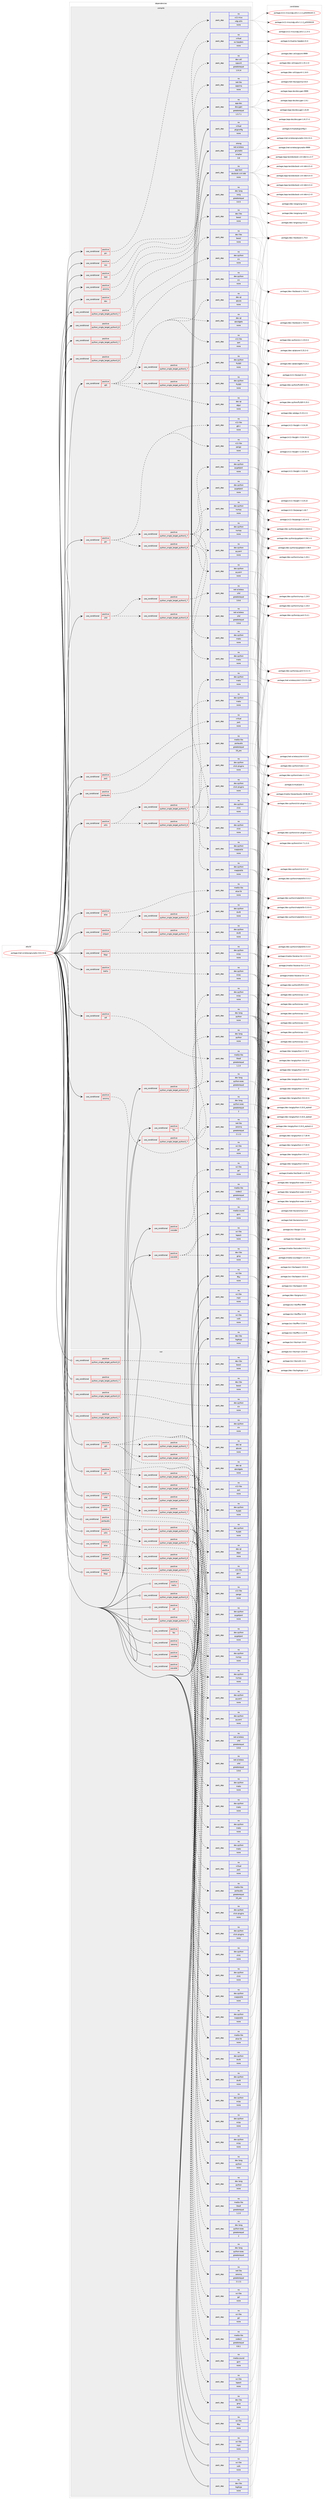 digraph prolog {

# *************
# Graph options
# *************

newrank=true;
concentrate=true;
compound=true;
graph [rankdir=LR,fontname=Helvetica,fontsize=10,ranksep=1.5];#, ranksep=2.5, nodesep=0.2];
edge  [arrowhead=vee];
node  [fontname=Helvetica,fontsize=10];

# **********
# The ebuild
# **********

subgraph cluster_leftcol {
color=gray;
rank=same;
label=<<i>ebuild</i>>;
id [label="portage://net-wireless/gnuradio-3.8.2.0-r1", color=red, width=4, href="../net-wireless/gnuradio-3.8.2.0-r1.svg"];
}

# ****************
# The dependencies
# ****************

subgraph cluster_midcol {
color=gray;
label=<<i>dependencies</i>>;
subgraph cluster_compile {
fillcolor="#eeeeee";
style=filled;
label=<<i>compile</i>>;
subgraph cond3728 {
dependency12708 [label=<<TABLE BORDER="0" CELLBORDER="1" CELLSPACING="0" CELLPADDING="4"><TR><TD ROWSPAN="3" CELLPADDING="10">use_conditional</TD></TR><TR><TD>positive</TD></TR><TR><TD>alsa</TD></TR></TABLE>>, shape=none, color=red];
subgraph pack8871 {
dependency12709 [label=<<TABLE BORDER="0" CELLBORDER="1" CELLSPACING="0" CELLPADDING="4" WIDTH="220"><TR><TD ROWSPAN="6" CELLPADDING="30">pack_dep</TD></TR><TR><TD WIDTH="110">no</TD></TR><TR><TD>media-libs</TD></TR><TR><TD>alsa-lib</TD></TR><TR><TD>none</TD></TR><TR><TD></TD></TR></TABLE>>, shape=none, color=blue];
}
dependency12708:e -> dependency12709:w [weight=20,style="dashed",arrowhead="vee"];
}
id:e -> dependency12708:w [weight=20,style="solid",arrowhead="vee"];
subgraph cond3729 {
dependency12710 [label=<<TABLE BORDER="0" CELLBORDER="1" CELLSPACING="0" CELLPADDING="4"><TR><TD ROWSPAN="3" CELLPADDING="10">use_conditional</TD></TR><TR><TD>positive</TD></TR><TR><TD>ctrlport</TD></TR></TABLE>>, shape=none, color=red];
subgraph cond3730 {
dependency12711 [label=<<TABLE BORDER="0" CELLBORDER="1" CELLSPACING="0" CELLPADDING="4"><TR><TD ROWSPAN="3" CELLPADDING="10">use_conditional</TD></TR><TR><TD>positive</TD></TR><TR><TD>python_single_target_python3_7</TD></TR></TABLE>>, shape=none, color=red];
subgraph pack8872 {
dependency12712 [label=<<TABLE BORDER="0" CELLBORDER="1" CELLSPACING="0" CELLPADDING="4" WIDTH="220"><TR><TD ROWSPAN="6" CELLPADDING="30">pack_dep</TD></TR><TR><TD WIDTH="110">no</TD></TR><TR><TD>dev-python</TD></TR><TR><TD>thrift</TD></TR><TR><TD>none</TD></TR><TR><TD></TD></TR></TABLE>>, shape=none, color=blue];
}
dependency12711:e -> dependency12712:w [weight=20,style="dashed",arrowhead="vee"];
}
dependency12710:e -> dependency12711:w [weight=20,style="dashed",arrowhead="vee"];
subgraph cond3731 {
dependency12713 [label=<<TABLE BORDER="0" CELLBORDER="1" CELLSPACING="0" CELLPADDING="4"><TR><TD ROWSPAN="3" CELLPADDING="10">use_conditional</TD></TR><TR><TD>positive</TD></TR><TR><TD>python_single_target_python3_8</TD></TR></TABLE>>, shape=none, color=red];
subgraph pack8873 {
dependency12714 [label=<<TABLE BORDER="0" CELLBORDER="1" CELLSPACING="0" CELLPADDING="4" WIDTH="220"><TR><TD ROWSPAN="6" CELLPADDING="30">pack_dep</TD></TR><TR><TD WIDTH="110">no</TD></TR><TR><TD>dev-python</TD></TR><TR><TD>thrift</TD></TR><TR><TD>none</TD></TR><TR><TD></TD></TR></TABLE>>, shape=none, color=blue];
}
dependency12713:e -> dependency12714:w [weight=20,style="dashed",arrowhead="vee"];
}
dependency12710:e -> dependency12713:w [weight=20,style="dashed",arrowhead="vee"];
}
id:e -> dependency12710:w [weight=20,style="solid",arrowhead="vee"];
subgraph cond3732 {
dependency12715 [label=<<TABLE BORDER="0" CELLBORDER="1" CELLSPACING="0" CELLPADDING="4"><TR><TD ROWSPAN="3" CELLPADDING="10">use_conditional</TD></TR><TR><TD>positive</TD></TR><TR><TD>doc</TD></TR></TABLE>>, shape=none, color=red];
subgraph pack8874 {
dependency12716 [label=<<TABLE BORDER="0" CELLBORDER="1" CELLSPACING="0" CELLPADDING="4" WIDTH="220"><TR><TD ROWSPAN="6" CELLPADDING="30">pack_dep</TD></TR><TR><TD WIDTH="110">no</TD></TR><TR><TD>app-doc</TD></TR><TR><TD>doxygen</TD></TR><TR><TD>greaterequal</TD></TR><TR><TD>1.5.7.1</TD></TR></TABLE>>, shape=none, color=blue];
}
dependency12715:e -> dependency12716:w [weight=20,style="dashed",arrowhead="vee"];
}
id:e -> dependency12715:w [weight=20,style="solid",arrowhead="vee"];
subgraph cond3733 {
dependency12717 [label=<<TABLE BORDER="0" CELLBORDER="1" CELLSPACING="0" CELLPADDING="4"><TR><TD ROWSPAN="3" CELLPADDING="10">use_conditional</TD></TR><TR><TD>positive</TD></TR><TR><TD>fec</TD></TR></TABLE>>, shape=none, color=red];
subgraph pack8875 {
dependency12718 [label=<<TABLE BORDER="0" CELLBORDER="1" CELLSPACING="0" CELLPADDING="4" WIDTH="220"><TR><TD ROWSPAN="6" CELLPADDING="30">pack_dep</TD></TR><TR><TD WIDTH="110">no</TD></TR><TR><TD>sci-libs</TD></TR><TR><TD>gsl</TD></TR><TR><TD>none</TD></TR><TR><TD></TD></TR></TABLE>>, shape=none, color=blue];
}
dependency12717:e -> dependency12718:w [weight=20,style="dashed",arrowhead="vee"];
subgraph pack8876 {
dependency12719 [label=<<TABLE BORDER="0" CELLBORDER="1" CELLSPACING="0" CELLPADDING="4" WIDTH="220"><TR><TD ROWSPAN="6" CELLPADDING="30">pack_dep</TD></TR><TR><TD WIDTH="110">no</TD></TR><TR><TD>dev-python</TD></TR><TR><TD>scipy</TD></TR><TR><TD>none</TD></TR><TR><TD></TD></TR></TABLE>>, shape=none, color=blue];
}
dependency12717:e -> dependency12719:w [weight=20,style="dashed",arrowhead="vee"];
}
id:e -> dependency12717:w [weight=20,style="solid",arrowhead="vee"];
subgraph cond3734 {
dependency12720 [label=<<TABLE BORDER="0" CELLBORDER="1" CELLSPACING="0" CELLPADDING="4"><TR><TD ROWSPAN="3" CELLPADDING="10">use_conditional</TD></TR><TR><TD>positive</TD></TR><TR><TD>filter</TD></TR></TABLE>>, shape=none, color=red];
subgraph pack8877 {
dependency12721 [label=<<TABLE BORDER="0" CELLBORDER="1" CELLSPACING="0" CELLPADDING="4" WIDTH="220"><TR><TD ROWSPAN="6" CELLPADDING="30">pack_dep</TD></TR><TR><TD WIDTH="110">no</TD></TR><TR><TD>dev-python</TD></TR><TR><TD>scipy</TD></TR><TR><TD>none</TD></TR><TR><TD></TD></TR></TABLE>>, shape=none, color=blue];
}
dependency12720:e -> dependency12721:w [weight=20,style="dashed",arrowhead="vee"];
}
id:e -> dependency12720:w [weight=20,style="solid",arrowhead="vee"];
subgraph cond3735 {
dependency12722 [label=<<TABLE BORDER="0" CELLBORDER="1" CELLSPACING="0" CELLPADDING="4"><TR><TD ROWSPAN="3" CELLPADDING="10">use_conditional</TD></TR><TR><TD>positive</TD></TR><TR><TD>grc</TD></TR></TABLE>>, shape=none, color=red];
subgraph cond3736 {
dependency12723 [label=<<TABLE BORDER="0" CELLBORDER="1" CELLSPACING="0" CELLPADDING="4"><TR><TD ROWSPAN="3" CELLPADDING="10">use_conditional</TD></TR><TR><TD>positive</TD></TR><TR><TD>python_single_target_python3_7</TD></TR></TABLE>>, shape=none, color=red];
subgraph pack8878 {
dependency12724 [label=<<TABLE BORDER="0" CELLBORDER="1" CELLSPACING="0" CELLPADDING="4" WIDTH="220"><TR><TD ROWSPAN="6" CELLPADDING="30">pack_dep</TD></TR><TR><TD WIDTH="110">no</TD></TR><TR><TD>dev-python</TD></TR><TR><TD>mako</TD></TR><TR><TD>none</TD></TR><TR><TD></TD></TR></TABLE>>, shape=none, color=blue];
}
dependency12723:e -> dependency12724:w [weight=20,style="dashed",arrowhead="vee"];
subgraph pack8879 {
dependency12725 [label=<<TABLE BORDER="0" CELLBORDER="1" CELLSPACING="0" CELLPADDING="4" WIDTH="220"><TR><TD ROWSPAN="6" CELLPADDING="30">pack_dep</TD></TR><TR><TD WIDTH="110">no</TD></TR><TR><TD>dev-python</TD></TR><TR><TD>numpy</TD></TR><TR><TD>none</TD></TR><TR><TD></TD></TR></TABLE>>, shape=none, color=blue];
}
dependency12723:e -> dependency12725:w [weight=20,style="dashed",arrowhead="vee"];
subgraph pack8880 {
dependency12726 [label=<<TABLE BORDER="0" CELLBORDER="1" CELLSPACING="0" CELLPADDING="4" WIDTH="220"><TR><TD ROWSPAN="6" CELLPADDING="30">pack_dep</TD></TR><TR><TD WIDTH="110">no</TD></TR><TR><TD>dev-python</TD></TR><TR><TD>pygobject</TD></TR><TR><TD>none</TD></TR><TR><TD></TD></TR></TABLE>>, shape=none, color=blue];
}
dependency12723:e -> dependency12726:w [weight=20,style="dashed",arrowhead="vee"];
subgraph pack8881 {
dependency12727 [label=<<TABLE BORDER="0" CELLBORDER="1" CELLSPACING="0" CELLPADDING="4" WIDTH="220"><TR><TD ROWSPAN="6" CELLPADDING="30">pack_dep</TD></TR><TR><TD WIDTH="110">no</TD></TR><TR><TD>dev-python</TD></TR><TR><TD>pyyaml</TD></TR><TR><TD>none</TD></TR><TR><TD></TD></TR></TABLE>>, shape=none, color=blue];
}
dependency12723:e -> dependency12727:w [weight=20,style="dashed",arrowhead="vee"];
}
dependency12722:e -> dependency12723:w [weight=20,style="dashed",arrowhead="vee"];
subgraph cond3737 {
dependency12728 [label=<<TABLE BORDER="0" CELLBORDER="1" CELLSPACING="0" CELLPADDING="4"><TR><TD ROWSPAN="3" CELLPADDING="10">use_conditional</TD></TR><TR><TD>positive</TD></TR><TR><TD>python_single_target_python3_8</TD></TR></TABLE>>, shape=none, color=red];
subgraph pack8882 {
dependency12729 [label=<<TABLE BORDER="0" CELLBORDER="1" CELLSPACING="0" CELLPADDING="4" WIDTH="220"><TR><TD ROWSPAN="6" CELLPADDING="30">pack_dep</TD></TR><TR><TD WIDTH="110">no</TD></TR><TR><TD>dev-python</TD></TR><TR><TD>mako</TD></TR><TR><TD>none</TD></TR><TR><TD></TD></TR></TABLE>>, shape=none, color=blue];
}
dependency12728:e -> dependency12729:w [weight=20,style="dashed",arrowhead="vee"];
subgraph pack8883 {
dependency12730 [label=<<TABLE BORDER="0" CELLBORDER="1" CELLSPACING="0" CELLPADDING="4" WIDTH="220"><TR><TD ROWSPAN="6" CELLPADDING="30">pack_dep</TD></TR><TR><TD WIDTH="110">no</TD></TR><TR><TD>dev-python</TD></TR><TR><TD>numpy</TD></TR><TR><TD>none</TD></TR><TR><TD></TD></TR></TABLE>>, shape=none, color=blue];
}
dependency12728:e -> dependency12730:w [weight=20,style="dashed",arrowhead="vee"];
subgraph pack8884 {
dependency12731 [label=<<TABLE BORDER="0" CELLBORDER="1" CELLSPACING="0" CELLPADDING="4" WIDTH="220"><TR><TD ROWSPAN="6" CELLPADDING="30">pack_dep</TD></TR><TR><TD WIDTH="110">no</TD></TR><TR><TD>dev-python</TD></TR><TR><TD>pygobject</TD></TR><TR><TD>none</TD></TR><TR><TD></TD></TR></TABLE>>, shape=none, color=blue];
}
dependency12728:e -> dependency12731:w [weight=20,style="dashed",arrowhead="vee"];
subgraph pack8885 {
dependency12732 [label=<<TABLE BORDER="0" CELLBORDER="1" CELLSPACING="0" CELLPADDING="4" WIDTH="220"><TR><TD ROWSPAN="6" CELLPADDING="30">pack_dep</TD></TR><TR><TD WIDTH="110">no</TD></TR><TR><TD>dev-python</TD></TR><TR><TD>pyyaml</TD></TR><TR><TD>none</TD></TR><TR><TD></TD></TR></TABLE>>, shape=none, color=blue];
}
dependency12728:e -> dependency12732:w [weight=20,style="dashed",arrowhead="vee"];
}
dependency12722:e -> dependency12728:w [weight=20,style="dashed",arrowhead="vee"];
subgraph pack8886 {
dependency12733 [label=<<TABLE BORDER="0" CELLBORDER="1" CELLSPACING="0" CELLPADDING="4" WIDTH="220"><TR><TD ROWSPAN="6" CELLPADDING="30">pack_dep</TD></TR><TR><TD WIDTH="110">no</TD></TR><TR><TD>x11-libs</TD></TR><TR><TD>gtk+</TD></TR><TR><TD>none</TD></TR><TR><TD></TD></TR></TABLE>>, shape=none, color=blue];
}
dependency12722:e -> dependency12733:w [weight=20,style="dashed",arrowhead="vee"];
subgraph pack8887 {
dependency12734 [label=<<TABLE BORDER="0" CELLBORDER="1" CELLSPACING="0" CELLPADDING="4" WIDTH="220"><TR><TD ROWSPAN="6" CELLPADDING="30">pack_dep</TD></TR><TR><TD WIDTH="110">no</TD></TR><TR><TD>x11-libs</TD></TR><TR><TD>pango</TD></TR><TR><TD>none</TD></TR><TR><TD></TD></TR></TABLE>>, shape=none, color=blue];
}
dependency12722:e -> dependency12734:w [weight=20,style="dashed",arrowhead="vee"];
}
id:e -> dependency12722:w [weight=20,style="solid",arrowhead="vee"];
subgraph cond3738 {
dependency12735 [label=<<TABLE BORDER="0" CELLBORDER="1" CELLSPACING="0" CELLPADDING="4"><TR><TD ROWSPAN="3" CELLPADDING="10">use_conditional</TD></TR><TR><TD>positive</TD></TR><TR><TD>grc</TD></TR></TABLE>>, shape=none, color=red];
subgraph pack8888 {
dependency12736 [label=<<TABLE BORDER="0" CELLBORDER="1" CELLSPACING="0" CELLPADDING="4" WIDTH="220"><TR><TD ROWSPAN="6" CELLPADDING="30">pack_dep</TD></TR><TR><TD WIDTH="110">no</TD></TR><TR><TD>x11-misc</TD></TR><TR><TD>xdg-utils</TD></TR><TR><TD>none</TD></TR><TR><TD></TD></TR></TABLE>>, shape=none, color=blue];
}
dependency12735:e -> dependency12736:w [weight=20,style="dashed",arrowhead="vee"];
}
id:e -> dependency12735:w [weight=20,style="solid",arrowhead="vee"];
subgraph cond3739 {
dependency12737 [label=<<TABLE BORDER="0" CELLBORDER="1" CELLSPACING="0" CELLPADDING="4"><TR><TD ROWSPAN="3" CELLPADDING="10">use_conditional</TD></TR><TR><TD>positive</TD></TR><TR><TD>jack</TD></TR></TABLE>>, shape=none, color=red];
subgraph pack8889 {
dependency12738 [label=<<TABLE BORDER="0" CELLBORDER="1" CELLSPACING="0" CELLPADDING="4" WIDTH="220"><TR><TD ROWSPAN="6" CELLPADDING="30">pack_dep</TD></TR><TR><TD WIDTH="110">no</TD></TR><TR><TD>virtual</TD></TR><TR><TD>jack</TD></TR><TR><TD>none</TD></TR><TR><TD></TD></TR></TABLE>>, shape=none, color=blue];
}
dependency12737:e -> dependency12738:w [weight=20,style="dashed",arrowhead="vee"];
}
id:e -> dependency12737:w [weight=20,style="solid",arrowhead="vee"];
subgraph cond3740 {
dependency12739 [label=<<TABLE BORDER="0" CELLBORDER="1" CELLSPACING="0" CELLPADDING="4"><TR><TD ROWSPAN="3" CELLPADDING="10">use_conditional</TD></TR><TR><TD>positive</TD></TR><TR><TD>oss</TD></TR></TABLE>>, shape=none, color=red];
subgraph pack8890 {
dependency12740 [label=<<TABLE BORDER="0" CELLBORDER="1" CELLSPACING="0" CELLPADDING="4" WIDTH="220"><TR><TD ROWSPAN="6" CELLPADDING="30">pack_dep</TD></TR><TR><TD WIDTH="110">no</TD></TR><TR><TD>virtual</TD></TR><TR><TD>os-headers</TD></TR><TR><TD>none</TD></TR><TR><TD></TD></TR></TABLE>>, shape=none, color=blue];
}
dependency12739:e -> dependency12740:w [weight=20,style="dashed",arrowhead="vee"];
}
id:e -> dependency12739:w [weight=20,style="solid",arrowhead="vee"];
subgraph cond3741 {
dependency12741 [label=<<TABLE BORDER="0" CELLBORDER="1" CELLSPACING="0" CELLPADDING="4"><TR><TD ROWSPAN="3" CELLPADDING="10">use_conditional</TD></TR><TR><TD>positive</TD></TR><TR><TD>portaudio</TD></TR></TABLE>>, shape=none, color=red];
subgraph pack8891 {
dependency12742 [label=<<TABLE BORDER="0" CELLBORDER="1" CELLSPACING="0" CELLPADDING="4" WIDTH="220"><TR><TD ROWSPAN="6" CELLPADDING="30">pack_dep</TD></TR><TR><TD WIDTH="110">no</TD></TR><TR><TD>media-libs</TD></TR><TR><TD>portaudio</TD></TR><TR><TD>greaterequal</TD></TR><TR><TD>19_pre</TD></TR></TABLE>>, shape=none, color=blue];
}
dependency12741:e -> dependency12742:w [weight=20,style="dashed",arrowhead="vee"];
}
id:e -> dependency12741:w [weight=20,style="solid",arrowhead="vee"];
subgraph cond3742 {
dependency12743 [label=<<TABLE BORDER="0" CELLBORDER="1" CELLSPACING="0" CELLPADDING="4"><TR><TD ROWSPAN="3" CELLPADDING="10">use_conditional</TD></TR><TR><TD>positive</TD></TR><TR><TD>python_single_target_python3_7</TD></TR></TABLE>>, shape=none, color=red];
subgraph pack8892 {
dependency12744 [label=<<TABLE BORDER="0" CELLBORDER="1" CELLSPACING="0" CELLPADDING="4" WIDTH="220"><TR><TD ROWSPAN="6" CELLPADDING="30">pack_dep</TD></TR><TR><TD WIDTH="110">no</TD></TR><TR><TD>dev-lang</TD></TR><TR><TD>python</TD></TR><TR><TD>none</TD></TR><TR><TD></TD></TR></TABLE>>, shape=none, color=blue];
}
dependency12743:e -> dependency12744:w [weight=20,style="dashed",arrowhead="vee"];
subgraph pack8893 {
dependency12745 [label=<<TABLE BORDER="0" CELLBORDER="1" CELLSPACING="0" CELLPADDING="4" WIDTH="220"><TR><TD ROWSPAN="6" CELLPADDING="30">pack_dep</TD></TR><TR><TD WIDTH="110">no</TD></TR><TR><TD>dev-lang</TD></TR><TR><TD>python-exec</TD></TR><TR><TD>greaterequal</TD></TR><TR><TD>2</TD></TR></TABLE>>, shape=none, color=blue];
}
dependency12743:e -> dependency12745:w [weight=20,style="dashed",arrowhead="vee"];
}
id:e -> dependency12743:w [weight=20,style="solid",arrowhead="vee"];
subgraph cond3743 {
dependency12746 [label=<<TABLE BORDER="0" CELLBORDER="1" CELLSPACING="0" CELLPADDING="4"><TR><TD ROWSPAN="3" CELLPADDING="10">use_conditional</TD></TR><TR><TD>positive</TD></TR><TR><TD>python_single_target_python3_7</TD></TR></TABLE>>, shape=none, color=red];
subgraph pack8894 {
dependency12747 [label=<<TABLE BORDER="0" CELLBORDER="1" CELLSPACING="0" CELLPADDING="4" WIDTH="220"><TR><TD ROWSPAN="6" CELLPADDING="30">pack_dep</TD></TR><TR><TD WIDTH="110">no</TD></TR><TR><TD>dev-libs</TD></TR><TR><TD>boost</TD></TR><TR><TD>none</TD></TR><TR><TD></TD></TR></TABLE>>, shape=none, color=blue];
}
dependency12746:e -> dependency12747:w [weight=20,style="dashed",arrowhead="vee"];
}
id:e -> dependency12746:w [weight=20,style="solid",arrowhead="vee"];
subgraph cond3744 {
dependency12748 [label=<<TABLE BORDER="0" CELLBORDER="1" CELLSPACING="0" CELLPADDING="4"><TR><TD ROWSPAN="3" CELLPADDING="10">use_conditional</TD></TR><TR><TD>positive</TD></TR><TR><TD>python_single_target_python3_7</TD></TR></TABLE>>, shape=none, color=red];
subgraph pack8895 {
dependency12749 [label=<<TABLE BORDER="0" CELLBORDER="1" CELLSPACING="0" CELLPADDING="4" WIDTH="220"><TR><TD ROWSPAN="6" CELLPADDING="30">pack_dep</TD></TR><TR><TD WIDTH="110">no</TD></TR><TR><TD>dev-python</TD></TR><TR><TD>six</TD></TR><TR><TD>none</TD></TR><TR><TD></TD></TR></TABLE>>, shape=none, color=blue];
}
dependency12748:e -> dependency12749:w [weight=20,style="dashed",arrowhead="vee"];
}
id:e -> dependency12748:w [weight=20,style="solid",arrowhead="vee"];
subgraph cond3745 {
dependency12750 [label=<<TABLE BORDER="0" CELLBORDER="1" CELLSPACING="0" CELLPADDING="4"><TR><TD ROWSPAN="3" CELLPADDING="10">use_conditional</TD></TR><TR><TD>positive</TD></TR><TR><TD>python_single_target_python3_8</TD></TR></TABLE>>, shape=none, color=red];
subgraph pack8896 {
dependency12751 [label=<<TABLE BORDER="0" CELLBORDER="1" CELLSPACING="0" CELLPADDING="4" WIDTH="220"><TR><TD ROWSPAN="6" CELLPADDING="30">pack_dep</TD></TR><TR><TD WIDTH="110">no</TD></TR><TR><TD>dev-lang</TD></TR><TR><TD>python</TD></TR><TR><TD>none</TD></TR><TR><TD></TD></TR></TABLE>>, shape=none, color=blue];
}
dependency12750:e -> dependency12751:w [weight=20,style="dashed",arrowhead="vee"];
subgraph pack8897 {
dependency12752 [label=<<TABLE BORDER="0" CELLBORDER="1" CELLSPACING="0" CELLPADDING="4" WIDTH="220"><TR><TD ROWSPAN="6" CELLPADDING="30">pack_dep</TD></TR><TR><TD WIDTH="110">no</TD></TR><TR><TD>dev-lang</TD></TR><TR><TD>python-exec</TD></TR><TR><TD>greaterequal</TD></TR><TR><TD>2</TD></TR></TABLE>>, shape=none, color=blue];
}
dependency12750:e -> dependency12752:w [weight=20,style="dashed",arrowhead="vee"];
}
id:e -> dependency12750:w [weight=20,style="solid",arrowhead="vee"];
subgraph cond3746 {
dependency12753 [label=<<TABLE BORDER="0" CELLBORDER="1" CELLSPACING="0" CELLPADDING="4"><TR><TD ROWSPAN="3" CELLPADDING="10">use_conditional</TD></TR><TR><TD>positive</TD></TR><TR><TD>python_single_target_python3_8</TD></TR></TABLE>>, shape=none, color=red];
subgraph pack8898 {
dependency12754 [label=<<TABLE BORDER="0" CELLBORDER="1" CELLSPACING="0" CELLPADDING="4" WIDTH="220"><TR><TD ROWSPAN="6" CELLPADDING="30">pack_dep</TD></TR><TR><TD WIDTH="110">no</TD></TR><TR><TD>dev-libs</TD></TR><TR><TD>boost</TD></TR><TR><TD>none</TD></TR><TR><TD></TD></TR></TABLE>>, shape=none, color=blue];
}
dependency12753:e -> dependency12754:w [weight=20,style="dashed",arrowhead="vee"];
}
id:e -> dependency12753:w [weight=20,style="solid",arrowhead="vee"];
subgraph cond3747 {
dependency12755 [label=<<TABLE BORDER="0" CELLBORDER="1" CELLSPACING="0" CELLPADDING="4"><TR><TD ROWSPAN="3" CELLPADDING="10">use_conditional</TD></TR><TR><TD>positive</TD></TR><TR><TD>python_single_target_python3_8</TD></TR></TABLE>>, shape=none, color=red];
subgraph pack8899 {
dependency12756 [label=<<TABLE BORDER="0" CELLBORDER="1" CELLSPACING="0" CELLPADDING="4" WIDTH="220"><TR><TD ROWSPAN="6" CELLPADDING="30">pack_dep</TD></TR><TR><TD WIDTH="110">no</TD></TR><TR><TD>dev-python</TD></TR><TR><TD>six</TD></TR><TR><TD>none</TD></TR><TR><TD></TD></TR></TABLE>>, shape=none, color=blue];
}
dependency12755:e -> dependency12756:w [weight=20,style="dashed",arrowhead="vee"];
}
id:e -> dependency12755:w [weight=20,style="solid",arrowhead="vee"];
subgraph cond3748 {
dependency12757 [label=<<TABLE BORDER="0" CELLBORDER="1" CELLSPACING="0" CELLPADDING="4"><TR><TD ROWSPAN="3" CELLPADDING="10">use_conditional</TD></TR><TR><TD>positive</TD></TR><TR><TD>qt5</TD></TR></TABLE>>, shape=none, color=red];
subgraph cond3749 {
dependency12758 [label=<<TABLE BORDER="0" CELLBORDER="1" CELLSPACING="0" CELLPADDING="4"><TR><TD ROWSPAN="3" CELLPADDING="10">use_conditional</TD></TR><TR><TD>positive</TD></TR><TR><TD>python_single_target_python3_7</TD></TR></TABLE>>, shape=none, color=red];
subgraph pack8900 {
dependency12759 [label=<<TABLE BORDER="0" CELLBORDER="1" CELLSPACING="0" CELLPADDING="4" WIDTH="220"><TR><TD ROWSPAN="6" CELLPADDING="30">pack_dep</TD></TR><TR><TD WIDTH="110">no</TD></TR><TR><TD>dev-python</TD></TR><TR><TD>PyQt5</TD></TR><TR><TD>none</TD></TR><TR><TD></TD></TR></TABLE>>, shape=none, color=blue];
}
dependency12758:e -> dependency12759:w [weight=20,style="dashed",arrowhead="vee"];
}
dependency12757:e -> dependency12758:w [weight=20,style="dashed",arrowhead="vee"];
subgraph cond3750 {
dependency12760 [label=<<TABLE BORDER="0" CELLBORDER="1" CELLSPACING="0" CELLPADDING="4"><TR><TD ROWSPAN="3" CELLPADDING="10">use_conditional</TD></TR><TR><TD>positive</TD></TR><TR><TD>python_single_target_python3_8</TD></TR></TABLE>>, shape=none, color=red];
subgraph pack8901 {
dependency12761 [label=<<TABLE BORDER="0" CELLBORDER="1" CELLSPACING="0" CELLPADDING="4" WIDTH="220"><TR><TD ROWSPAN="6" CELLPADDING="30">pack_dep</TD></TR><TR><TD WIDTH="110">no</TD></TR><TR><TD>dev-python</TD></TR><TR><TD>PyQt5</TD></TR><TR><TD>none</TD></TR><TR><TD></TD></TR></TABLE>>, shape=none, color=blue];
}
dependency12760:e -> dependency12761:w [weight=20,style="dashed",arrowhead="vee"];
}
dependency12757:e -> dependency12760:w [weight=20,style="dashed",arrowhead="vee"];
subgraph pack8902 {
dependency12762 [label=<<TABLE BORDER="0" CELLBORDER="1" CELLSPACING="0" CELLPADDING="4" WIDTH="220"><TR><TD ROWSPAN="6" CELLPADDING="30">pack_dep</TD></TR><TR><TD WIDTH="110">no</TD></TR><TR><TD>dev-qt</TD></TR><TR><TD>qtcore</TD></TR><TR><TD>none</TD></TR><TR><TD></TD></TR></TABLE>>, shape=none, color=blue];
}
dependency12757:e -> dependency12762:w [weight=20,style="dashed",arrowhead="vee"];
subgraph pack8903 {
dependency12763 [label=<<TABLE BORDER="0" CELLBORDER="1" CELLSPACING="0" CELLPADDING="4" WIDTH="220"><TR><TD ROWSPAN="6" CELLPADDING="30">pack_dep</TD></TR><TR><TD WIDTH="110">no</TD></TR><TR><TD>dev-qt</TD></TR><TR><TD>qtgui</TD></TR><TR><TD>none</TD></TR><TR><TD></TD></TR></TABLE>>, shape=none, color=blue];
}
dependency12757:e -> dependency12763:w [weight=20,style="dashed",arrowhead="vee"];
subgraph pack8904 {
dependency12764 [label=<<TABLE BORDER="0" CELLBORDER="1" CELLSPACING="0" CELLPADDING="4" WIDTH="220"><TR><TD ROWSPAN="6" CELLPADDING="30">pack_dep</TD></TR><TR><TD WIDTH="110">no</TD></TR><TR><TD>x11-libs</TD></TR><TR><TD>qwt</TD></TR><TR><TD>none</TD></TR><TR><TD></TD></TR></TABLE>>, shape=none, color=blue];
}
dependency12757:e -> dependency12764:w [weight=20,style="dashed",arrowhead="vee"];
subgraph pack8905 {
dependency12765 [label=<<TABLE BORDER="0" CELLBORDER="1" CELLSPACING="0" CELLPADDING="4" WIDTH="220"><TR><TD ROWSPAN="6" CELLPADDING="30">pack_dep</TD></TR><TR><TD WIDTH="110">no</TD></TR><TR><TD>dev-qt</TD></TR><TR><TD>qtwidgets</TD></TR><TR><TD>none</TD></TR><TR><TD></TD></TR></TABLE>>, shape=none, color=blue];
}
dependency12757:e -> dependency12765:w [weight=20,style="dashed",arrowhead="vee"];
}
id:e -> dependency12757:w [weight=20,style="solid",arrowhead="vee"];
subgraph cond3751 {
dependency12766 [label=<<TABLE BORDER="0" CELLBORDER="1" CELLSPACING="0" CELLPADDING="4"><TR><TD ROWSPAN="3" CELLPADDING="10">use_conditional</TD></TR><TR><TD>positive</TD></TR><TR><TD>sdl</TD></TR></TABLE>>, shape=none, color=red];
subgraph pack8906 {
dependency12767 [label=<<TABLE BORDER="0" CELLBORDER="1" CELLSPACING="0" CELLPADDING="4" WIDTH="220"><TR><TD ROWSPAN="6" CELLPADDING="30">pack_dep</TD></TR><TR><TD WIDTH="110">no</TD></TR><TR><TD>media-libs</TD></TR><TR><TD>libsdl</TD></TR><TR><TD>greaterequal</TD></TR><TR><TD>1.2.0</TD></TR></TABLE>>, shape=none, color=blue];
}
dependency12766:e -> dependency12767:w [weight=20,style="dashed",arrowhead="vee"];
}
id:e -> dependency12766:w [weight=20,style="solid",arrowhead="vee"];
subgraph cond3752 {
dependency12768 [label=<<TABLE BORDER="0" CELLBORDER="1" CELLSPACING="0" CELLPADDING="4"><TR><TD ROWSPAN="3" CELLPADDING="10">use_conditional</TD></TR><TR><TD>positive</TD></TR><TR><TD>test</TD></TR></TABLE>>, shape=none, color=red];
subgraph pack8907 {
dependency12769 [label=<<TABLE BORDER="0" CELLBORDER="1" CELLSPACING="0" CELLPADDING="4" WIDTH="220"><TR><TD ROWSPAN="6" CELLPADDING="30">pack_dep</TD></TR><TR><TD WIDTH="110">no</TD></TR><TR><TD>dev-util</TD></TR><TR><TD>cppunit</TD></TR><TR><TD>greaterequal</TD></TR><TR><TD>1.9.14</TD></TR></TABLE>>, shape=none, color=blue];
}
dependency12768:e -> dependency12769:w [weight=20,style="dashed",arrowhead="vee"];
}
id:e -> dependency12768:w [weight=20,style="solid",arrowhead="vee"];
subgraph cond3753 {
dependency12770 [label=<<TABLE BORDER="0" CELLBORDER="1" CELLSPACING="0" CELLPADDING="4"><TR><TD ROWSPAN="3" CELLPADDING="10">use_conditional</TD></TR><TR><TD>positive</TD></TR><TR><TD>trellis</TD></TR></TABLE>>, shape=none, color=red];
subgraph pack8908 {
dependency12771 [label=<<TABLE BORDER="0" CELLBORDER="1" CELLSPACING="0" CELLPADDING="4" WIDTH="220"><TR><TD ROWSPAN="6" CELLPADDING="30">pack_dep</TD></TR><TR><TD WIDTH="110">no</TD></TR><TR><TD>dev-python</TD></TR><TR><TD>scipy</TD></TR><TR><TD>none</TD></TR><TR><TD></TD></TR></TABLE>>, shape=none, color=blue];
}
dependency12770:e -> dependency12771:w [weight=20,style="dashed",arrowhead="vee"];
}
id:e -> dependency12770:w [weight=20,style="solid",arrowhead="vee"];
subgraph cond3754 {
dependency12772 [label=<<TABLE BORDER="0" CELLBORDER="1" CELLSPACING="0" CELLPADDING="4"><TR><TD ROWSPAN="3" CELLPADDING="10">use_conditional</TD></TR><TR><TD>positive</TD></TR><TR><TD>uhd</TD></TR></TABLE>>, shape=none, color=red];
subgraph cond3755 {
dependency12773 [label=<<TABLE BORDER="0" CELLBORDER="1" CELLSPACING="0" CELLPADDING="4"><TR><TD ROWSPAN="3" CELLPADDING="10">use_conditional</TD></TR><TR><TD>positive</TD></TR><TR><TD>python_single_target_python3_7</TD></TR></TABLE>>, shape=none, color=red];
subgraph pack8909 {
dependency12774 [label=<<TABLE BORDER="0" CELLBORDER="1" CELLSPACING="0" CELLPADDING="4" WIDTH="220"><TR><TD ROWSPAN="6" CELLPADDING="30">pack_dep</TD></TR><TR><TD WIDTH="110">no</TD></TR><TR><TD>net-wireless</TD></TR><TR><TD>uhd</TD></TR><TR><TD>greaterequal</TD></TR><TR><TD>3.9.6</TD></TR></TABLE>>, shape=none, color=blue];
}
dependency12773:e -> dependency12774:w [weight=20,style="dashed",arrowhead="vee"];
}
dependency12772:e -> dependency12773:w [weight=20,style="dashed",arrowhead="vee"];
subgraph cond3756 {
dependency12775 [label=<<TABLE BORDER="0" CELLBORDER="1" CELLSPACING="0" CELLPADDING="4"><TR><TD ROWSPAN="3" CELLPADDING="10">use_conditional</TD></TR><TR><TD>positive</TD></TR><TR><TD>python_single_target_python3_8</TD></TR></TABLE>>, shape=none, color=red];
subgraph pack8910 {
dependency12776 [label=<<TABLE BORDER="0" CELLBORDER="1" CELLSPACING="0" CELLPADDING="4" WIDTH="220"><TR><TD ROWSPAN="6" CELLPADDING="30">pack_dep</TD></TR><TR><TD WIDTH="110">no</TD></TR><TR><TD>net-wireless</TD></TR><TR><TD>uhd</TD></TR><TR><TD>greaterequal</TD></TR><TR><TD>3.9.6</TD></TR></TABLE>>, shape=none, color=blue];
}
dependency12775:e -> dependency12776:w [weight=20,style="dashed",arrowhead="vee"];
}
dependency12772:e -> dependency12775:w [weight=20,style="dashed",arrowhead="vee"];
}
id:e -> dependency12772:w [weight=20,style="solid",arrowhead="vee"];
subgraph cond3757 {
dependency12777 [label=<<TABLE BORDER="0" CELLBORDER="1" CELLSPACING="0" CELLPADDING="4"><TR><TD ROWSPAN="3" CELLPADDING="10">use_conditional</TD></TR><TR><TD>positive</TD></TR><TR><TD>utils</TD></TR></TABLE>>, shape=none, color=red];
subgraph cond3758 {
dependency12778 [label=<<TABLE BORDER="0" CELLBORDER="1" CELLSPACING="0" CELLPADDING="4"><TR><TD ROWSPAN="3" CELLPADDING="10">use_conditional</TD></TR><TR><TD>positive</TD></TR><TR><TD>python_single_target_python3_7</TD></TR></TABLE>>, shape=none, color=red];
subgraph pack8911 {
dependency12779 [label=<<TABLE BORDER="0" CELLBORDER="1" CELLSPACING="0" CELLPADDING="4" WIDTH="220"><TR><TD ROWSPAN="6" CELLPADDING="30">pack_dep</TD></TR><TR><TD WIDTH="110">no</TD></TR><TR><TD>dev-python</TD></TR><TR><TD>click</TD></TR><TR><TD>none</TD></TR><TR><TD></TD></TR></TABLE>>, shape=none, color=blue];
}
dependency12778:e -> dependency12779:w [weight=20,style="dashed",arrowhead="vee"];
subgraph pack8912 {
dependency12780 [label=<<TABLE BORDER="0" CELLBORDER="1" CELLSPACING="0" CELLPADDING="4" WIDTH="220"><TR><TD ROWSPAN="6" CELLPADDING="30">pack_dep</TD></TR><TR><TD WIDTH="110">no</TD></TR><TR><TD>dev-python</TD></TR><TR><TD>click-plugins</TD></TR><TR><TD>none</TD></TR><TR><TD></TD></TR></TABLE>>, shape=none, color=blue];
}
dependency12778:e -> dependency12780:w [weight=20,style="dashed",arrowhead="vee"];
subgraph pack8913 {
dependency12781 [label=<<TABLE BORDER="0" CELLBORDER="1" CELLSPACING="0" CELLPADDING="4" WIDTH="220"><TR><TD ROWSPAN="6" CELLPADDING="30">pack_dep</TD></TR><TR><TD WIDTH="110">no</TD></TR><TR><TD>dev-python</TD></TR><TR><TD>mako</TD></TR><TR><TD>none</TD></TR><TR><TD></TD></TR></TABLE>>, shape=none, color=blue];
}
dependency12778:e -> dependency12781:w [weight=20,style="dashed",arrowhead="vee"];
subgraph pack8914 {
dependency12782 [label=<<TABLE BORDER="0" CELLBORDER="1" CELLSPACING="0" CELLPADDING="4" WIDTH="220"><TR><TD ROWSPAN="6" CELLPADDING="30">pack_dep</TD></TR><TR><TD WIDTH="110">no</TD></TR><TR><TD>dev-python</TD></TR><TR><TD>matplotlib</TD></TR><TR><TD>none</TD></TR><TR><TD></TD></TR></TABLE>>, shape=none, color=blue];
}
dependency12778:e -> dependency12782:w [weight=20,style="dashed",arrowhead="vee"];
}
dependency12777:e -> dependency12778:w [weight=20,style="dashed",arrowhead="vee"];
subgraph cond3759 {
dependency12783 [label=<<TABLE BORDER="0" CELLBORDER="1" CELLSPACING="0" CELLPADDING="4"><TR><TD ROWSPAN="3" CELLPADDING="10">use_conditional</TD></TR><TR><TD>positive</TD></TR><TR><TD>python_single_target_python3_8</TD></TR></TABLE>>, shape=none, color=red];
subgraph pack8915 {
dependency12784 [label=<<TABLE BORDER="0" CELLBORDER="1" CELLSPACING="0" CELLPADDING="4" WIDTH="220"><TR><TD ROWSPAN="6" CELLPADDING="30">pack_dep</TD></TR><TR><TD WIDTH="110">no</TD></TR><TR><TD>dev-python</TD></TR><TR><TD>click</TD></TR><TR><TD>none</TD></TR><TR><TD></TD></TR></TABLE>>, shape=none, color=blue];
}
dependency12783:e -> dependency12784:w [weight=20,style="dashed",arrowhead="vee"];
subgraph pack8916 {
dependency12785 [label=<<TABLE BORDER="0" CELLBORDER="1" CELLSPACING="0" CELLPADDING="4" WIDTH="220"><TR><TD ROWSPAN="6" CELLPADDING="30">pack_dep</TD></TR><TR><TD WIDTH="110">no</TD></TR><TR><TD>dev-python</TD></TR><TR><TD>click-plugins</TD></TR><TR><TD>none</TD></TR><TR><TD></TD></TR></TABLE>>, shape=none, color=blue];
}
dependency12783:e -> dependency12785:w [weight=20,style="dashed",arrowhead="vee"];
subgraph pack8917 {
dependency12786 [label=<<TABLE BORDER="0" CELLBORDER="1" CELLSPACING="0" CELLPADDING="4" WIDTH="220"><TR><TD ROWSPAN="6" CELLPADDING="30">pack_dep</TD></TR><TR><TD WIDTH="110">no</TD></TR><TR><TD>dev-python</TD></TR><TR><TD>mako</TD></TR><TR><TD>none</TD></TR><TR><TD></TD></TR></TABLE>>, shape=none, color=blue];
}
dependency12783:e -> dependency12786:w [weight=20,style="dashed",arrowhead="vee"];
subgraph pack8918 {
dependency12787 [label=<<TABLE BORDER="0" CELLBORDER="1" CELLSPACING="0" CELLPADDING="4" WIDTH="220"><TR><TD ROWSPAN="6" CELLPADDING="30">pack_dep</TD></TR><TR><TD WIDTH="110">no</TD></TR><TR><TD>dev-python</TD></TR><TR><TD>matplotlib</TD></TR><TR><TD>none</TD></TR><TR><TD></TD></TR></TABLE>>, shape=none, color=blue];
}
dependency12783:e -> dependency12787:w [weight=20,style="dashed",arrowhead="vee"];
}
dependency12777:e -> dependency12783:w [weight=20,style="dashed",arrowhead="vee"];
}
id:e -> dependency12777:w [weight=20,style="solid",arrowhead="vee"];
subgraph cond3760 {
dependency12788 [label=<<TABLE BORDER="0" CELLBORDER="1" CELLSPACING="0" CELLPADDING="4"><TR><TD ROWSPAN="3" CELLPADDING="10">use_conditional</TD></TR><TR><TD>positive</TD></TR><TR><TD>vocoder</TD></TR></TABLE>>, shape=none, color=red];
subgraph pack8919 {
dependency12789 [label=<<TABLE BORDER="0" CELLBORDER="1" CELLSPACING="0" CELLPADDING="4" WIDTH="220"><TR><TD ROWSPAN="6" CELLPADDING="30">pack_dep</TD></TR><TR><TD WIDTH="110">no</TD></TR><TR><TD>media-sound</TD></TR><TR><TD>gsm</TD></TR><TR><TD>none</TD></TR><TR><TD></TD></TR></TABLE>>, shape=none, color=blue];
}
dependency12788:e -> dependency12789:w [weight=20,style="dashed",arrowhead="vee"];
subgraph pack8920 {
dependency12790 [label=<<TABLE BORDER="0" CELLBORDER="1" CELLSPACING="0" CELLPADDING="4" WIDTH="220"><TR><TD ROWSPAN="6" CELLPADDING="30">pack_dep</TD></TR><TR><TD WIDTH="110">no</TD></TR><TR><TD>media-libs</TD></TR><TR><TD>codec2</TD></TR><TR><TD>greaterequal</TD></TR><TR><TD>0.8.1</TD></TR></TABLE>>, shape=none, color=blue];
}
dependency12788:e -> dependency12790:w [weight=20,style="dashed",arrowhead="vee"];
}
id:e -> dependency12788:w [weight=20,style="solid",arrowhead="vee"];
subgraph cond3761 {
dependency12791 [label=<<TABLE BORDER="0" CELLBORDER="1" CELLSPACING="0" CELLPADDING="4"><TR><TD ROWSPAN="3" CELLPADDING="10">use_conditional</TD></TR><TR><TD>positive</TD></TR><TR><TD>wavelet</TD></TR></TABLE>>, shape=none, color=red];
subgraph pack8921 {
dependency12792 [label=<<TABLE BORDER="0" CELLBORDER="1" CELLSPACING="0" CELLPADDING="4" WIDTH="220"><TR><TD ROWSPAN="6" CELLPADDING="30">pack_dep</TD></TR><TR><TD WIDTH="110">no</TD></TR><TR><TD>sci-libs</TD></TR><TR><TD>gsl</TD></TR><TR><TD>none</TD></TR><TR><TD></TD></TR></TABLE>>, shape=none, color=blue];
}
dependency12791:e -> dependency12792:w [weight=20,style="dashed",arrowhead="vee"];
subgraph pack8922 {
dependency12793 [label=<<TABLE BORDER="0" CELLBORDER="1" CELLSPACING="0" CELLPADDING="4" WIDTH="220"><TR><TD ROWSPAN="6" CELLPADDING="30">pack_dep</TD></TR><TR><TD WIDTH="110">no</TD></TR><TR><TD>dev-libs</TD></TR><TR><TD>gmp</TD></TR><TR><TD>none</TD></TR><TR><TD></TD></TR></TABLE>>, shape=none, color=blue];
}
dependency12791:e -> dependency12793:w [weight=20,style="dashed",arrowhead="vee"];
subgraph pack8923 {
dependency12794 [label=<<TABLE BORDER="0" CELLBORDER="1" CELLSPACING="0" CELLPADDING="4" WIDTH="220"><TR><TD ROWSPAN="6" CELLPADDING="30">pack_dep</TD></TR><TR><TD WIDTH="110">no</TD></TR><TR><TD>sci-libs</TD></TR><TR><TD>lapack</TD></TR><TR><TD>none</TD></TR><TR><TD></TD></TR></TABLE>>, shape=none, color=blue];
}
dependency12791:e -> dependency12794:w [weight=20,style="dashed",arrowhead="vee"];
}
id:e -> dependency12791:w [weight=20,style="solid",arrowhead="vee"];
subgraph cond3762 {
dependency12795 [label=<<TABLE BORDER="0" CELLBORDER="1" CELLSPACING="0" CELLPADDING="4"><TR><TD ROWSPAN="3" CELLPADDING="10">use_conditional</TD></TR><TR><TD>positive</TD></TR><TR><TD>zeromq</TD></TR></TABLE>>, shape=none, color=red];
subgraph pack8924 {
dependency12796 [label=<<TABLE BORDER="0" CELLBORDER="1" CELLSPACING="0" CELLPADDING="4" WIDTH="220"><TR><TD ROWSPAN="6" CELLPADDING="30">pack_dep</TD></TR><TR><TD WIDTH="110">no</TD></TR><TR><TD>net-libs</TD></TR><TR><TD>cppzmq</TD></TR><TR><TD>none</TD></TR><TR><TD></TD></TR></TABLE>>, shape=none, color=blue];
}
dependency12795:e -> dependency12796:w [weight=20,style="dashed",arrowhead="vee"];
}
id:e -> dependency12795:w [weight=20,style="solid",arrowhead="vee"];
subgraph cond3763 {
dependency12797 [label=<<TABLE BORDER="0" CELLBORDER="1" CELLSPACING="0" CELLPADDING="4"><TR><TD ROWSPAN="3" CELLPADDING="10">use_conditional</TD></TR><TR><TD>positive</TD></TR><TR><TD>zeromq</TD></TR></TABLE>>, shape=none, color=red];
subgraph pack8925 {
dependency12798 [label=<<TABLE BORDER="0" CELLBORDER="1" CELLSPACING="0" CELLPADDING="4" WIDTH="220"><TR><TD ROWSPAN="6" CELLPADDING="30">pack_dep</TD></TR><TR><TD WIDTH="110">no</TD></TR><TR><TD>net-libs</TD></TR><TR><TD>zeromq</TD></TR><TR><TD>greaterequal</TD></TR><TR><TD>2.1.11</TD></TR></TABLE>>, shape=none, color=blue];
}
dependency12797:e -> dependency12798:w [weight=20,style="dashed",arrowhead="vee"];
}
id:e -> dependency12797:w [weight=20,style="solid",arrowhead="vee"];
subgraph pack8926 {
dependency12799 [label=<<TABLE BORDER="0" CELLBORDER="1" CELLSPACING="0" CELLPADDING="4" WIDTH="220"><TR><TD ROWSPAN="6" CELLPADDING="30">pack_dep</TD></TR><TR><TD WIDTH="110">no</TD></TR><TR><TD>app-text</TD></TR><TR><TD>docbook-xml-dtd</TD></TR><TR><TD>none</TD></TR><TR><TD></TD></TR></TABLE>>, shape=none, color=blue];
}
id:e -> dependency12799:w [weight=20,style="solid",arrowhead="vee"];
subgraph pack8927 {
dependency12800 [label=<<TABLE BORDER="0" CELLBORDER="1" CELLSPACING="0" CELLPADDING="4" WIDTH="220"><TR><TD ROWSPAN="6" CELLPADDING="30">pack_dep</TD></TR><TR><TD WIDTH="110">no</TD></TR><TR><TD>dev-lang</TD></TR><TR><TD>swig</TD></TR><TR><TD>greaterequal</TD></TR><TR><TD>3.0.5</TD></TR></TABLE>>, shape=none, color=blue];
}
id:e -> dependency12800:w [weight=20,style="solid",arrowhead="vee"];
subgraph pack8928 {
dependency12801 [label=<<TABLE BORDER="0" CELLBORDER="1" CELLSPACING="0" CELLPADDING="4" WIDTH="220"><TR><TD ROWSPAN="6" CELLPADDING="30">pack_dep</TD></TR><TR><TD WIDTH="110">no</TD></TR><TR><TD>dev-libs</TD></TR><TR><TD>log4cpp</TD></TR><TR><TD>none</TD></TR><TR><TD></TD></TR></TABLE>>, shape=none, color=blue];
}
id:e -> dependency12801:w [weight=20,style="solid",arrowhead="vee"];
subgraph pack8929 {
dependency12802 [label=<<TABLE BORDER="0" CELLBORDER="1" CELLSPACING="0" CELLPADDING="4" WIDTH="220"><TR><TD ROWSPAN="6" CELLPADDING="30">pack_dep</TD></TR><TR><TD WIDTH="110">no</TD></TR><TR><TD>sci-libs</TD></TR><TR><TD>fftw</TD></TR><TR><TD>none</TD></TR><TR><TD></TD></TR></TABLE>>, shape=none, color=blue];
}
id:e -> dependency12802:w [weight=20,style="solid",arrowhead="vee"];
subgraph pack8930 {
dependency12803 [label=<<TABLE BORDER="0" CELLBORDER="1" CELLSPACING="0" CELLPADDING="4" WIDTH="220"><TR><TD ROWSPAN="6" CELLPADDING="30">pack_dep</TD></TR><TR><TD WIDTH="110">no</TD></TR><TR><TD>sci-libs</TD></TR><TR><TD>mpir</TD></TR><TR><TD>none</TD></TR><TR><TD></TD></TR></TABLE>>, shape=none, color=blue];
}
id:e -> dependency12803:w [weight=20,style="solid",arrowhead="vee"];
subgraph pack8931 {
dependency12804 [label=<<TABLE BORDER="0" CELLBORDER="1" CELLSPACING="0" CELLPADDING="4" WIDTH="220"><TR><TD ROWSPAN="6" CELLPADDING="30">pack_dep</TD></TR><TR><TD WIDTH="110">no</TD></TR><TR><TD>sci-libs</TD></TR><TR><TD>volk</TD></TR><TR><TD>none</TD></TR><TR><TD></TD></TR></TABLE>>, shape=none, color=blue];
}
id:e -> dependency12804:w [weight=20,style="solid",arrowhead="vee"];
subgraph pack8932 {
dependency12805 [label=<<TABLE BORDER="0" CELLBORDER="1" CELLSPACING="0" CELLPADDING="4" WIDTH="220"><TR><TD ROWSPAN="6" CELLPADDING="30">pack_dep</TD></TR><TR><TD WIDTH="110">no</TD></TR><TR><TD>virtual</TD></TR><TR><TD>pkgconfig</TD></TR><TR><TD>none</TD></TR><TR><TD></TD></TR></TABLE>>, shape=none, color=blue];
}
id:e -> dependency12805:w [weight=20,style="solid",arrowhead="vee"];
subgraph pack8933 {
dependency12806 [label=<<TABLE BORDER="0" CELLBORDER="1" CELLSPACING="0" CELLPADDING="4" WIDTH="220"><TR><TD ROWSPAN="6" CELLPADDING="30">pack_dep</TD></TR><TR><TD WIDTH="110">strong</TD></TR><TR><TD>net-wireless</TD></TR><TR><TD>gnuradio</TD></TR><TR><TD>smaller</TD></TR><TR><TD>3.8</TD></TR></TABLE>>, shape=none, color=blue];
}
id:e -> dependency12806:w [weight=20,style="solid",arrowhead="vee"];
}
subgraph cluster_compileandrun {
fillcolor="#eeeeee";
style=filled;
label=<<i>compile and run</i>>;
}
subgraph cluster_run {
fillcolor="#eeeeee";
style=filled;
label=<<i>run</i>>;
subgraph cond3764 {
dependency12807 [label=<<TABLE BORDER="0" CELLBORDER="1" CELLSPACING="0" CELLPADDING="4"><TR><TD ROWSPAN="3" CELLPADDING="10">use_conditional</TD></TR><TR><TD>positive</TD></TR><TR><TD>alsa</TD></TR></TABLE>>, shape=none, color=red];
subgraph pack8934 {
dependency12808 [label=<<TABLE BORDER="0" CELLBORDER="1" CELLSPACING="0" CELLPADDING="4" WIDTH="220"><TR><TD ROWSPAN="6" CELLPADDING="30">pack_dep</TD></TR><TR><TD WIDTH="110">no</TD></TR><TR><TD>media-libs</TD></TR><TR><TD>alsa-lib</TD></TR><TR><TD>none</TD></TR><TR><TD></TD></TR></TABLE>>, shape=none, color=blue];
}
dependency12807:e -> dependency12808:w [weight=20,style="dashed",arrowhead="vee"];
}
id:e -> dependency12807:w [weight=20,style="solid",arrowhead="odot"];
subgraph cond3765 {
dependency12809 [label=<<TABLE BORDER="0" CELLBORDER="1" CELLSPACING="0" CELLPADDING="4"><TR><TD ROWSPAN="3" CELLPADDING="10">use_conditional</TD></TR><TR><TD>positive</TD></TR><TR><TD>ctrlport</TD></TR></TABLE>>, shape=none, color=red];
subgraph cond3766 {
dependency12810 [label=<<TABLE BORDER="0" CELLBORDER="1" CELLSPACING="0" CELLPADDING="4"><TR><TD ROWSPAN="3" CELLPADDING="10">use_conditional</TD></TR><TR><TD>positive</TD></TR><TR><TD>python_single_target_python3_7</TD></TR></TABLE>>, shape=none, color=red];
subgraph pack8935 {
dependency12811 [label=<<TABLE BORDER="0" CELLBORDER="1" CELLSPACING="0" CELLPADDING="4" WIDTH="220"><TR><TD ROWSPAN="6" CELLPADDING="30">pack_dep</TD></TR><TR><TD WIDTH="110">no</TD></TR><TR><TD>dev-python</TD></TR><TR><TD>thrift</TD></TR><TR><TD>none</TD></TR><TR><TD></TD></TR></TABLE>>, shape=none, color=blue];
}
dependency12810:e -> dependency12811:w [weight=20,style="dashed",arrowhead="vee"];
}
dependency12809:e -> dependency12810:w [weight=20,style="dashed",arrowhead="vee"];
subgraph cond3767 {
dependency12812 [label=<<TABLE BORDER="0" CELLBORDER="1" CELLSPACING="0" CELLPADDING="4"><TR><TD ROWSPAN="3" CELLPADDING="10">use_conditional</TD></TR><TR><TD>positive</TD></TR><TR><TD>python_single_target_python3_8</TD></TR></TABLE>>, shape=none, color=red];
subgraph pack8936 {
dependency12813 [label=<<TABLE BORDER="0" CELLBORDER="1" CELLSPACING="0" CELLPADDING="4" WIDTH="220"><TR><TD ROWSPAN="6" CELLPADDING="30">pack_dep</TD></TR><TR><TD WIDTH="110">no</TD></TR><TR><TD>dev-python</TD></TR><TR><TD>thrift</TD></TR><TR><TD>none</TD></TR><TR><TD></TD></TR></TABLE>>, shape=none, color=blue];
}
dependency12812:e -> dependency12813:w [weight=20,style="dashed",arrowhead="vee"];
}
dependency12809:e -> dependency12812:w [weight=20,style="dashed",arrowhead="vee"];
}
id:e -> dependency12809:w [weight=20,style="solid",arrowhead="odot"];
subgraph cond3768 {
dependency12814 [label=<<TABLE BORDER="0" CELLBORDER="1" CELLSPACING="0" CELLPADDING="4"><TR><TD ROWSPAN="3" CELLPADDING="10">use_conditional</TD></TR><TR><TD>positive</TD></TR><TR><TD>fec</TD></TR></TABLE>>, shape=none, color=red];
subgraph pack8937 {
dependency12815 [label=<<TABLE BORDER="0" CELLBORDER="1" CELLSPACING="0" CELLPADDING="4" WIDTH="220"><TR><TD ROWSPAN="6" CELLPADDING="30">pack_dep</TD></TR><TR><TD WIDTH="110">no</TD></TR><TR><TD>sci-libs</TD></TR><TR><TD>gsl</TD></TR><TR><TD>none</TD></TR><TR><TD></TD></TR></TABLE>>, shape=none, color=blue];
}
dependency12814:e -> dependency12815:w [weight=20,style="dashed",arrowhead="vee"];
subgraph pack8938 {
dependency12816 [label=<<TABLE BORDER="0" CELLBORDER="1" CELLSPACING="0" CELLPADDING="4" WIDTH="220"><TR><TD ROWSPAN="6" CELLPADDING="30">pack_dep</TD></TR><TR><TD WIDTH="110">no</TD></TR><TR><TD>dev-python</TD></TR><TR><TD>scipy</TD></TR><TR><TD>none</TD></TR><TR><TD></TD></TR></TABLE>>, shape=none, color=blue];
}
dependency12814:e -> dependency12816:w [weight=20,style="dashed",arrowhead="vee"];
}
id:e -> dependency12814:w [weight=20,style="solid",arrowhead="odot"];
subgraph cond3769 {
dependency12817 [label=<<TABLE BORDER="0" CELLBORDER="1" CELLSPACING="0" CELLPADDING="4"><TR><TD ROWSPAN="3" CELLPADDING="10">use_conditional</TD></TR><TR><TD>positive</TD></TR><TR><TD>filter</TD></TR></TABLE>>, shape=none, color=red];
subgraph pack8939 {
dependency12818 [label=<<TABLE BORDER="0" CELLBORDER="1" CELLSPACING="0" CELLPADDING="4" WIDTH="220"><TR><TD ROWSPAN="6" CELLPADDING="30">pack_dep</TD></TR><TR><TD WIDTH="110">no</TD></TR><TR><TD>dev-python</TD></TR><TR><TD>scipy</TD></TR><TR><TD>none</TD></TR><TR><TD></TD></TR></TABLE>>, shape=none, color=blue];
}
dependency12817:e -> dependency12818:w [weight=20,style="dashed",arrowhead="vee"];
}
id:e -> dependency12817:w [weight=20,style="solid",arrowhead="odot"];
subgraph cond3770 {
dependency12819 [label=<<TABLE BORDER="0" CELLBORDER="1" CELLSPACING="0" CELLPADDING="4"><TR><TD ROWSPAN="3" CELLPADDING="10">use_conditional</TD></TR><TR><TD>positive</TD></TR><TR><TD>grc</TD></TR></TABLE>>, shape=none, color=red];
subgraph cond3771 {
dependency12820 [label=<<TABLE BORDER="0" CELLBORDER="1" CELLSPACING="0" CELLPADDING="4"><TR><TD ROWSPAN="3" CELLPADDING="10">use_conditional</TD></TR><TR><TD>positive</TD></TR><TR><TD>python_single_target_python3_7</TD></TR></TABLE>>, shape=none, color=red];
subgraph pack8940 {
dependency12821 [label=<<TABLE BORDER="0" CELLBORDER="1" CELLSPACING="0" CELLPADDING="4" WIDTH="220"><TR><TD ROWSPAN="6" CELLPADDING="30">pack_dep</TD></TR><TR><TD WIDTH="110">no</TD></TR><TR><TD>dev-python</TD></TR><TR><TD>mako</TD></TR><TR><TD>none</TD></TR><TR><TD></TD></TR></TABLE>>, shape=none, color=blue];
}
dependency12820:e -> dependency12821:w [weight=20,style="dashed",arrowhead="vee"];
subgraph pack8941 {
dependency12822 [label=<<TABLE BORDER="0" CELLBORDER="1" CELLSPACING="0" CELLPADDING="4" WIDTH="220"><TR><TD ROWSPAN="6" CELLPADDING="30">pack_dep</TD></TR><TR><TD WIDTH="110">no</TD></TR><TR><TD>dev-python</TD></TR><TR><TD>numpy</TD></TR><TR><TD>none</TD></TR><TR><TD></TD></TR></TABLE>>, shape=none, color=blue];
}
dependency12820:e -> dependency12822:w [weight=20,style="dashed",arrowhead="vee"];
subgraph pack8942 {
dependency12823 [label=<<TABLE BORDER="0" CELLBORDER="1" CELLSPACING="0" CELLPADDING="4" WIDTH="220"><TR><TD ROWSPAN="6" CELLPADDING="30">pack_dep</TD></TR><TR><TD WIDTH="110">no</TD></TR><TR><TD>dev-python</TD></TR><TR><TD>pygobject</TD></TR><TR><TD>none</TD></TR><TR><TD></TD></TR></TABLE>>, shape=none, color=blue];
}
dependency12820:e -> dependency12823:w [weight=20,style="dashed",arrowhead="vee"];
subgraph pack8943 {
dependency12824 [label=<<TABLE BORDER="0" CELLBORDER="1" CELLSPACING="0" CELLPADDING="4" WIDTH="220"><TR><TD ROWSPAN="6" CELLPADDING="30">pack_dep</TD></TR><TR><TD WIDTH="110">no</TD></TR><TR><TD>dev-python</TD></TR><TR><TD>pyyaml</TD></TR><TR><TD>none</TD></TR><TR><TD></TD></TR></TABLE>>, shape=none, color=blue];
}
dependency12820:e -> dependency12824:w [weight=20,style="dashed",arrowhead="vee"];
}
dependency12819:e -> dependency12820:w [weight=20,style="dashed",arrowhead="vee"];
subgraph cond3772 {
dependency12825 [label=<<TABLE BORDER="0" CELLBORDER="1" CELLSPACING="0" CELLPADDING="4"><TR><TD ROWSPAN="3" CELLPADDING="10">use_conditional</TD></TR><TR><TD>positive</TD></TR><TR><TD>python_single_target_python3_8</TD></TR></TABLE>>, shape=none, color=red];
subgraph pack8944 {
dependency12826 [label=<<TABLE BORDER="0" CELLBORDER="1" CELLSPACING="0" CELLPADDING="4" WIDTH="220"><TR><TD ROWSPAN="6" CELLPADDING="30">pack_dep</TD></TR><TR><TD WIDTH="110">no</TD></TR><TR><TD>dev-python</TD></TR><TR><TD>mako</TD></TR><TR><TD>none</TD></TR><TR><TD></TD></TR></TABLE>>, shape=none, color=blue];
}
dependency12825:e -> dependency12826:w [weight=20,style="dashed",arrowhead="vee"];
subgraph pack8945 {
dependency12827 [label=<<TABLE BORDER="0" CELLBORDER="1" CELLSPACING="0" CELLPADDING="4" WIDTH="220"><TR><TD ROWSPAN="6" CELLPADDING="30">pack_dep</TD></TR><TR><TD WIDTH="110">no</TD></TR><TR><TD>dev-python</TD></TR><TR><TD>numpy</TD></TR><TR><TD>none</TD></TR><TR><TD></TD></TR></TABLE>>, shape=none, color=blue];
}
dependency12825:e -> dependency12827:w [weight=20,style="dashed",arrowhead="vee"];
subgraph pack8946 {
dependency12828 [label=<<TABLE BORDER="0" CELLBORDER="1" CELLSPACING="0" CELLPADDING="4" WIDTH="220"><TR><TD ROWSPAN="6" CELLPADDING="30">pack_dep</TD></TR><TR><TD WIDTH="110">no</TD></TR><TR><TD>dev-python</TD></TR><TR><TD>pygobject</TD></TR><TR><TD>none</TD></TR><TR><TD></TD></TR></TABLE>>, shape=none, color=blue];
}
dependency12825:e -> dependency12828:w [weight=20,style="dashed",arrowhead="vee"];
subgraph pack8947 {
dependency12829 [label=<<TABLE BORDER="0" CELLBORDER="1" CELLSPACING="0" CELLPADDING="4" WIDTH="220"><TR><TD ROWSPAN="6" CELLPADDING="30">pack_dep</TD></TR><TR><TD WIDTH="110">no</TD></TR><TR><TD>dev-python</TD></TR><TR><TD>pyyaml</TD></TR><TR><TD>none</TD></TR><TR><TD></TD></TR></TABLE>>, shape=none, color=blue];
}
dependency12825:e -> dependency12829:w [weight=20,style="dashed",arrowhead="vee"];
}
dependency12819:e -> dependency12825:w [weight=20,style="dashed",arrowhead="vee"];
subgraph pack8948 {
dependency12830 [label=<<TABLE BORDER="0" CELLBORDER="1" CELLSPACING="0" CELLPADDING="4" WIDTH="220"><TR><TD ROWSPAN="6" CELLPADDING="30">pack_dep</TD></TR><TR><TD WIDTH="110">no</TD></TR><TR><TD>x11-libs</TD></TR><TR><TD>gtk+</TD></TR><TR><TD>none</TD></TR><TR><TD></TD></TR></TABLE>>, shape=none, color=blue];
}
dependency12819:e -> dependency12830:w [weight=20,style="dashed",arrowhead="vee"];
subgraph pack8949 {
dependency12831 [label=<<TABLE BORDER="0" CELLBORDER="1" CELLSPACING="0" CELLPADDING="4" WIDTH="220"><TR><TD ROWSPAN="6" CELLPADDING="30">pack_dep</TD></TR><TR><TD WIDTH="110">no</TD></TR><TR><TD>x11-libs</TD></TR><TR><TD>pango</TD></TR><TR><TD>none</TD></TR><TR><TD></TD></TR></TABLE>>, shape=none, color=blue];
}
dependency12819:e -> dependency12831:w [weight=20,style="dashed",arrowhead="vee"];
}
id:e -> dependency12819:w [weight=20,style="solid",arrowhead="odot"];
subgraph cond3773 {
dependency12832 [label=<<TABLE BORDER="0" CELLBORDER="1" CELLSPACING="0" CELLPADDING="4"><TR><TD ROWSPAN="3" CELLPADDING="10">use_conditional</TD></TR><TR><TD>positive</TD></TR><TR><TD>jack</TD></TR></TABLE>>, shape=none, color=red];
subgraph pack8950 {
dependency12833 [label=<<TABLE BORDER="0" CELLBORDER="1" CELLSPACING="0" CELLPADDING="4" WIDTH="220"><TR><TD ROWSPAN="6" CELLPADDING="30">pack_dep</TD></TR><TR><TD WIDTH="110">no</TD></TR><TR><TD>virtual</TD></TR><TR><TD>jack</TD></TR><TR><TD>none</TD></TR><TR><TD></TD></TR></TABLE>>, shape=none, color=blue];
}
dependency12832:e -> dependency12833:w [weight=20,style="dashed",arrowhead="vee"];
}
id:e -> dependency12832:w [weight=20,style="solid",arrowhead="odot"];
subgraph cond3774 {
dependency12834 [label=<<TABLE BORDER="0" CELLBORDER="1" CELLSPACING="0" CELLPADDING="4"><TR><TD ROWSPAN="3" CELLPADDING="10">use_conditional</TD></TR><TR><TD>positive</TD></TR><TR><TD>portaudio</TD></TR></TABLE>>, shape=none, color=red];
subgraph pack8951 {
dependency12835 [label=<<TABLE BORDER="0" CELLBORDER="1" CELLSPACING="0" CELLPADDING="4" WIDTH="220"><TR><TD ROWSPAN="6" CELLPADDING="30">pack_dep</TD></TR><TR><TD WIDTH="110">no</TD></TR><TR><TD>media-libs</TD></TR><TR><TD>portaudio</TD></TR><TR><TD>greaterequal</TD></TR><TR><TD>19_pre</TD></TR></TABLE>>, shape=none, color=blue];
}
dependency12834:e -> dependency12835:w [weight=20,style="dashed",arrowhead="vee"];
}
id:e -> dependency12834:w [weight=20,style="solid",arrowhead="odot"];
subgraph cond3775 {
dependency12836 [label=<<TABLE BORDER="0" CELLBORDER="1" CELLSPACING="0" CELLPADDING="4"><TR><TD ROWSPAN="3" CELLPADDING="10">use_conditional</TD></TR><TR><TD>positive</TD></TR><TR><TD>python_single_target_python3_7</TD></TR></TABLE>>, shape=none, color=red];
subgraph pack8952 {
dependency12837 [label=<<TABLE BORDER="0" CELLBORDER="1" CELLSPACING="0" CELLPADDING="4" WIDTH="220"><TR><TD ROWSPAN="6" CELLPADDING="30">pack_dep</TD></TR><TR><TD WIDTH="110">no</TD></TR><TR><TD>dev-lang</TD></TR><TR><TD>python</TD></TR><TR><TD>none</TD></TR><TR><TD></TD></TR></TABLE>>, shape=none, color=blue];
}
dependency12836:e -> dependency12837:w [weight=20,style="dashed",arrowhead="vee"];
subgraph pack8953 {
dependency12838 [label=<<TABLE BORDER="0" CELLBORDER="1" CELLSPACING="0" CELLPADDING="4" WIDTH="220"><TR><TD ROWSPAN="6" CELLPADDING="30">pack_dep</TD></TR><TR><TD WIDTH="110">no</TD></TR><TR><TD>dev-lang</TD></TR><TR><TD>python-exec</TD></TR><TR><TD>greaterequal</TD></TR><TR><TD>2</TD></TR></TABLE>>, shape=none, color=blue];
}
dependency12836:e -> dependency12838:w [weight=20,style="dashed",arrowhead="vee"];
}
id:e -> dependency12836:w [weight=20,style="solid",arrowhead="odot"];
subgraph cond3776 {
dependency12839 [label=<<TABLE BORDER="0" CELLBORDER="1" CELLSPACING="0" CELLPADDING="4"><TR><TD ROWSPAN="3" CELLPADDING="10">use_conditional</TD></TR><TR><TD>positive</TD></TR><TR><TD>python_single_target_python3_7</TD></TR></TABLE>>, shape=none, color=red];
subgraph pack8954 {
dependency12840 [label=<<TABLE BORDER="0" CELLBORDER="1" CELLSPACING="0" CELLPADDING="4" WIDTH="220"><TR><TD ROWSPAN="6" CELLPADDING="30">pack_dep</TD></TR><TR><TD WIDTH="110">no</TD></TR><TR><TD>dev-libs</TD></TR><TR><TD>boost</TD></TR><TR><TD>none</TD></TR><TR><TD></TD></TR></TABLE>>, shape=none, color=blue];
}
dependency12839:e -> dependency12840:w [weight=20,style="dashed",arrowhead="vee"];
}
id:e -> dependency12839:w [weight=20,style="solid",arrowhead="odot"];
subgraph cond3777 {
dependency12841 [label=<<TABLE BORDER="0" CELLBORDER="1" CELLSPACING="0" CELLPADDING="4"><TR><TD ROWSPAN="3" CELLPADDING="10">use_conditional</TD></TR><TR><TD>positive</TD></TR><TR><TD>python_single_target_python3_7</TD></TR></TABLE>>, shape=none, color=red];
subgraph pack8955 {
dependency12842 [label=<<TABLE BORDER="0" CELLBORDER="1" CELLSPACING="0" CELLPADDING="4" WIDTH="220"><TR><TD ROWSPAN="6" CELLPADDING="30">pack_dep</TD></TR><TR><TD WIDTH="110">no</TD></TR><TR><TD>dev-python</TD></TR><TR><TD>six</TD></TR><TR><TD>none</TD></TR><TR><TD></TD></TR></TABLE>>, shape=none, color=blue];
}
dependency12841:e -> dependency12842:w [weight=20,style="dashed",arrowhead="vee"];
}
id:e -> dependency12841:w [weight=20,style="solid",arrowhead="odot"];
subgraph cond3778 {
dependency12843 [label=<<TABLE BORDER="0" CELLBORDER="1" CELLSPACING="0" CELLPADDING="4"><TR><TD ROWSPAN="3" CELLPADDING="10">use_conditional</TD></TR><TR><TD>positive</TD></TR><TR><TD>python_single_target_python3_8</TD></TR></TABLE>>, shape=none, color=red];
subgraph pack8956 {
dependency12844 [label=<<TABLE BORDER="0" CELLBORDER="1" CELLSPACING="0" CELLPADDING="4" WIDTH="220"><TR><TD ROWSPAN="6" CELLPADDING="30">pack_dep</TD></TR><TR><TD WIDTH="110">no</TD></TR><TR><TD>dev-lang</TD></TR><TR><TD>python</TD></TR><TR><TD>none</TD></TR><TR><TD></TD></TR></TABLE>>, shape=none, color=blue];
}
dependency12843:e -> dependency12844:w [weight=20,style="dashed",arrowhead="vee"];
subgraph pack8957 {
dependency12845 [label=<<TABLE BORDER="0" CELLBORDER="1" CELLSPACING="0" CELLPADDING="4" WIDTH="220"><TR><TD ROWSPAN="6" CELLPADDING="30">pack_dep</TD></TR><TR><TD WIDTH="110">no</TD></TR><TR><TD>dev-lang</TD></TR><TR><TD>python-exec</TD></TR><TR><TD>greaterequal</TD></TR><TR><TD>2</TD></TR></TABLE>>, shape=none, color=blue];
}
dependency12843:e -> dependency12845:w [weight=20,style="dashed",arrowhead="vee"];
}
id:e -> dependency12843:w [weight=20,style="solid",arrowhead="odot"];
subgraph cond3779 {
dependency12846 [label=<<TABLE BORDER="0" CELLBORDER="1" CELLSPACING="0" CELLPADDING="4"><TR><TD ROWSPAN="3" CELLPADDING="10">use_conditional</TD></TR><TR><TD>positive</TD></TR><TR><TD>python_single_target_python3_8</TD></TR></TABLE>>, shape=none, color=red];
subgraph pack8958 {
dependency12847 [label=<<TABLE BORDER="0" CELLBORDER="1" CELLSPACING="0" CELLPADDING="4" WIDTH="220"><TR><TD ROWSPAN="6" CELLPADDING="30">pack_dep</TD></TR><TR><TD WIDTH="110">no</TD></TR><TR><TD>dev-libs</TD></TR><TR><TD>boost</TD></TR><TR><TD>none</TD></TR><TR><TD></TD></TR></TABLE>>, shape=none, color=blue];
}
dependency12846:e -> dependency12847:w [weight=20,style="dashed",arrowhead="vee"];
}
id:e -> dependency12846:w [weight=20,style="solid",arrowhead="odot"];
subgraph cond3780 {
dependency12848 [label=<<TABLE BORDER="0" CELLBORDER="1" CELLSPACING="0" CELLPADDING="4"><TR><TD ROWSPAN="3" CELLPADDING="10">use_conditional</TD></TR><TR><TD>positive</TD></TR><TR><TD>python_single_target_python3_8</TD></TR></TABLE>>, shape=none, color=red];
subgraph pack8959 {
dependency12849 [label=<<TABLE BORDER="0" CELLBORDER="1" CELLSPACING="0" CELLPADDING="4" WIDTH="220"><TR><TD ROWSPAN="6" CELLPADDING="30">pack_dep</TD></TR><TR><TD WIDTH="110">no</TD></TR><TR><TD>dev-python</TD></TR><TR><TD>six</TD></TR><TR><TD>none</TD></TR><TR><TD></TD></TR></TABLE>>, shape=none, color=blue];
}
dependency12848:e -> dependency12849:w [weight=20,style="dashed",arrowhead="vee"];
}
id:e -> dependency12848:w [weight=20,style="solid",arrowhead="odot"];
subgraph cond3781 {
dependency12850 [label=<<TABLE BORDER="0" CELLBORDER="1" CELLSPACING="0" CELLPADDING="4"><TR><TD ROWSPAN="3" CELLPADDING="10">use_conditional</TD></TR><TR><TD>positive</TD></TR><TR><TD>qt5</TD></TR></TABLE>>, shape=none, color=red];
subgraph cond3782 {
dependency12851 [label=<<TABLE BORDER="0" CELLBORDER="1" CELLSPACING="0" CELLPADDING="4"><TR><TD ROWSPAN="3" CELLPADDING="10">use_conditional</TD></TR><TR><TD>positive</TD></TR><TR><TD>python_single_target_python3_7</TD></TR></TABLE>>, shape=none, color=red];
subgraph pack8960 {
dependency12852 [label=<<TABLE BORDER="0" CELLBORDER="1" CELLSPACING="0" CELLPADDING="4" WIDTH="220"><TR><TD ROWSPAN="6" CELLPADDING="30">pack_dep</TD></TR><TR><TD WIDTH="110">no</TD></TR><TR><TD>dev-python</TD></TR><TR><TD>PyQt5</TD></TR><TR><TD>none</TD></TR><TR><TD></TD></TR></TABLE>>, shape=none, color=blue];
}
dependency12851:e -> dependency12852:w [weight=20,style="dashed",arrowhead="vee"];
}
dependency12850:e -> dependency12851:w [weight=20,style="dashed",arrowhead="vee"];
subgraph cond3783 {
dependency12853 [label=<<TABLE BORDER="0" CELLBORDER="1" CELLSPACING="0" CELLPADDING="4"><TR><TD ROWSPAN="3" CELLPADDING="10">use_conditional</TD></TR><TR><TD>positive</TD></TR><TR><TD>python_single_target_python3_8</TD></TR></TABLE>>, shape=none, color=red];
subgraph pack8961 {
dependency12854 [label=<<TABLE BORDER="0" CELLBORDER="1" CELLSPACING="0" CELLPADDING="4" WIDTH="220"><TR><TD ROWSPAN="6" CELLPADDING="30">pack_dep</TD></TR><TR><TD WIDTH="110">no</TD></TR><TR><TD>dev-python</TD></TR><TR><TD>PyQt5</TD></TR><TR><TD>none</TD></TR><TR><TD></TD></TR></TABLE>>, shape=none, color=blue];
}
dependency12853:e -> dependency12854:w [weight=20,style="dashed",arrowhead="vee"];
}
dependency12850:e -> dependency12853:w [weight=20,style="dashed",arrowhead="vee"];
subgraph pack8962 {
dependency12855 [label=<<TABLE BORDER="0" CELLBORDER="1" CELLSPACING="0" CELLPADDING="4" WIDTH="220"><TR><TD ROWSPAN="6" CELLPADDING="30">pack_dep</TD></TR><TR><TD WIDTH="110">no</TD></TR><TR><TD>dev-qt</TD></TR><TR><TD>qtcore</TD></TR><TR><TD>none</TD></TR><TR><TD></TD></TR></TABLE>>, shape=none, color=blue];
}
dependency12850:e -> dependency12855:w [weight=20,style="dashed",arrowhead="vee"];
subgraph pack8963 {
dependency12856 [label=<<TABLE BORDER="0" CELLBORDER="1" CELLSPACING="0" CELLPADDING="4" WIDTH="220"><TR><TD ROWSPAN="6" CELLPADDING="30">pack_dep</TD></TR><TR><TD WIDTH="110">no</TD></TR><TR><TD>dev-qt</TD></TR><TR><TD>qtgui</TD></TR><TR><TD>none</TD></TR><TR><TD></TD></TR></TABLE>>, shape=none, color=blue];
}
dependency12850:e -> dependency12856:w [weight=20,style="dashed",arrowhead="vee"];
subgraph pack8964 {
dependency12857 [label=<<TABLE BORDER="0" CELLBORDER="1" CELLSPACING="0" CELLPADDING="4" WIDTH="220"><TR><TD ROWSPAN="6" CELLPADDING="30">pack_dep</TD></TR><TR><TD WIDTH="110">no</TD></TR><TR><TD>x11-libs</TD></TR><TR><TD>qwt</TD></TR><TR><TD>none</TD></TR><TR><TD></TD></TR></TABLE>>, shape=none, color=blue];
}
dependency12850:e -> dependency12857:w [weight=20,style="dashed",arrowhead="vee"];
subgraph pack8965 {
dependency12858 [label=<<TABLE BORDER="0" CELLBORDER="1" CELLSPACING="0" CELLPADDING="4" WIDTH="220"><TR><TD ROWSPAN="6" CELLPADDING="30">pack_dep</TD></TR><TR><TD WIDTH="110">no</TD></TR><TR><TD>dev-qt</TD></TR><TR><TD>qtwidgets</TD></TR><TR><TD>none</TD></TR><TR><TD></TD></TR></TABLE>>, shape=none, color=blue];
}
dependency12850:e -> dependency12858:w [weight=20,style="dashed",arrowhead="vee"];
}
id:e -> dependency12850:w [weight=20,style="solid",arrowhead="odot"];
subgraph cond3784 {
dependency12859 [label=<<TABLE BORDER="0" CELLBORDER="1" CELLSPACING="0" CELLPADDING="4"><TR><TD ROWSPAN="3" CELLPADDING="10">use_conditional</TD></TR><TR><TD>positive</TD></TR><TR><TD>sdl</TD></TR></TABLE>>, shape=none, color=red];
subgraph pack8966 {
dependency12860 [label=<<TABLE BORDER="0" CELLBORDER="1" CELLSPACING="0" CELLPADDING="4" WIDTH="220"><TR><TD ROWSPAN="6" CELLPADDING="30">pack_dep</TD></TR><TR><TD WIDTH="110">no</TD></TR><TR><TD>media-libs</TD></TR><TR><TD>libsdl</TD></TR><TR><TD>greaterequal</TD></TR><TR><TD>1.2.0</TD></TR></TABLE>>, shape=none, color=blue];
}
dependency12859:e -> dependency12860:w [weight=20,style="dashed",arrowhead="vee"];
}
id:e -> dependency12859:w [weight=20,style="solid",arrowhead="odot"];
subgraph cond3785 {
dependency12861 [label=<<TABLE BORDER="0" CELLBORDER="1" CELLSPACING="0" CELLPADDING="4"><TR><TD ROWSPAN="3" CELLPADDING="10">use_conditional</TD></TR><TR><TD>positive</TD></TR><TR><TD>trellis</TD></TR></TABLE>>, shape=none, color=red];
subgraph pack8967 {
dependency12862 [label=<<TABLE BORDER="0" CELLBORDER="1" CELLSPACING="0" CELLPADDING="4" WIDTH="220"><TR><TD ROWSPAN="6" CELLPADDING="30">pack_dep</TD></TR><TR><TD WIDTH="110">no</TD></TR><TR><TD>dev-python</TD></TR><TR><TD>scipy</TD></TR><TR><TD>none</TD></TR><TR><TD></TD></TR></TABLE>>, shape=none, color=blue];
}
dependency12861:e -> dependency12862:w [weight=20,style="dashed",arrowhead="vee"];
}
id:e -> dependency12861:w [weight=20,style="solid",arrowhead="odot"];
subgraph cond3786 {
dependency12863 [label=<<TABLE BORDER="0" CELLBORDER="1" CELLSPACING="0" CELLPADDING="4"><TR><TD ROWSPAN="3" CELLPADDING="10">use_conditional</TD></TR><TR><TD>positive</TD></TR><TR><TD>uhd</TD></TR></TABLE>>, shape=none, color=red];
subgraph cond3787 {
dependency12864 [label=<<TABLE BORDER="0" CELLBORDER="1" CELLSPACING="0" CELLPADDING="4"><TR><TD ROWSPAN="3" CELLPADDING="10">use_conditional</TD></TR><TR><TD>positive</TD></TR><TR><TD>python_single_target_python3_7</TD></TR></TABLE>>, shape=none, color=red];
subgraph pack8968 {
dependency12865 [label=<<TABLE BORDER="0" CELLBORDER="1" CELLSPACING="0" CELLPADDING="4" WIDTH="220"><TR><TD ROWSPAN="6" CELLPADDING="30">pack_dep</TD></TR><TR><TD WIDTH="110">no</TD></TR><TR><TD>net-wireless</TD></TR><TR><TD>uhd</TD></TR><TR><TD>greaterequal</TD></TR><TR><TD>3.9.6</TD></TR></TABLE>>, shape=none, color=blue];
}
dependency12864:e -> dependency12865:w [weight=20,style="dashed",arrowhead="vee"];
}
dependency12863:e -> dependency12864:w [weight=20,style="dashed",arrowhead="vee"];
subgraph cond3788 {
dependency12866 [label=<<TABLE BORDER="0" CELLBORDER="1" CELLSPACING="0" CELLPADDING="4"><TR><TD ROWSPAN="3" CELLPADDING="10">use_conditional</TD></TR><TR><TD>positive</TD></TR><TR><TD>python_single_target_python3_8</TD></TR></TABLE>>, shape=none, color=red];
subgraph pack8969 {
dependency12867 [label=<<TABLE BORDER="0" CELLBORDER="1" CELLSPACING="0" CELLPADDING="4" WIDTH="220"><TR><TD ROWSPAN="6" CELLPADDING="30">pack_dep</TD></TR><TR><TD WIDTH="110">no</TD></TR><TR><TD>net-wireless</TD></TR><TR><TD>uhd</TD></TR><TR><TD>greaterequal</TD></TR><TR><TD>3.9.6</TD></TR></TABLE>>, shape=none, color=blue];
}
dependency12866:e -> dependency12867:w [weight=20,style="dashed",arrowhead="vee"];
}
dependency12863:e -> dependency12866:w [weight=20,style="dashed",arrowhead="vee"];
}
id:e -> dependency12863:w [weight=20,style="solid",arrowhead="odot"];
subgraph cond3789 {
dependency12868 [label=<<TABLE BORDER="0" CELLBORDER="1" CELLSPACING="0" CELLPADDING="4"><TR><TD ROWSPAN="3" CELLPADDING="10">use_conditional</TD></TR><TR><TD>positive</TD></TR><TR><TD>utils</TD></TR></TABLE>>, shape=none, color=red];
subgraph cond3790 {
dependency12869 [label=<<TABLE BORDER="0" CELLBORDER="1" CELLSPACING="0" CELLPADDING="4"><TR><TD ROWSPAN="3" CELLPADDING="10">use_conditional</TD></TR><TR><TD>positive</TD></TR><TR><TD>python_single_target_python3_7</TD></TR></TABLE>>, shape=none, color=red];
subgraph pack8970 {
dependency12870 [label=<<TABLE BORDER="0" CELLBORDER="1" CELLSPACING="0" CELLPADDING="4" WIDTH="220"><TR><TD ROWSPAN="6" CELLPADDING="30">pack_dep</TD></TR><TR><TD WIDTH="110">no</TD></TR><TR><TD>dev-python</TD></TR><TR><TD>click</TD></TR><TR><TD>none</TD></TR><TR><TD></TD></TR></TABLE>>, shape=none, color=blue];
}
dependency12869:e -> dependency12870:w [weight=20,style="dashed",arrowhead="vee"];
subgraph pack8971 {
dependency12871 [label=<<TABLE BORDER="0" CELLBORDER="1" CELLSPACING="0" CELLPADDING="4" WIDTH="220"><TR><TD ROWSPAN="6" CELLPADDING="30">pack_dep</TD></TR><TR><TD WIDTH="110">no</TD></TR><TR><TD>dev-python</TD></TR><TR><TD>click-plugins</TD></TR><TR><TD>none</TD></TR><TR><TD></TD></TR></TABLE>>, shape=none, color=blue];
}
dependency12869:e -> dependency12871:w [weight=20,style="dashed",arrowhead="vee"];
subgraph pack8972 {
dependency12872 [label=<<TABLE BORDER="0" CELLBORDER="1" CELLSPACING="0" CELLPADDING="4" WIDTH="220"><TR><TD ROWSPAN="6" CELLPADDING="30">pack_dep</TD></TR><TR><TD WIDTH="110">no</TD></TR><TR><TD>dev-python</TD></TR><TR><TD>mako</TD></TR><TR><TD>none</TD></TR><TR><TD></TD></TR></TABLE>>, shape=none, color=blue];
}
dependency12869:e -> dependency12872:w [weight=20,style="dashed",arrowhead="vee"];
subgraph pack8973 {
dependency12873 [label=<<TABLE BORDER="0" CELLBORDER="1" CELLSPACING="0" CELLPADDING="4" WIDTH="220"><TR><TD ROWSPAN="6" CELLPADDING="30">pack_dep</TD></TR><TR><TD WIDTH="110">no</TD></TR><TR><TD>dev-python</TD></TR><TR><TD>matplotlib</TD></TR><TR><TD>none</TD></TR><TR><TD></TD></TR></TABLE>>, shape=none, color=blue];
}
dependency12869:e -> dependency12873:w [weight=20,style="dashed",arrowhead="vee"];
}
dependency12868:e -> dependency12869:w [weight=20,style="dashed",arrowhead="vee"];
subgraph cond3791 {
dependency12874 [label=<<TABLE BORDER="0" CELLBORDER="1" CELLSPACING="0" CELLPADDING="4"><TR><TD ROWSPAN="3" CELLPADDING="10">use_conditional</TD></TR><TR><TD>positive</TD></TR><TR><TD>python_single_target_python3_8</TD></TR></TABLE>>, shape=none, color=red];
subgraph pack8974 {
dependency12875 [label=<<TABLE BORDER="0" CELLBORDER="1" CELLSPACING="0" CELLPADDING="4" WIDTH="220"><TR><TD ROWSPAN="6" CELLPADDING="30">pack_dep</TD></TR><TR><TD WIDTH="110">no</TD></TR><TR><TD>dev-python</TD></TR><TR><TD>click</TD></TR><TR><TD>none</TD></TR><TR><TD></TD></TR></TABLE>>, shape=none, color=blue];
}
dependency12874:e -> dependency12875:w [weight=20,style="dashed",arrowhead="vee"];
subgraph pack8975 {
dependency12876 [label=<<TABLE BORDER="0" CELLBORDER="1" CELLSPACING="0" CELLPADDING="4" WIDTH="220"><TR><TD ROWSPAN="6" CELLPADDING="30">pack_dep</TD></TR><TR><TD WIDTH="110">no</TD></TR><TR><TD>dev-python</TD></TR><TR><TD>click-plugins</TD></TR><TR><TD>none</TD></TR><TR><TD></TD></TR></TABLE>>, shape=none, color=blue];
}
dependency12874:e -> dependency12876:w [weight=20,style="dashed",arrowhead="vee"];
subgraph pack8976 {
dependency12877 [label=<<TABLE BORDER="0" CELLBORDER="1" CELLSPACING="0" CELLPADDING="4" WIDTH="220"><TR><TD ROWSPAN="6" CELLPADDING="30">pack_dep</TD></TR><TR><TD WIDTH="110">no</TD></TR><TR><TD>dev-python</TD></TR><TR><TD>mako</TD></TR><TR><TD>none</TD></TR><TR><TD></TD></TR></TABLE>>, shape=none, color=blue];
}
dependency12874:e -> dependency12877:w [weight=20,style="dashed",arrowhead="vee"];
subgraph pack8977 {
dependency12878 [label=<<TABLE BORDER="0" CELLBORDER="1" CELLSPACING="0" CELLPADDING="4" WIDTH="220"><TR><TD ROWSPAN="6" CELLPADDING="30">pack_dep</TD></TR><TR><TD WIDTH="110">no</TD></TR><TR><TD>dev-python</TD></TR><TR><TD>matplotlib</TD></TR><TR><TD>none</TD></TR><TR><TD></TD></TR></TABLE>>, shape=none, color=blue];
}
dependency12874:e -> dependency12878:w [weight=20,style="dashed",arrowhead="vee"];
}
dependency12868:e -> dependency12874:w [weight=20,style="dashed",arrowhead="vee"];
}
id:e -> dependency12868:w [weight=20,style="solid",arrowhead="odot"];
subgraph cond3792 {
dependency12879 [label=<<TABLE BORDER="0" CELLBORDER="1" CELLSPACING="0" CELLPADDING="4"><TR><TD ROWSPAN="3" CELLPADDING="10">use_conditional</TD></TR><TR><TD>positive</TD></TR><TR><TD>vocoder</TD></TR></TABLE>>, shape=none, color=red];
subgraph pack8978 {
dependency12880 [label=<<TABLE BORDER="0" CELLBORDER="1" CELLSPACING="0" CELLPADDING="4" WIDTH="220"><TR><TD ROWSPAN="6" CELLPADDING="30">pack_dep</TD></TR><TR><TD WIDTH="110">no</TD></TR><TR><TD>media-sound</TD></TR><TR><TD>gsm</TD></TR><TR><TD>none</TD></TR><TR><TD></TD></TR></TABLE>>, shape=none, color=blue];
}
dependency12879:e -> dependency12880:w [weight=20,style="dashed",arrowhead="vee"];
subgraph pack8979 {
dependency12881 [label=<<TABLE BORDER="0" CELLBORDER="1" CELLSPACING="0" CELLPADDING="4" WIDTH="220"><TR><TD ROWSPAN="6" CELLPADDING="30">pack_dep</TD></TR><TR><TD WIDTH="110">no</TD></TR><TR><TD>media-libs</TD></TR><TR><TD>codec2</TD></TR><TR><TD>greaterequal</TD></TR><TR><TD>0.8.1</TD></TR></TABLE>>, shape=none, color=blue];
}
dependency12879:e -> dependency12881:w [weight=20,style="dashed",arrowhead="vee"];
}
id:e -> dependency12879:w [weight=20,style="solid",arrowhead="odot"];
subgraph cond3793 {
dependency12882 [label=<<TABLE BORDER="0" CELLBORDER="1" CELLSPACING="0" CELLPADDING="4"><TR><TD ROWSPAN="3" CELLPADDING="10">use_conditional</TD></TR><TR><TD>positive</TD></TR><TR><TD>wavelet</TD></TR></TABLE>>, shape=none, color=red];
subgraph pack8980 {
dependency12883 [label=<<TABLE BORDER="0" CELLBORDER="1" CELLSPACING="0" CELLPADDING="4" WIDTH="220"><TR><TD ROWSPAN="6" CELLPADDING="30">pack_dep</TD></TR><TR><TD WIDTH="110">no</TD></TR><TR><TD>sci-libs</TD></TR><TR><TD>gsl</TD></TR><TR><TD>none</TD></TR><TR><TD></TD></TR></TABLE>>, shape=none, color=blue];
}
dependency12882:e -> dependency12883:w [weight=20,style="dashed",arrowhead="vee"];
subgraph pack8981 {
dependency12884 [label=<<TABLE BORDER="0" CELLBORDER="1" CELLSPACING="0" CELLPADDING="4" WIDTH="220"><TR><TD ROWSPAN="6" CELLPADDING="30">pack_dep</TD></TR><TR><TD WIDTH="110">no</TD></TR><TR><TD>dev-libs</TD></TR><TR><TD>gmp</TD></TR><TR><TD>none</TD></TR><TR><TD></TD></TR></TABLE>>, shape=none, color=blue];
}
dependency12882:e -> dependency12884:w [weight=20,style="dashed",arrowhead="vee"];
subgraph pack8982 {
dependency12885 [label=<<TABLE BORDER="0" CELLBORDER="1" CELLSPACING="0" CELLPADDING="4" WIDTH="220"><TR><TD ROWSPAN="6" CELLPADDING="30">pack_dep</TD></TR><TR><TD WIDTH="110">no</TD></TR><TR><TD>sci-libs</TD></TR><TR><TD>lapack</TD></TR><TR><TD>none</TD></TR><TR><TD></TD></TR></TABLE>>, shape=none, color=blue];
}
dependency12882:e -> dependency12885:w [weight=20,style="dashed",arrowhead="vee"];
}
id:e -> dependency12882:w [weight=20,style="solid",arrowhead="odot"];
subgraph cond3794 {
dependency12886 [label=<<TABLE BORDER="0" CELLBORDER="1" CELLSPACING="0" CELLPADDING="4"><TR><TD ROWSPAN="3" CELLPADDING="10">use_conditional</TD></TR><TR><TD>positive</TD></TR><TR><TD>zeromq</TD></TR></TABLE>>, shape=none, color=red];
subgraph pack8983 {
dependency12887 [label=<<TABLE BORDER="0" CELLBORDER="1" CELLSPACING="0" CELLPADDING="4" WIDTH="220"><TR><TD ROWSPAN="6" CELLPADDING="30">pack_dep</TD></TR><TR><TD WIDTH="110">no</TD></TR><TR><TD>net-libs</TD></TR><TR><TD>zeromq</TD></TR><TR><TD>greaterequal</TD></TR><TR><TD>2.1.11</TD></TR></TABLE>>, shape=none, color=blue];
}
dependency12886:e -> dependency12887:w [weight=20,style="dashed",arrowhead="vee"];
}
id:e -> dependency12886:w [weight=20,style="solid",arrowhead="odot"];
subgraph pack8984 {
dependency12888 [label=<<TABLE BORDER="0" CELLBORDER="1" CELLSPACING="0" CELLPADDING="4" WIDTH="220"><TR><TD ROWSPAN="6" CELLPADDING="30">pack_dep</TD></TR><TR><TD WIDTH="110">no</TD></TR><TR><TD>dev-libs</TD></TR><TR><TD>log4cpp</TD></TR><TR><TD>none</TD></TR><TR><TD></TD></TR></TABLE>>, shape=none, color=blue];
}
id:e -> dependency12888:w [weight=20,style="solid",arrowhead="odot"];
subgraph pack8985 {
dependency12889 [label=<<TABLE BORDER="0" CELLBORDER="1" CELLSPACING="0" CELLPADDING="4" WIDTH="220"><TR><TD ROWSPAN="6" CELLPADDING="30">pack_dep</TD></TR><TR><TD WIDTH="110">no</TD></TR><TR><TD>sci-libs</TD></TR><TR><TD>fftw</TD></TR><TR><TD>none</TD></TR><TR><TD></TD></TR></TABLE>>, shape=none, color=blue];
}
id:e -> dependency12889:w [weight=20,style="solid",arrowhead="odot"];
subgraph pack8986 {
dependency12890 [label=<<TABLE BORDER="0" CELLBORDER="1" CELLSPACING="0" CELLPADDING="4" WIDTH="220"><TR><TD ROWSPAN="6" CELLPADDING="30">pack_dep</TD></TR><TR><TD WIDTH="110">no</TD></TR><TR><TD>sci-libs</TD></TR><TR><TD>mpir</TD></TR><TR><TD>none</TD></TR><TR><TD></TD></TR></TABLE>>, shape=none, color=blue];
}
id:e -> dependency12890:w [weight=20,style="solid",arrowhead="odot"];
subgraph pack8987 {
dependency12891 [label=<<TABLE BORDER="0" CELLBORDER="1" CELLSPACING="0" CELLPADDING="4" WIDTH="220"><TR><TD ROWSPAN="6" CELLPADDING="30">pack_dep</TD></TR><TR><TD WIDTH="110">no</TD></TR><TR><TD>sci-libs</TD></TR><TR><TD>volk</TD></TR><TR><TD>none</TD></TR><TR><TD></TD></TR></TABLE>>, shape=none, color=blue];
}
id:e -> dependency12891:w [weight=20,style="solid",arrowhead="odot"];
}
}

# **************
# The candidates
# **************

subgraph cluster_choices {
rank=same;
color=gray;
label=<<i>candidates</i>>;

subgraph choice8871 {
color=black;
nodesep=1;
choice1091011001059745108105981154797108115974510810598454946504652 [label="portage://media-libs/alsa-lib-1.2.4", color=red, width=4,href="../media-libs/alsa-lib-1.2.4.svg"];
choice109101100105974510810598115479710811597451081059845494650465146504511449 [label="portage://media-libs/alsa-lib-1.2.3.2-r1", color=red, width=4,href="../media-libs/alsa-lib-1.2.3.2-r1.svg"];
choice10910110010597451081059811547971081159745108105984549465046504511449 [label="portage://media-libs/alsa-lib-1.2.2-r1", color=red, width=4,href="../media-libs/alsa-lib-1.2.2-r1.svg"];
dependency12709:e -> choice1091011001059745108105981154797108115974510810598454946504652:w [style=dotted,weight="100"];
dependency12709:e -> choice109101100105974510810598115479710811597451081059845494650465146504511449:w [style=dotted,weight="100"];
dependency12709:e -> choice10910110010597451081059811547971081159745108105984549465046504511449:w [style=dotted,weight="100"];
}
subgraph choice8872 {
color=black;
nodesep=1;
choice100101118451121211161041111104711610411410510211645484649514648 [label="portage://dev-python/thrift-0.13.0", color=red, width=4,href="../dev-python/thrift-0.13.0.svg"];
dependency12712:e -> choice100101118451121211161041111104711610411410510211645484649514648:w [style=dotted,weight="100"];
}
subgraph choice8873 {
color=black;
nodesep=1;
choice100101118451121211161041111104711610411410510211645484649514648 [label="portage://dev-python/thrift-0.13.0", color=red, width=4,href="../dev-python/thrift-0.13.0.svg"];
dependency12714:e -> choice100101118451121211161041111104711610411410510211645484649514648:w [style=dotted,weight="100"];
}
subgraph choice8874 {
color=black;
nodesep=1;
choice971121124510011199471001111201211031011104557575757 [label="portage://app-doc/doxygen-9999", color=red, width=4,href="../app-doc/doxygen-9999.svg"];
choice97112112451001119947100111120121103101110454946574649 [label="portage://app-doc/doxygen-1.9.1", color=red, width=4,href="../app-doc/doxygen-1.9.1.svg"];
choice9711211245100111994710011112012110310111045494656465048 [label="portage://app-doc/doxygen-1.8.20", color=red, width=4,href="../app-doc/doxygen-1.8.20.svg"];
choice97112112451001119947100111120121103101110454946564649554511449 [label="portage://app-doc/doxygen-1.8.17-r1", color=red, width=4,href="../app-doc/doxygen-1.8.17-r1.svg"];
dependency12716:e -> choice971121124510011199471001111201211031011104557575757:w [style=dotted,weight="100"];
dependency12716:e -> choice97112112451001119947100111120121103101110454946574649:w [style=dotted,weight="100"];
dependency12716:e -> choice9711211245100111994710011112012110310111045494656465048:w [style=dotted,weight="100"];
dependency12716:e -> choice97112112451001119947100111120121103101110454946564649554511449:w [style=dotted,weight="100"];
}
subgraph choice8875 {
color=black;
nodesep=1;
choice11599105451081059811547103115108455046534511449 [label="portage://sci-libs/gsl-2.5-r1", color=red, width=4,href="../sci-libs/gsl-2.5-r1.svg"];
choice115991054510810598115471031151084549464954 [label="portage://sci-libs/gsl-1.16", color=red, width=4,href="../sci-libs/gsl-1.16.svg"];
dependency12718:e -> choice11599105451081059811547103115108455046534511449:w [style=dotted,weight="100"];
dependency12718:e -> choice115991054510810598115471031151084549464954:w [style=dotted,weight="100"];
}
subgraph choice8876 {
color=black;
nodesep=1;
choice100101118451121211161041111104711599105112121454946544648 [label="portage://dev-python/scipy-1.6.0", color=red, width=4,href="../dev-python/scipy-1.6.0.svg"];
choice100101118451121211161041111104711599105112121454946534652 [label="portage://dev-python/scipy-1.5.4", color=red, width=4,href="../dev-python/scipy-1.5.4.svg"];
choice100101118451121211161041111104711599105112121454946534651 [label="portage://dev-python/scipy-1.5.3", color=red, width=4,href="../dev-python/scipy-1.5.3.svg"];
choice100101118451121211161041111104711599105112121454946534650 [label="portage://dev-python/scipy-1.5.2", color=red, width=4,href="../dev-python/scipy-1.5.2.svg"];
choice100101118451121211161041111104711599105112121454946524649 [label="portage://dev-python/scipy-1.4.1", color=red, width=4,href="../dev-python/scipy-1.4.1.svg"];
choice100101118451121211161041111104711599105112121454946494648 [label="portage://dev-python/scipy-1.1.0", color=red, width=4,href="../dev-python/scipy-1.1.0.svg"];
dependency12719:e -> choice100101118451121211161041111104711599105112121454946544648:w [style=dotted,weight="100"];
dependency12719:e -> choice100101118451121211161041111104711599105112121454946534652:w [style=dotted,weight="100"];
dependency12719:e -> choice100101118451121211161041111104711599105112121454946534651:w [style=dotted,weight="100"];
dependency12719:e -> choice100101118451121211161041111104711599105112121454946534650:w [style=dotted,weight="100"];
dependency12719:e -> choice100101118451121211161041111104711599105112121454946524649:w [style=dotted,weight="100"];
dependency12719:e -> choice100101118451121211161041111104711599105112121454946494648:w [style=dotted,weight="100"];
}
subgraph choice8877 {
color=black;
nodesep=1;
choice100101118451121211161041111104711599105112121454946544648 [label="portage://dev-python/scipy-1.6.0", color=red, width=4,href="../dev-python/scipy-1.6.0.svg"];
choice100101118451121211161041111104711599105112121454946534652 [label="portage://dev-python/scipy-1.5.4", color=red, width=4,href="../dev-python/scipy-1.5.4.svg"];
choice100101118451121211161041111104711599105112121454946534651 [label="portage://dev-python/scipy-1.5.3", color=red, width=4,href="../dev-python/scipy-1.5.3.svg"];
choice100101118451121211161041111104711599105112121454946534650 [label="portage://dev-python/scipy-1.5.2", color=red, width=4,href="../dev-python/scipy-1.5.2.svg"];
choice100101118451121211161041111104711599105112121454946524649 [label="portage://dev-python/scipy-1.4.1", color=red, width=4,href="../dev-python/scipy-1.4.1.svg"];
choice100101118451121211161041111104711599105112121454946494648 [label="portage://dev-python/scipy-1.1.0", color=red, width=4,href="../dev-python/scipy-1.1.0.svg"];
dependency12721:e -> choice100101118451121211161041111104711599105112121454946544648:w [style=dotted,weight="100"];
dependency12721:e -> choice100101118451121211161041111104711599105112121454946534652:w [style=dotted,weight="100"];
dependency12721:e -> choice100101118451121211161041111104711599105112121454946534651:w [style=dotted,weight="100"];
dependency12721:e -> choice100101118451121211161041111104711599105112121454946534650:w [style=dotted,weight="100"];
dependency12721:e -> choice100101118451121211161041111104711599105112121454946524649:w [style=dotted,weight="100"];
dependency12721:e -> choice100101118451121211161041111104711599105112121454946494648:w [style=dotted,weight="100"];
}
subgraph choice8878 {
color=black;
nodesep=1;
choice100101118451121211161041111104710997107111454946494652 [label="portage://dev-python/mako-1.1.4", color=red, width=4,href="../dev-python/mako-1.1.4.svg"];
choice1001011184511212111610411111047109971071114549464946514511449 [label="portage://dev-python/mako-1.1.3-r1", color=red, width=4,href="../dev-python/mako-1.1.3-r1.svg"];
dependency12724:e -> choice100101118451121211161041111104710997107111454946494652:w [style=dotted,weight="100"];
dependency12724:e -> choice1001011184511212111610411111047109971071114549464946514511449:w [style=dotted,weight="100"];
}
subgraph choice8879 {
color=black;
nodesep=1;
choice100101118451121211161041111104711011710911212145494650484649 [label="portage://dev-python/numpy-1.20.1", color=red, width=4,href="../dev-python/numpy-1.20.1.svg"];
choice100101118451121211161041111104711011710911212145494649574653 [label="portage://dev-python/numpy-1.19.5", color=red, width=4,href="../dev-python/numpy-1.19.5.svg"];
choice100101118451121211161041111104711011710911212145494649574652 [label="portage://dev-python/numpy-1.19.4", color=red, width=4,href="../dev-python/numpy-1.19.4.svg"];
dependency12725:e -> choice100101118451121211161041111104711011710911212145494650484649:w [style=dotted,weight="100"];
dependency12725:e -> choice100101118451121211161041111104711011710911212145494649574653:w [style=dotted,weight="100"];
dependency12725:e -> choice100101118451121211161041111104711011710911212145494649574652:w [style=dotted,weight="100"];
}
subgraph choice8880 {
color=black;
nodesep=1;
choice1001011184511212111610411111047112121103111981061019911645514651564648 [label="portage://dev-python/pygobject-3.38.0", color=red, width=4,href="../dev-python/pygobject-3.38.0.svg"];
choice10010111845112121116104111110471121211031119810610199116455146515446494511449 [label="portage://dev-python/pygobject-3.36.1-r1", color=red, width=4,href="../dev-python/pygobject-3.36.1-r1.svg"];
choice10010111845112121116104111110471121211031119810610199116455146515246484511449 [label="portage://dev-python/pygobject-3.34.0-r1", color=red, width=4,href="../dev-python/pygobject-3.34.0-r1.svg"];
dependency12726:e -> choice1001011184511212111610411111047112121103111981061019911645514651564648:w [style=dotted,weight="100"];
dependency12726:e -> choice10010111845112121116104111110471121211031119810610199116455146515446494511449:w [style=dotted,weight="100"];
dependency12726:e -> choice10010111845112121116104111110471121211031119810610199116455146515246484511449:w [style=dotted,weight="100"];
}
subgraph choice8881 {
color=black;
nodesep=1;
choice100101118451121211161041111104711212112197109108455346524649 [label="portage://dev-python/pyyaml-5.4.1", color=red, width=4,href="../dev-python/pyyaml-5.4.1.svg"];
choice1001011184511212111610411111047112121121971091084553465146494511449 [label="portage://dev-python/pyyaml-5.3.1-r1", color=red, width=4,href="../dev-python/pyyaml-5.3.1-r1.svg"];
dependency12727:e -> choice100101118451121211161041111104711212112197109108455346524649:w [style=dotted,weight="100"];
dependency12727:e -> choice1001011184511212111610411111047112121121971091084553465146494511449:w [style=dotted,weight="100"];
}
subgraph choice8882 {
color=black;
nodesep=1;
choice100101118451121211161041111104710997107111454946494652 [label="portage://dev-python/mako-1.1.4", color=red, width=4,href="../dev-python/mako-1.1.4.svg"];
choice1001011184511212111610411111047109971071114549464946514511449 [label="portage://dev-python/mako-1.1.3-r1", color=red, width=4,href="../dev-python/mako-1.1.3-r1.svg"];
dependency12729:e -> choice100101118451121211161041111104710997107111454946494652:w [style=dotted,weight="100"];
dependency12729:e -> choice1001011184511212111610411111047109971071114549464946514511449:w [style=dotted,weight="100"];
}
subgraph choice8883 {
color=black;
nodesep=1;
choice100101118451121211161041111104711011710911212145494650484649 [label="portage://dev-python/numpy-1.20.1", color=red, width=4,href="../dev-python/numpy-1.20.1.svg"];
choice100101118451121211161041111104711011710911212145494649574653 [label="portage://dev-python/numpy-1.19.5", color=red, width=4,href="../dev-python/numpy-1.19.5.svg"];
choice100101118451121211161041111104711011710911212145494649574652 [label="portage://dev-python/numpy-1.19.4", color=red, width=4,href="../dev-python/numpy-1.19.4.svg"];
dependency12730:e -> choice100101118451121211161041111104711011710911212145494650484649:w [style=dotted,weight="100"];
dependency12730:e -> choice100101118451121211161041111104711011710911212145494649574653:w [style=dotted,weight="100"];
dependency12730:e -> choice100101118451121211161041111104711011710911212145494649574652:w [style=dotted,weight="100"];
}
subgraph choice8884 {
color=black;
nodesep=1;
choice1001011184511212111610411111047112121103111981061019911645514651564648 [label="portage://dev-python/pygobject-3.38.0", color=red, width=4,href="../dev-python/pygobject-3.38.0.svg"];
choice10010111845112121116104111110471121211031119810610199116455146515446494511449 [label="portage://dev-python/pygobject-3.36.1-r1", color=red, width=4,href="../dev-python/pygobject-3.36.1-r1.svg"];
choice10010111845112121116104111110471121211031119810610199116455146515246484511449 [label="portage://dev-python/pygobject-3.34.0-r1", color=red, width=4,href="../dev-python/pygobject-3.34.0-r1.svg"];
dependency12731:e -> choice1001011184511212111610411111047112121103111981061019911645514651564648:w [style=dotted,weight="100"];
dependency12731:e -> choice10010111845112121116104111110471121211031119810610199116455146515446494511449:w [style=dotted,weight="100"];
dependency12731:e -> choice10010111845112121116104111110471121211031119810610199116455146515246484511449:w [style=dotted,weight="100"];
}
subgraph choice8885 {
color=black;
nodesep=1;
choice100101118451121211161041111104711212112197109108455346524649 [label="portage://dev-python/pyyaml-5.4.1", color=red, width=4,href="../dev-python/pyyaml-5.4.1.svg"];
choice1001011184511212111610411111047112121121971091084553465146494511449 [label="portage://dev-python/pyyaml-5.3.1-r1", color=red, width=4,href="../dev-python/pyyaml-5.3.1-r1.svg"];
dependency12732:e -> choice100101118451121211161041111104711212112197109108455346524649:w [style=dotted,weight="100"];
dependency12732:e -> choice1001011184511212111610411111047112121121971091084553465146494511449:w [style=dotted,weight="100"];
}
subgraph choice8886 {
color=black;
nodesep=1;
choice12049494510810598115471031161074345514650524650524511449 [label="portage://x11-libs/gtk+-3.24.24-r1", color=red, width=4,href="../x11-libs/gtk+-3.24.24-r1.svg"];
choice1204949451081059811547103116107434551465052465052 [label="portage://x11-libs/gtk+-3.24.24", color=red, width=4,href="../x11-libs/gtk+-3.24.24.svg"];
choice1204949451081059811547103116107434551465052465050 [label="portage://x11-libs/gtk+-3.24.22", color=red, width=4,href="../x11-libs/gtk+-3.24.22.svg"];
choice1204949451081059811547103116107434551465052465048 [label="portage://x11-libs/gtk+-3.24.20", color=red, width=4,href="../x11-libs/gtk+-3.24.20.svg"];
choice12049494510810598115471031161074345504650524651504511449 [label="portage://x11-libs/gtk+-2.24.32-r1", color=red, width=4,href="../x11-libs/gtk+-2.24.32-r1.svg"];
dependency12733:e -> choice12049494510810598115471031161074345514650524650524511449:w [style=dotted,weight="100"];
dependency12733:e -> choice1204949451081059811547103116107434551465052465052:w [style=dotted,weight="100"];
dependency12733:e -> choice1204949451081059811547103116107434551465052465050:w [style=dotted,weight="100"];
dependency12733:e -> choice1204949451081059811547103116107434551465052465048:w [style=dotted,weight="100"];
dependency12733:e -> choice12049494510810598115471031161074345504650524651504511449:w [style=dotted,weight="100"];
}
subgraph choice8887 {
color=black;
nodesep=1;
choice12049494510810598115471129711010311145494652524655 [label="portage://x11-libs/pango-1.44.7", color=red, width=4,href="../x11-libs/pango-1.44.7.svg"];
choice120494945108105981154711297110103111454946525046524511450 [label="portage://x11-libs/pango-1.42.4-r2", color=red, width=4,href="../x11-libs/pango-1.42.4-r2.svg"];
dependency12734:e -> choice12049494510810598115471129711010311145494652524655:w [style=dotted,weight="100"];
dependency12734:e -> choice120494945108105981154711297110103111454946525046524511450:w [style=dotted,weight="100"];
}
subgraph choice8888 {
color=black;
nodesep=1;
choice1204949451091051159947120100103451171161051081154549464946519511250485048485050484511449 [label="portage://x11-misc/xdg-utils-1.1.3_p20200220-r1", color=red, width=4,href="../x11-misc/xdg-utils-1.1.3_p20200220-r1.svg"];
choice120494945109105115994712010010345117116105108115454946494651951125048504848505048 [label="portage://x11-misc/xdg-utils-1.1.3_p20200220", color=red, width=4,href="../x11-misc/xdg-utils-1.1.3_p20200220.svg"];
choice1204949451091051159947120100103451171161051081154549464946514511449 [label="portage://x11-misc/xdg-utils-1.1.3-r1", color=red, width=4,href="../x11-misc/xdg-utils-1.1.3-r1.svg"];
dependency12736:e -> choice1204949451091051159947120100103451171161051081154549464946519511250485048485050484511449:w [style=dotted,weight="100"];
dependency12736:e -> choice120494945109105115994712010010345117116105108115454946494651951125048504848505048:w [style=dotted,weight="100"];
dependency12736:e -> choice1204949451091051159947120100103451171161051081154549464946514511449:w [style=dotted,weight="100"];
}
subgraph choice8889 {
color=black;
nodesep=1;
choice118105114116117971084710697991074549 [label="portage://virtual/jack-1", color=red, width=4,href="../virtual/jack-1.svg"];
dependency12738:e -> choice118105114116117971084710697991074549:w [style=dotted,weight="100"];
}
subgraph choice8890 {
color=black;
nodesep=1;
choice1181051141161179710847111115451041019710010111411545484511450 [label="portage://virtual/os-headers-0-r2", color=red, width=4,href="../virtual/os-headers-0-r2.svg"];
dependency12740:e -> choice1181051141161179710847111115451041019710010111411545484511450:w [style=dotted,weight="100"];
}
subgraph choice8891 {
color=black;
nodesep=1;
choice10910110010597451081059811547112111114116971171001051114549574648544648484511451 [label="portage://media-libs/portaudio-19.06.00-r3", color=red, width=4,href="../media-libs/portaudio-19.06.00-r3.svg"];
dependency12742:e -> choice10910110010597451081059811547112111114116971171001051114549574648544648484511451:w [style=dotted,weight="100"];
}
subgraph choice8892 {
color=black;
nodesep=1;
choice1001011184510897110103471121211161041111104551465746494511449 [label="portage://dev-lang/python-3.9.1-r1", color=red, width=4,href="../dev-lang/python-3.9.1-r1.svg"];
choice1001011184510897110103471121211161041111104551465746484511449 [label="portage://dev-lang/python-3.9.0-r1", color=red, width=4,href="../dev-lang/python-3.9.0-r1.svg"];
choice1001011184510897110103471121211161041111104551465646554511449 [label="portage://dev-lang/python-3.8.7-r1", color=red, width=4,href="../dev-lang/python-3.8.7-r1.svg"];
choice1001011184510897110103471121211161041111104551465646544511449 [label="portage://dev-lang/python-3.8.6-r1", color=red, width=4,href="../dev-lang/python-3.8.6-r1.svg"];
choice1001011184510897110103471121211161041111104551465546574511450 [label="portage://dev-lang/python-3.7.9-r2", color=red, width=4,href="../dev-lang/python-3.7.9-r2.svg"];
choice1001011184510897110103471121211161041111104551465546574511449 [label="portage://dev-lang/python-3.7.9-r1", color=red, width=4,href="../dev-lang/python-3.7.9-r1.svg"];
choice100101118451089711010347112121116104111110455146544649504511450 [label="portage://dev-lang/python-3.6.12-r2", color=red, width=4,href="../dev-lang/python-3.6.12-r2.svg"];
choice100101118451089711010347112121116104111110455146544649504511449 [label="portage://dev-lang/python-3.6.12-r1", color=red, width=4,href="../dev-lang/python-3.6.12-r1.svg"];
choice1001011184510897110103471121211161041111104551464948464895971081121049753 [label="portage://dev-lang/python-3.10.0_alpha5", color=red, width=4,href="../dev-lang/python-3.10.0_alpha5.svg"];
choice1001011184510897110103471121211161041111104551464948464895971081121049752 [label="portage://dev-lang/python-3.10.0_alpha4", color=red, width=4,href="../dev-lang/python-3.10.0_alpha4.svg"];
choice10010111845108971101034711212111610411111045514649484648959710811210497514511449 [label="portage://dev-lang/python-3.10.0_alpha3-r1", color=red, width=4,href="../dev-lang/python-3.10.0_alpha3-r1.svg"];
choice100101118451089711010347112121116104111110455046554649564511454 [label="portage://dev-lang/python-2.7.18-r6", color=red, width=4,href="../dev-lang/python-2.7.18-r6.svg"];
choice100101118451089711010347112121116104111110455046554649564511453 [label="portage://dev-lang/python-2.7.18-r5", color=red, width=4,href="../dev-lang/python-2.7.18-r5.svg"];
dependency12744:e -> choice1001011184510897110103471121211161041111104551465746494511449:w [style=dotted,weight="100"];
dependency12744:e -> choice1001011184510897110103471121211161041111104551465746484511449:w [style=dotted,weight="100"];
dependency12744:e -> choice1001011184510897110103471121211161041111104551465646554511449:w [style=dotted,weight="100"];
dependency12744:e -> choice1001011184510897110103471121211161041111104551465646544511449:w [style=dotted,weight="100"];
dependency12744:e -> choice1001011184510897110103471121211161041111104551465546574511450:w [style=dotted,weight="100"];
dependency12744:e -> choice1001011184510897110103471121211161041111104551465546574511449:w [style=dotted,weight="100"];
dependency12744:e -> choice100101118451089711010347112121116104111110455146544649504511450:w [style=dotted,weight="100"];
dependency12744:e -> choice100101118451089711010347112121116104111110455146544649504511449:w [style=dotted,weight="100"];
dependency12744:e -> choice1001011184510897110103471121211161041111104551464948464895971081121049753:w [style=dotted,weight="100"];
dependency12744:e -> choice1001011184510897110103471121211161041111104551464948464895971081121049752:w [style=dotted,weight="100"];
dependency12744:e -> choice10010111845108971101034711212111610411111045514649484648959710811210497514511449:w [style=dotted,weight="100"];
dependency12744:e -> choice100101118451089711010347112121116104111110455046554649564511454:w [style=dotted,weight="100"];
dependency12744:e -> choice100101118451089711010347112121116104111110455046554649564511453:w [style=dotted,weight="100"];
}
subgraph choice8893 {
color=black;
nodesep=1;
choice10010111845108971101034711212111610411111045101120101994550465246544511452 [label="portage://dev-lang/python-exec-2.4.6-r4", color=red, width=4,href="../dev-lang/python-exec-2.4.6-r4.svg"];
choice10010111845108971101034711212111610411111045101120101994550465246544511451 [label="portage://dev-lang/python-exec-2.4.6-r3", color=red, width=4,href="../dev-lang/python-exec-2.4.6-r3.svg"];
choice10010111845108971101034711212111610411111045101120101994550465246544511450 [label="portage://dev-lang/python-exec-2.4.6-r2", color=red, width=4,href="../dev-lang/python-exec-2.4.6-r2.svg"];
dependency12745:e -> choice10010111845108971101034711212111610411111045101120101994550465246544511452:w [style=dotted,weight="100"];
dependency12745:e -> choice10010111845108971101034711212111610411111045101120101994550465246544511451:w [style=dotted,weight="100"];
dependency12745:e -> choice10010111845108971101034711212111610411111045101120101994550465246544511450:w [style=dotted,weight="100"];
}
subgraph choice8894 {
color=black;
nodesep=1;
choice1001011184510810598115479811111111511645494655534648 [label="portage://dev-libs/boost-1.75.0", color=red, width=4,href="../dev-libs/boost-1.75.0.svg"];
choice10010111845108105981154798111111115116454946555246484511450 [label="portage://dev-libs/boost-1.74.0-r2", color=red, width=4,href="../dev-libs/boost-1.74.0-r2.svg"];
choice10010111845108105981154798111111115116454946555246484511449 [label="portage://dev-libs/boost-1.74.0-r1", color=red, width=4,href="../dev-libs/boost-1.74.0-r1.svg"];
dependency12747:e -> choice1001011184510810598115479811111111511645494655534648:w [style=dotted,weight="100"];
dependency12747:e -> choice10010111845108105981154798111111115116454946555246484511450:w [style=dotted,weight="100"];
dependency12747:e -> choice10010111845108105981154798111111115116454946555246484511449:w [style=dotted,weight="100"];
}
subgraph choice8895 {
color=black;
nodesep=1;
choice1001011184511212111610411111047115105120454946495346484511449 [label="portage://dev-python/six-1.15.0-r1", color=red, width=4,href="../dev-python/six-1.15.0-r1.svg"];
dependency12749:e -> choice1001011184511212111610411111047115105120454946495346484511449:w [style=dotted,weight="100"];
}
subgraph choice8896 {
color=black;
nodesep=1;
choice1001011184510897110103471121211161041111104551465746494511449 [label="portage://dev-lang/python-3.9.1-r1", color=red, width=4,href="../dev-lang/python-3.9.1-r1.svg"];
choice1001011184510897110103471121211161041111104551465746484511449 [label="portage://dev-lang/python-3.9.0-r1", color=red, width=4,href="../dev-lang/python-3.9.0-r1.svg"];
choice1001011184510897110103471121211161041111104551465646554511449 [label="portage://dev-lang/python-3.8.7-r1", color=red, width=4,href="../dev-lang/python-3.8.7-r1.svg"];
choice1001011184510897110103471121211161041111104551465646544511449 [label="portage://dev-lang/python-3.8.6-r1", color=red, width=4,href="../dev-lang/python-3.8.6-r1.svg"];
choice1001011184510897110103471121211161041111104551465546574511450 [label="portage://dev-lang/python-3.7.9-r2", color=red, width=4,href="../dev-lang/python-3.7.9-r2.svg"];
choice1001011184510897110103471121211161041111104551465546574511449 [label="portage://dev-lang/python-3.7.9-r1", color=red, width=4,href="../dev-lang/python-3.7.9-r1.svg"];
choice100101118451089711010347112121116104111110455146544649504511450 [label="portage://dev-lang/python-3.6.12-r2", color=red, width=4,href="../dev-lang/python-3.6.12-r2.svg"];
choice100101118451089711010347112121116104111110455146544649504511449 [label="portage://dev-lang/python-3.6.12-r1", color=red, width=4,href="../dev-lang/python-3.6.12-r1.svg"];
choice1001011184510897110103471121211161041111104551464948464895971081121049753 [label="portage://dev-lang/python-3.10.0_alpha5", color=red, width=4,href="../dev-lang/python-3.10.0_alpha5.svg"];
choice1001011184510897110103471121211161041111104551464948464895971081121049752 [label="portage://dev-lang/python-3.10.0_alpha4", color=red, width=4,href="../dev-lang/python-3.10.0_alpha4.svg"];
choice10010111845108971101034711212111610411111045514649484648959710811210497514511449 [label="portage://dev-lang/python-3.10.0_alpha3-r1", color=red, width=4,href="../dev-lang/python-3.10.0_alpha3-r1.svg"];
choice100101118451089711010347112121116104111110455046554649564511454 [label="portage://dev-lang/python-2.7.18-r6", color=red, width=4,href="../dev-lang/python-2.7.18-r6.svg"];
choice100101118451089711010347112121116104111110455046554649564511453 [label="portage://dev-lang/python-2.7.18-r5", color=red, width=4,href="../dev-lang/python-2.7.18-r5.svg"];
dependency12751:e -> choice1001011184510897110103471121211161041111104551465746494511449:w [style=dotted,weight="100"];
dependency12751:e -> choice1001011184510897110103471121211161041111104551465746484511449:w [style=dotted,weight="100"];
dependency12751:e -> choice1001011184510897110103471121211161041111104551465646554511449:w [style=dotted,weight="100"];
dependency12751:e -> choice1001011184510897110103471121211161041111104551465646544511449:w [style=dotted,weight="100"];
dependency12751:e -> choice1001011184510897110103471121211161041111104551465546574511450:w [style=dotted,weight="100"];
dependency12751:e -> choice1001011184510897110103471121211161041111104551465546574511449:w [style=dotted,weight="100"];
dependency12751:e -> choice100101118451089711010347112121116104111110455146544649504511450:w [style=dotted,weight="100"];
dependency12751:e -> choice100101118451089711010347112121116104111110455146544649504511449:w [style=dotted,weight="100"];
dependency12751:e -> choice1001011184510897110103471121211161041111104551464948464895971081121049753:w [style=dotted,weight="100"];
dependency12751:e -> choice1001011184510897110103471121211161041111104551464948464895971081121049752:w [style=dotted,weight="100"];
dependency12751:e -> choice10010111845108971101034711212111610411111045514649484648959710811210497514511449:w [style=dotted,weight="100"];
dependency12751:e -> choice100101118451089711010347112121116104111110455046554649564511454:w [style=dotted,weight="100"];
dependency12751:e -> choice100101118451089711010347112121116104111110455046554649564511453:w [style=dotted,weight="100"];
}
subgraph choice8897 {
color=black;
nodesep=1;
choice10010111845108971101034711212111610411111045101120101994550465246544511452 [label="portage://dev-lang/python-exec-2.4.6-r4", color=red, width=4,href="../dev-lang/python-exec-2.4.6-r4.svg"];
choice10010111845108971101034711212111610411111045101120101994550465246544511451 [label="portage://dev-lang/python-exec-2.4.6-r3", color=red, width=4,href="../dev-lang/python-exec-2.4.6-r3.svg"];
choice10010111845108971101034711212111610411111045101120101994550465246544511450 [label="portage://dev-lang/python-exec-2.4.6-r2", color=red, width=4,href="../dev-lang/python-exec-2.4.6-r2.svg"];
dependency12752:e -> choice10010111845108971101034711212111610411111045101120101994550465246544511452:w [style=dotted,weight="100"];
dependency12752:e -> choice10010111845108971101034711212111610411111045101120101994550465246544511451:w [style=dotted,weight="100"];
dependency12752:e -> choice10010111845108971101034711212111610411111045101120101994550465246544511450:w [style=dotted,weight="100"];
}
subgraph choice8898 {
color=black;
nodesep=1;
choice1001011184510810598115479811111111511645494655534648 [label="portage://dev-libs/boost-1.75.0", color=red, width=4,href="../dev-libs/boost-1.75.0.svg"];
choice10010111845108105981154798111111115116454946555246484511450 [label="portage://dev-libs/boost-1.74.0-r2", color=red, width=4,href="../dev-libs/boost-1.74.0-r2.svg"];
choice10010111845108105981154798111111115116454946555246484511449 [label="portage://dev-libs/boost-1.74.0-r1", color=red, width=4,href="../dev-libs/boost-1.74.0-r1.svg"];
dependency12754:e -> choice1001011184510810598115479811111111511645494655534648:w [style=dotted,weight="100"];
dependency12754:e -> choice10010111845108105981154798111111115116454946555246484511450:w [style=dotted,weight="100"];
dependency12754:e -> choice10010111845108105981154798111111115116454946555246484511449:w [style=dotted,weight="100"];
}
subgraph choice8899 {
color=black;
nodesep=1;
choice1001011184511212111610411111047115105120454946495346484511449 [label="portage://dev-python/six-1.15.0-r1", color=red, width=4,href="../dev-python/six-1.15.0-r1.svg"];
dependency12756:e -> choice1001011184511212111610411111047115105120454946495346484511449:w [style=dotted,weight="100"];
}
subgraph choice8900 {
color=black;
nodesep=1;
choice100101118451121211161041111104780121811165345534649534650 [label="portage://dev-python/PyQt5-5.15.2", color=red, width=4,href="../dev-python/PyQt5-5.15.2.svg"];
choice100101118451121211161041111104780121811165345534649534649 [label="portage://dev-python/PyQt5-5.15.1", color=red, width=4,href="../dev-python/PyQt5-5.15.1.svg"];
dependency12759:e -> choice100101118451121211161041111104780121811165345534649534650:w [style=dotted,weight="100"];
dependency12759:e -> choice100101118451121211161041111104780121811165345534649534649:w [style=dotted,weight="100"];
}
subgraph choice8901 {
color=black;
nodesep=1;
choice100101118451121211161041111104780121811165345534649534650 [label="portage://dev-python/PyQt5-5.15.2", color=red, width=4,href="../dev-python/PyQt5-5.15.2.svg"];
choice100101118451121211161041111104780121811165345534649534649 [label="portage://dev-python/PyQt5-5.15.1", color=red, width=4,href="../dev-python/PyQt5-5.15.1.svg"];
dependency12761:e -> choice100101118451121211161041111104780121811165345534649534650:w [style=dotted,weight="100"];
dependency12761:e -> choice100101118451121211161041111104780121811165345534649534649:w [style=dotted,weight="100"];
}
subgraph choice8902 {
color=black;
nodesep=1;
choice100101118451131164711311699111114101455346495346504511450 [label="portage://dev-qt/qtcore-5.15.2-r2", color=red, width=4,href="../dev-qt/qtcore-5.15.2-r2.svg"];
dependency12762:e -> choice100101118451131164711311699111114101455346495346504511450:w [style=dotted,weight="100"];
}
subgraph choice8903 {
color=black;
nodesep=1;
choice1001011184511311647113116103117105455346495346504511449 [label="portage://dev-qt/qtgui-5.15.2-r1", color=red, width=4,href="../dev-qt/qtgui-5.15.2-r1.svg"];
dependency12763:e -> choice1001011184511311647113116103117105455346495346504511449:w [style=dotted,weight="100"];
}
subgraph choice8904 {
color=black;
nodesep=1;
choice1204949451081059811547113119116455446494653 [label="portage://x11-libs/qwt-6.1.5", color=red, width=4,href="../x11-libs/qwt-6.1.5.svg"];
dependency12764:e -> choice1204949451081059811547113119116455446494653:w [style=dotted,weight="100"];
}
subgraph choice8905 {
color=black;
nodesep=1;
choice100101118451131164711311611910510010310111611545534649534650 [label="portage://dev-qt/qtwidgets-5.15.2", color=red, width=4,href="../dev-qt/qtwidgets-5.15.2.svg"];
dependency12765:e -> choice100101118451131164711311611910510010310111611545534649534650:w [style=dotted,weight="100"];
}
subgraph choice8906 {
color=black;
nodesep=1;
choice1091011001059745108105981154710810598115100108454946504649534511457 [label="portage://media-libs/libsdl-1.2.15-r9", color=red, width=4,href="../media-libs/libsdl-1.2.15-r9.svg"];
dependency12767:e -> choice1091011001059745108105981154710810598115100108454946504649534511457:w [style=dotted,weight="100"];
}
subgraph choice8907 {
color=black;
nodesep=1;
choice1001011184511711610510847991121121171101051164557575757 [label="portage://dev-util/cppunit-9999", color=red, width=4,href="../dev-util/cppunit-9999.svg"];
choice100101118451171161051084799112112117110105116454946495346494511450 [label="portage://dev-util/cppunit-1.15.1-r2", color=red, width=4,href="../dev-util/cppunit-1.15.1-r2.svg"];
choice10010111845117116105108479911211211711010511645494649524648 [label="portage://dev-util/cppunit-1.14.0", color=red, width=4,href="../dev-util/cppunit-1.14.0.svg"];
dependency12769:e -> choice1001011184511711610510847991121121171101051164557575757:w [style=dotted,weight="100"];
dependency12769:e -> choice100101118451171161051084799112112117110105116454946495346494511450:w [style=dotted,weight="100"];
dependency12769:e -> choice10010111845117116105108479911211211711010511645494649524648:w [style=dotted,weight="100"];
}
subgraph choice8908 {
color=black;
nodesep=1;
choice100101118451121211161041111104711599105112121454946544648 [label="portage://dev-python/scipy-1.6.0", color=red, width=4,href="../dev-python/scipy-1.6.0.svg"];
choice100101118451121211161041111104711599105112121454946534652 [label="portage://dev-python/scipy-1.5.4", color=red, width=4,href="../dev-python/scipy-1.5.4.svg"];
choice100101118451121211161041111104711599105112121454946534651 [label="portage://dev-python/scipy-1.5.3", color=red, width=4,href="../dev-python/scipy-1.5.3.svg"];
choice100101118451121211161041111104711599105112121454946534650 [label="portage://dev-python/scipy-1.5.2", color=red, width=4,href="../dev-python/scipy-1.5.2.svg"];
choice100101118451121211161041111104711599105112121454946524649 [label="portage://dev-python/scipy-1.4.1", color=red, width=4,href="../dev-python/scipy-1.4.1.svg"];
choice100101118451121211161041111104711599105112121454946494648 [label="portage://dev-python/scipy-1.1.0", color=red, width=4,href="../dev-python/scipy-1.1.0.svg"];
dependency12771:e -> choice100101118451121211161041111104711599105112121454946544648:w [style=dotted,weight="100"];
dependency12771:e -> choice100101118451121211161041111104711599105112121454946534652:w [style=dotted,weight="100"];
dependency12771:e -> choice100101118451121211161041111104711599105112121454946534651:w [style=dotted,weight="100"];
dependency12771:e -> choice100101118451121211161041111104711599105112121454946534650:w [style=dotted,weight="100"];
dependency12771:e -> choice100101118451121211161041111104711599105112121454946524649:w [style=dotted,weight="100"];
dependency12771:e -> choice100101118451121211161041111104711599105112121454946494648:w [style=dotted,weight="100"];
}
subgraph choice8909 {
color=black;
nodesep=1;
choice11010111645119105114101108101115115471171041004552464846484648 [label="portage://net-wireless/uhd-4.0.0.0", color=red, width=4,href="../net-wireless/uhd-4.0.0.0.svg"];
choice110101116451191051141011081011151154711710410045514649534648464845114494848 [label="portage://net-wireless/uhd-3.15.0.0-r100", color=red, width=4,href="../net-wireless/uhd-3.15.0.0-r100.svg"];
dependency12774:e -> choice11010111645119105114101108101115115471171041004552464846484648:w [style=dotted,weight="100"];
dependency12774:e -> choice110101116451191051141011081011151154711710410045514649534648464845114494848:w [style=dotted,weight="100"];
}
subgraph choice8910 {
color=black;
nodesep=1;
choice11010111645119105114101108101115115471171041004552464846484648 [label="portage://net-wireless/uhd-4.0.0.0", color=red, width=4,href="../net-wireless/uhd-4.0.0.0.svg"];
choice110101116451191051141011081011151154711710410045514649534648464845114494848 [label="portage://net-wireless/uhd-3.15.0.0-r100", color=red, width=4,href="../net-wireless/uhd-3.15.0.0-r100.svg"];
dependency12776:e -> choice11010111645119105114101108101115115471171041004552464846484648:w [style=dotted,weight="100"];
dependency12776:e -> choice110101116451191051141011081011151154711710410045514649534648464845114494848:w [style=dotted,weight="100"];
}
subgraph choice8911 {
color=black;
nodesep=1;
choice100101118451121211161041111104799108105991074555464946504511449 [label="portage://dev-python/click-7.1.2-r1", color=red, width=4,href="../dev-python/click-7.1.2-r1.svg"];
choice10010111845112121116104111110479910810599107455446554511450 [label="portage://dev-python/click-6.7-r2", color=red, width=4,href="../dev-python/click-6.7-r2.svg"];
dependency12779:e -> choice100101118451121211161041111104799108105991074555464946504511449:w [style=dotted,weight="100"];
dependency12779:e -> choice10010111845112121116104111110479910810599107455446554511450:w [style=dotted,weight="100"];
}
subgraph choice8912 {
color=black;
nodesep=1;
choice1001011184511212111610411111047991081059910745112108117103105110115454946494649 [label="portage://dev-python/click-plugins-1.1.1", color=red, width=4,href="../dev-python/click-plugins-1.1.1.svg"];
choice1001011184511212111610411111047991081059910745112108117103105110115454946484651 [label="portage://dev-python/click-plugins-1.0.3", color=red, width=4,href="../dev-python/click-plugins-1.0.3.svg"];
dependency12780:e -> choice1001011184511212111610411111047991081059910745112108117103105110115454946494649:w [style=dotted,weight="100"];
dependency12780:e -> choice1001011184511212111610411111047991081059910745112108117103105110115454946484651:w [style=dotted,weight="100"];
}
subgraph choice8913 {
color=black;
nodesep=1;
choice100101118451121211161041111104710997107111454946494652 [label="portage://dev-python/mako-1.1.4", color=red, width=4,href="../dev-python/mako-1.1.4.svg"];
choice1001011184511212111610411111047109971071114549464946514511449 [label="portage://dev-python/mako-1.1.3-r1", color=red, width=4,href="../dev-python/mako-1.1.3-r1.svg"];
dependency12781:e -> choice100101118451121211161041111104710997107111454946494652:w [style=dotted,weight="100"];
dependency12781:e -> choice1001011184511212111610411111047109971071114549464946514511449:w [style=dotted,weight="100"];
}
subgraph choice8914 {
color=black;
nodesep=1;
choice10010111845112121116104111110471099711611210811111610810598455146514652 [label="portage://dev-python/matplotlib-3.3.4", color=red, width=4,href="../dev-python/matplotlib-3.3.4.svg"];
choice100101118451121211161041111104710997116112108111116108105984551465146514511449 [label="portage://dev-python/matplotlib-3.3.3-r1", color=red, width=4,href="../dev-python/matplotlib-3.3.3-r1.svg"];
choice10010111845112121116104111110471099711611210811111610810598455146514650 [label="portage://dev-python/matplotlib-3.3.2", color=red, width=4,href="../dev-python/matplotlib-3.3.2.svg"];
choice100101118451121211161041111104710997116112108111116108105984551465146484511449 [label="portage://dev-python/matplotlib-3.3.0-r1", color=red, width=4,href="../dev-python/matplotlib-3.3.0-r1.svg"];
choice100101118451121211161041111104710997116112108111116108105984551465046504511450 [label="portage://dev-python/matplotlib-3.2.2-r2", color=red, width=4,href="../dev-python/matplotlib-3.2.2-r2.svg"];
dependency12782:e -> choice10010111845112121116104111110471099711611210811111610810598455146514652:w [style=dotted,weight="100"];
dependency12782:e -> choice100101118451121211161041111104710997116112108111116108105984551465146514511449:w [style=dotted,weight="100"];
dependency12782:e -> choice10010111845112121116104111110471099711611210811111610810598455146514650:w [style=dotted,weight="100"];
dependency12782:e -> choice100101118451121211161041111104710997116112108111116108105984551465146484511449:w [style=dotted,weight="100"];
dependency12782:e -> choice100101118451121211161041111104710997116112108111116108105984551465046504511450:w [style=dotted,weight="100"];
}
subgraph choice8915 {
color=black;
nodesep=1;
choice100101118451121211161041111104799108105991074555464946504511449 [label="portage://dev-python/click-7.1.2-r1", color=red, width=4,href="../dev-python/click-7.1.2-r1.svg"];
choice10010111845112121116104111110479910810599107455446554511450 [label="portage://dev-python/click-6.7-r2", color=red, width=4,href="../dev-python/click-6.7-r2.svg"];
dependency12784:e -> choice100101118451121211161041111104799108105991074555464946504511449:w [style=dotted,weight="100"];
dependency12784:e -> choice10010111845112121116104111110479910810599107455446554511450:w [style=dotted,weight="100"];
}
subgraph choice8916 {
color=black;
nodesep=1;
choice1001011184511212111610411111047991081059910745112108117103105110115454946494649 [label="portage://dev-python/click-plugins-1.1.1", color=red, width=4,href="../dev-python/click-plugins-1.1.1.svg"];
choice1001011184511212111610411111047991081059910745112108117103105110115454946484651 [label="portage://dev-python/click-plugins-1.0.3", color=red, width=4,href="../dev-python/click-plugins-1.0.3.svg"];
dependency12785:e -> choice1001011184511212111610411111047991081059910745112108117103105110115454946494649:w [style=dotted,weight="100"];
dependency12785:e -> choice1001011184511212111610411111047991081059910745112108117103105110115454946484651:w [style=dotted,weight="100"];
}
subgraph choice8917 {
color=black;
nodesep=1;
choice100101118451121211161041111104710997107111454946494652 [label="portage://dev-python/mako-1.1.4", color=red, width=4,href="../dev-python/mako-1.1.4.svg"];
choice1001011184511212111610411111047109971071114549464946514511449 [label="portage://dev-python/mako-1.1.3-r1", color=red, width=4,href="../dev-python/mako-1.1.3-r1.svg"];
dependency12786:e -> choice100101118451121211161041111104710997107111454946494652:w [style=dotted,weight="100"];
dependency12786:e -> choice1001011184511212111610411111047109971071114549464946514511449:w [style=dotted,weight="100"];
}
subgraph choice8918 {
color=black;
nodesep=1;
choice10010111845112121116104111110471099711611210811111610810598455146514652 [label="portage://dev-python/matplotlib-3.3.4", color=red, width=4,href="../dev-python/matplotlib-3.3.4.svg"];
choice100101118451121211161041111104710997116112108111116108105984551465146514511449 [label="portage://dev-python/matplotlib-3.3.3-r1", color=red, width=4,href="../dev-python/matplotlib-3.3.3-r1.svg"];
choice10010111845112121116104111110471099711611210811111610810598455146514650 [label="portage://dev-python/matplotlib-3.3.2", color=red, width=4,href="../dev-python/matplotlib-3.3.2.svg"];
choice100101118451121211161041111104710997116112108111116108105984551465146484511449 [label="portage://dev-python/matplotlib-3.3.0-r1", color=red, width=4,href="../dev-python/matplotlib-3.3.0-r1.svg"];
choice100101118451121211161041111104710997116112108111116108105984551465046504511450 [label="portage://dev-python/matplotlib-3.2.2-r2", color=red, width=4,href="../dev-python/matplotlib-3.2.2-r2.svg"];
dependency12787:e -> choice10010111845112121116104111110471099711611210811111610810598455146514652:w [style=dotted,weight="100"];
dependency12787:e -> choice100101118451121211161041111104710997116112108111116108105984551465146514511449:w [style=dotted,weight="100"];
dependency12787:e -> choice10010111845112121116104111110471099711611210811111610810598455146514650:w [style=dotted,weight="100"];
dependency12787:e -> choice100101118451121211161041111104710997116112108111116108105984551465146484511449:w [style=dotted,weight="100"];
dependency12787:e -> choice100101118451121211161041111104710997116112108111116108105984551465046504511450:w [style=dotted,weight="100"];
}
subgraph choice8919 {
color=black;
nodesep=1;
choice109101100105974511511111711010047103115109454946484649514511449 [label="portage://media-sound/gsm-1.0.13-r1", color=red, width=4,href="../media-sound/gsm-1.0.13-r1.svg"];
dependency12789:e -> choice109101100105974511511111711010047103115109454946484649514511449:w [style=dotted,weight="100"];
}
subgraph choice8920 {
color=black;
nodesep=1;
choice109101100105974510810598115479911110010199504548465746504511449 [label="portage://media-libs/codec2-0.9.2-r1", color=red, width=4,href="../media-libs/codec2-0.9.2-r1.svg"];
dependency12790:e -> choice109101100105974510810598115479911110010199504548465746504511449:w [style=dotted,weight="100"];
}
subgraph choice8921 {
color=black;
nodesep=1;
choice11599105451081059811547103115108455046534511449 [label="portage://sci-libs/gsl-2.5-r1", color=red, width=4,href="../sci-libs/gsl-2.5-r1.svg"];
choice115991054510810598115471031151084549464954 [label="portage://sci-libs/gsl-1.16", color=red, width=4,href="../sci-libs/gsl-1.16.svg"];
dependency12792:e -> choice11599105451081059811547103115108455046534511449:w [style=dotted,weight="100"];
dependency12792:e -> choice115991054510810598115471031151084549464954:w [style=dotted,weight="100"];
}
subgraph choice8922 {
color=black;
nodesep=1;
choice100101118451081059811547103109112455446504649 [label="portage://dev-libs/gmp-6.2.1", color=red, width=4,href="../dev-libs/gmp-6.2.1.svg"];
dependency12793:e -> choice100101118451081059811547103109112455446504649:w [style=dotted,weight="100"];
}
subgraph choice8923 {
color=black;
nodesep=1;
choice115991054510810598115471089711297991074551465746484511449 [label="portage://sci-libs/lapack-3.9.0-r1", color=red, width=4,href="../sci-libs/lapack-3.9.0-r1.svg"];
choice115991054510810598115471089711297991074551465646484511449 [label="portage://sci-libs/lapack-3.8.0-r1", color=red, width=4,href="../sci-libs/lapack-3.8.0-r1.svg"];
choice11599105451081059811547108971129799107455146564648 [label="portage://sci-libs/lapack-3.8.0", color=red, width=4,href="../sci-libs/lapack-3.8.0.svg"];
dependency12794:e -> choice115991054510810598115471089711297991074551465746484511449:w [style=dotted,weight="100"];
dependency12794:e -> choice115991054510810598115471089711297991074551465646484511449:w [style=dotted,weight="100"];
dependency12794:e -> choice11599105451081059811547108971129799107455146564648:w [style=dotted,weight="100"];
}
subgraph choice8924 {
color=black;
nodesep=1;
choice11010111645108105981154799112112122109113455246544648 [label="portage://net-libs/cppzmq-4.6.0", color=red, width=4,href="../net-libs/cppzmq-4.6.0.svg"];
dependency12796:e -> choice11010111645108105981154799112112122109113455246544648:w [style=dotted,weight="100"];
}
subgraph choice8925 {
color=black;
nodesep=1;
choice110101116451081059811547122101114111109113455246514652 [label="portage://net-libs/zeromq-4.3.4", color=red, width=4,href="../net-libs/zeromq-4.3.4.svg"];
choice110101116451081059811547122101114111109113455246514651 [label="portage://net-libs/zeromq-4.3.3", color=red, width=4,href="../net-libs/zeromq-4.3.3.svg"];
dependency12798:e -> choice110101116451081059811547122101114111109113455246514652:w [style=dotted,weight="100"];
dependency12798:e -> choice110101116451081059811547122101114111109113455246514651:w [style=dotted,weight="100"];
}
subgraph choice8926 {
color=black;
nodesep=1;
choice97112112451161011201164710011199981111111074512010910845100116100455246534511450 [label="portage://app-text/docbook-xml-dtd-4.5-r2", color=red, width=4,href="../app-text/docbook-xml-dtd-4.5-r2.svg"];
choice97112112451161011201164710011199981111111074512010910845100116100455246524511451 [label="portage://app-text/docbook-xml-dtd-4.4-r3", color=red, width=4,href="../app-text/docbook-xml-dtd-4.4-r3.svg"];
choice97112112451161011201164710011199981111111074512010910845100116100455246514511450 [label="portage://app-text/docbook-xml-dtd-4.3-r2", color=red, width=4,href="../app-text/docbook-xml-dtd-4.3-r2.svg"];
choice97112112451161011201164710011199981111111074512010910845100116100455246504511451 [label="portage://app-text/docbook-xml-dtd-4.2-r3", color=red, width=4,href="../app-text/docbook-xml-dtd-4.2-r3.svg"];
choice971121124511610112011647100111999811111110745120109108451001161004552464946504511455 [label="portage://app-text/docbook-xml-dtd-4.1.2-r7", color=red, width=4,href="../app-text/docbook-xml-dtd-4.1.2-r7.svg"];
dependency12799:e -> choice97112112451161011201164710011199981111111074512010910845100116100455246534511450:w [style=dotted,weight="100"];
dependency12799:e -> choice97112112451161011201164710011199981111111074512010910845100116100455246524511451:w [style=dotted,weight="100"];
dependency12799:e -> choice97112112451161011201164710011199981111111074512010910845100116100455246514511450:w [style=dotted,weight="100"];
dependency12799:e -> choice97112112451161011201164710011199981111111074512010910845100116100455246504511451:w [style=dotted,weight="100"];
dependency12799:e -> choice971121124511610112011647100111999811111110745120109108451001161004552464946504511455:w [style=dotted,weight="100"];
}
subgraph choice8927 {
color=black;
nodesep=1;
choice100101118451089711010347115119105103455246484650 [label="portage://dev-lang/swig-4.0.2", color=red, width=4,href="../dev-lang/swig-4.0.2.svg"];
choice100101118451089711010347115119105103455246484648 [label="portage://dev-lang/swig-4.0.0", color=red, width=4,href="../dev-lang/swig-4.0.0.svg"];
choice10010111845108971101034711511910510345514648464950 [label="portage://dev-lang/swig-3.0.12", color=red, width=4,href="../dev-lang/swig-3.0.12.svg"];
dependency12800:e -> choice100101118451089711010347115119105103455246484650:w [style=dotted,weight="100"];
dependency12800:e -> choice100101118451089711010347115119105103455246484648:w [style=dotted,weight="100"];
dependency12800:e -> choice10010111845108971101034711511910510345514648464950:w [style=dotted,weight="100"];
}
subgraph choice8928 {
color=black;
nodesep=1;
choice1001011184510810598115471081111035299112112454946494651 [label="portage://dev-libs/log4cpp-1.1.3", color=red, width=4,href="../dev-libs/log4cpp-1.1.3.svg"];
dependency12801:e -> choice1001011184510810598115471081111035299112112454946494651:w [style=dotted,weight="100"];
}
subgraph choice8929 {
color=black;
nodesep=1;
choice115991054510810598115471021021161194557575757 [label="portage://sci-libs/fftw-9999", color=red, width=4,href="../sci-libs/fftw-9999.svg"];
choice11599105451081059811547102102116119455146514657 [label="portage://sci-libs/fftw-3.3.9", color=red, width=4,href="../sci-libs/fftw-3.3.9.svg"];
choice115991054510810598115471021021161194551465146564511449 [label="portage://sci-libs/fftw-3.3.8-r1", color=red, width=4,href="../sci-libs/fftw-3.3.8-r1.svg"];
choice115991054510810598115471021021161194550464946534511457 [label="portage://sci-libs/fftw-2.1.5-r9", color=red, width=4,href="../sci-libs/fftw-2.1.5-r9.svg"];
dependency12802:e -> choice115991054510810598115471021021161194557575757:w [style=dotted,weight="100"];
dependency12802:e -> choice11599105451081059811547102102116119455146514657:w [style=dotted,weight="100"];
dependency12802:e -> choice115991054510810598115471021021161194551465146564511449:w [style=dotted,weight="100"];
dependency12802:e -> choice115991054510810598115471021021161194550464946534511457:w [style=dotted,weight="100"];
}
subgraph choice8930 {
color=black;
nodesep=1;
choice11599105451081059811547109112105114455146484648 [label="portage://sci-libs/mpir-3.0.0", color=red, width=4,href="../sci-libs/mpir-3.0.0.svg"];
choice115991054510810598115471091121051144550465446484511450 [label="portage://sci-libs/mpir-2.6.0-r2", color=red, width=4,href="../sci-libs/mpir-2.6.0-r2.svg"];
dependency12803:e -> choice11599105451081059811547109112105114455146484648:w [style=dotted,weight="100"];
dependency12803:e -> choice115991054510810598115471091121051144550465446484511450:w [style=dotted,weight="100"];
}
subgraph choice8931 {
color=black;
nodesep=1;
choice11599105451081059811547118111108107455046524649 [label="portage://sci-libs/volk-2.4.1", color=red, width=4,href="../sci-libs/volk-2.4.1.svg"];
dependency12804:e -> choice11599105451081059811547118111108107455046524649:w [style=dotted,weight="100"];
}
subgraph choice8932 {
color=black;
nodesep=1;
choice1181051141161179710847112107103991111101021051034550 [label="portage://virtual/pkgconfig-2", color=red, width=4,href="../virtual/pkgconfig-2.svg"];
dependency12805:e -> choice1181051141161179710847112107103991111101021051034550:w [style=dotted,weight="100"];
}
subgraph choice8933 {
color=black;
nodesep=1;
choice1101011164511910511410110810111511547103110117114971001051114557575757 [label="portage://net-wireless/gnuradio-9999", color=red, width=4,href="../net-wireless/gnuradio-9999.svg"];
choice11010111645119105114101108101115115471031101171149710010511145514656465046484511449 [label="portage://net-wireless/gnuradio-3.8.2.0-r1", color=red, width=4,href="../net-wireless/gnuradio-3.8.2.0-r1.svg"];
dependency12806:e -> choice1101011164511910511410110810111511547103110117114971001051114557575757:w [style=dotted,weight="100"];
dependency12806:e -> choice11010111645119105114101108101115115471031101171149710010511145514656465046484511449:w [style=dotted,weight="100"];
}
subgraph choice8934 {
color=black;
nodesep=1;
choice1091011001059745108105981154797108115974510810598454946504652 [label="portage://media-libs/alsa-lib-1.2.4", color=red, width=4,href="../media-libs/alsa-lib-1.2.4.svg"];
choice109101100105974510810598115479710811597451081059845494650465146504511449 [label="portage://media-libs/alsa-lib-1.2.3.2-r1", color=red, width=4,href="../media-libs/alsa-lib-1.2.3.2-r1.svg"];
choice10910110010597451081059811547971081159745108105984549465046504511449 [label="portage://media-libs/alsa-lib-1.2.2-r1", color=red, width=4,href="../media-libs/alsa-lib-1.2.2-r1.svg"];
dependency12808:e -> choice1091011001059745108105981154797108115974510810598454946504652:w [style=dotted,weight="100"];
dependency12808:e -> choice109101100105974510810598115479710811597451081059845494650465146504511449:w [style=dotted,weight="100"];
dependency12808:e -> choice10910110010597451081059811547971081159745108105984549465046504511449:w [style=dotted,weight="100"];
}
subgraph choice8935 {
color=black;
nodesep=1;
choice100101118451121211161041111104711610411410510211645484649514648 [label="portage://dev-python/thrift-0.13.0", color=red, width=4,href="../dev-python/thrift-0.13.0.svg"];
dependency12811:e -> choice100101118451121211161041111104711610411410510211645484649514648:w [style=dotted,weight="100"];
}
subgraph choice8936 {
color=black;
nodesep=1;
choice100101118451121211161041111104711610411410510211645484649514648 [label="portage://dev-python/thrift-0.13.0", color=red, width=4,href="../dev-python/thrift-0.13.0.svg"];
dependency12813:e -> choice100101118451121211161041111104711610411410510211645484649514648:w [style=dotted,weight="100"];
}
subgraph choice8937 {
color=black;
nodesep=1;
choice11599105451081059811547103115108455046534511449 [label="portage://sci-libs/gsl-2.5-r1", color=red, width=4,href="../sci-libs/gsl-2.5-r1.svg"];
choice115991054510810598115471031151084549464954 [label="portage://sci-libs/gsl-1.16", color=red, width=4,href="../sci-libs/gsl-1.16.svg"];
dependency12815:e -> choice11599105451081059811547103115108455046534511449:w [style=dotted,weight="100"];
dependency12815:e -> choice115991054510810598115471031151084549464954:w [style=dotted,weight="100"];
}
subgraph choice8938 {
color=black;
nodesep=1;
choice100101118451121211161041111104711599105112121454946544648 [label="portage://dev-python/scipy-1.6.0", color=red, width=4,href="../dev-python/scipy-1.6.0.svg"];
choice100101118451121211161041111104711599105112121454946534652 [label="portage://dev-python/scipy-1.5.4", color=red, width=4,href="../dev-python/scipy-1.5.4.svg"];
choice100101118451121211161041111104711599105112121454946534651 [label="portage://dev-python/scipy-1.5.3", color=red, width=4,href="../dev-python/scipy-1.5.3.svg"];
choice100101118451121211161041111104711599105112121454946534650 [label="portage://dev-python/scipy-1.5.2", color=red, width=4,href="../dev-python/scipy-1.5.2.svg"];
choice100101118451121211161041111104711599105112121454946524649 [label="portage://dev-python/scipy-1.4.1", color=red, width=4,href="../dev-python/scipy-1.4.1.svg"];
choice100101118451121211161041111104711599105112121454946494648 [label="portage://dev-python/scipy-1.1.0", color=red, width=4,href="../dev-python/scipy-1.1.0.svg"];
dependency12816:e -> choice100101118451121211161041111104711599105112121454946544648:w [style=dotted,weight="100"];
dependency12816:e -> choice100101118451121211161041111104711599105112121454946534652:w [style=dotted,weight="100"];
dependency12816:e -> choice100101118451121211161041111104711599105112121454946534651:w [style=dotted,weight="100"];
dependency12816:e -> choice100101118451121211161041111104711599105112121454946534650:w [style=dotted,weight="100"];
dependency12816:e -> choice100101118451121211161041111104711599105112121454946524649:w [style=dotted,weight="100"];
dependency12816:e -> choice100101118451121211161041111104711599105112121454946494648:w [style=dotted,weight="100"];
}
subgraph choice8939 {
color=black;
nodesep=1;
choice100101118451121211161041111104711599105112121454946544648 [label="portage://dev-python/scipy-1.6.0", color=red, width=4,href="../dev-python/scipy-1.6.0.svg"];
choice100101118451121211161041111104711599105112121454946534652 [label="portage://dev-python/scipy-1.5.4", color=red, width=4,href="../dev-python/scipy-1.5.4.svg"];
choice100101118451121211161041111104711599105112121454946534651 [label="portage://dev-python/scipy-1.5.3", color=red, width=4,href="../dev-python/scipy-1.5.3.svg"];
choice100101118451121211161041111104711599105112121454946534650 [label="portage://dev-python/scipy-1.5.2", color=red, width=4,href="../dev-python/scipy-1.5.2.svg"];
choice100101118451121211161041111104711599105112121454946524649 [label="portage://dev-python/scipy-1.4.1", color=red, width=4,href="../dev-python/scipy-1.4.1.svg"];
choice100101118451121211161041111104711599105112121454946494648 [label="portage://dev-python/scipy-1.1.0", color=red, width=4,href="../dev-python/scipy-1.1.0.svg"];
dependency12818:e -> choice100101118451121211161041111104711599105112121454946544648:w [style=dotted,weight="100"];
dependency12818:e -> choice100101118451121211161041111104711599105112121454946534652:w [style=dotted,weight="100"];
dependency12818:e -> choice100101118451121211161041111104711599105112121454946534651:w [style=dotted,weight="100"];
dependency12818:e -> choice100101118451121211161041111104711599105112121454946534650:w [style=dotted,weight="100"];
dependency12818:e -> choice100101118451121211161041111104711599105112121454946524649:w [style=dotted,weight="100"];
dependency12818:e -> choice100101118451121211161041111104711599105112121454946494648:w [style=dotted,weight="100"];
}
subgraph choice8940 {
color=black;
nodesep=1;
choice100101118451121211161041111104710997107111454946494652 [label="portage://dev-python/mako-1.1.4", color=red, width=4,href="../dev-python/mako-1.1.4.svg"];
choice1001011184511212111610411111047109971071114549464946514511449 [label="portage://dev-python/mako-1.1.3-r1", color=red, width=4,href="../dev-python/mako-1.1.3-r1.svg"];
dependency12821:e -> choice100101118451121211161041111104710997107111454946494652:w [style=dotted,weight="100"];
dependency12821:e -> choice1001011184511212111610411111047109971071114549464946514511449:w [style=dotted,weight="100"];
}
subgraph choice8941 {
color=black;
nodesep=1;
choice100101118451121211161041111104711011710911212145494650484649 [label="portage://dev-python/numpy-1.20.1", color=red, width=4,href="../dev-python/numpy-1.20.1.svg"];
choice100101118451121211161041111104711011710911212145494649574653 [label="portage://dev-python/numpy-1.19.5", color=red, width=4,href="../dev-python/numpy-1.19.5.svg"];
choice100101118451121211161041111104711011710911212145494649574652 [label="portage://dev-python/numpy-1.19.4", color=red, width=4,href="../dev-python/numpy-1.19.4.svg"];
dependency12822:e -> choice100101118451121211161041111104711011710911212145494650484649:w [style=dotted,weight="100"];
dependency12822:e -> choice100101118451121211161041111104711011710911212145494649574653:w [style=dotted,weight="100"];
dependency12822:e -> choice100101118451121211161041111104711011710911212145494649574652:w [style=dotted,weight="100"];
}
subgraph choice8942 {
color=black;
nodesep=1;
choice1001011184511212111610411111047112121103111981061019911645514651564648 [label="portage://dev-python/pygobject-3.38.0", color=red, width=4,href="../dev-python/pygobject-3.38.0.svg"];
choice10010111845112121116104111110471121211031119810610199116455146515446494511449 [label="portage://dev-python/pygobject-3.36.1-r1", color=red, width=4,href="../dev-python/pygobject-3.36.1-r1.svg"];
choice10010111845112121116104111110471121211031119810610199116455146515246484511449 [label="portage://dev-python/pygobject-3.34.0-r1", color=red, width=4,href="../dev-python/pygobject-3.34.0-r1.svg"];
dependency12823:e -> choice1001011184511212111610411111047112121103111981061019911645514651564648:w [style=dotted,weight="100"];
dependency12823:e -> choice10010111845112121116104111110471121211031119810610199116455146515446494511449:w [style=dotted,weight="100"];
dependency12823:e -> choice10010111845112121116104111110471121211031119810610199116455146515246484511449:w [style=dotted,weight="100"];
}
subgraph choice8943 {
color=black;
nodesep=1;
choice100101118451121211161041111104711212112197109108455346524649 [label="portage://dev-python/pyyaml-5.4.1", color=red, width=4,href="../dev-python/pyyaml-5.4.1.svg"];
choice1001011184511212111610411111047112121121971091084553465146494511449 [label="portage://dev-python/pyyaml-5.3.1-r1", color=red, width=4,href="../dev-python/pyyaml-5.3.1-r1.svg"];
dependency12824:e -> choice100101118451121211161041111104711212112197109108455346524649:w [style=dotted,weight="100"];
dependency12824:e -> choice1001011184511212111610411111047112121121971091084553465146494511449:w [style=dotted,weight="100"];
}
subgraph choice8944 {
color=black;
nodesep=1;
choice100101118451121211161041111104710997107111454946494652 [label="portage://dev-python/mako-1.1.4", color=red, width=4,href="../dev-python/mako-1.1.4.svg"];
choice1001011184511212111610411111047109971071114549464946514511449 [label="portage://dev-python/mako-1.1.3-r1", color=red, width=4,href="../dev-python/mako-1.1.3-r1.svg"];
dependency12826:e -> choice100101118451121211161041111104710997107111454946494652:w [style=dotted,weight="100"];
dependency12826:e -> choice1001011184511212111610411111047109971071114549464946514511449:w [style=dotted,weight="100"];
}
subgraph choice8945 {
color=black;
nodesep=1;
choice100101118451121211161041111104711011710911212145494650484649 [label="portage://dev-python/numpy-1.20.1", color=red, width=4,href="../dev-python/numpy-1.20.1.svg"];
choice100101118451121211161041111104711011710911212145494649574653 [label="portage://dev-python/numpy-1.19.5", color=red, width=4,href="../dev-python/numpy-1.19.5.svg"];
choice100101118451121211161041111104711011710911212145494649574652 [label="portage://dev-python/numpy-1.19.4", color=red, width=4,href="../dev-python/numpy-1.19.4.svg"];
dependency12827:e -> choice100101118451121211161041111104711011710911212145494650484649:w [style=dotted,weight="100"];
dependency12827:e -> choice100101118451121211161041111104711011710911212145494649574653:w [style=dotted,weight="100"];
dependency12827:e -> choice100101118451121211161041111104711011710911212145494649574652:w [style=dotted,weight="100"];
}
subgraph choice8946 {
color=black;
nodesep=1;
choice1001011184511212111610411111047112121103111981061019911645514651564648 [label="portage://dev-python/pygobject-3.38.0", color=red, width=4,href="../dev-python/pygobject-3.38.0.svg"];
choice10010111845112121116104111110471121211031119810610199116455146515446494511449 [label="portage://dev-python/pygobject-3.36.1-r1", color=red, width=4,href="../dev-python/pygobject-3.36.1-r1.svg"];
choice10010111845112121116104111110471121211031119810610199116455146515246484511449 [label="portage://dev-python/pygobject-3.34.0-r1", color=red, width=4,href="../dev-python/pygobject-3.34.0-r1.svg"];
dependency12828:e -> choice1001011184511212111610411111047112121103111981061019911645514651564648:w [style=dotted,weight="100"];
dependency12828:e -> choice10010111845112121116104111110471121211031119810610199116455146515446494511449:w [style=dotted,weight="100"];
dependency12828:e -> choice10010111845112121116104111110471121211031119810610199116455146515246484511449:w [style=dotted,weight="100"];
}
subgraph choice8947 {
color=black;
nodesep=1;
choice100101118451121211161041111104711212112197109108455346524649 [label="portage://dev-python/pyyaml-5.4.1", color=red, width=4,href="../dev-python/pyyaml-5.4.1.svg"];
choice1001011184511212111610411111047112121121971091084553465146494511449 [label="portage://dev-python/pyyaml-5.3.1-r1", color=red, width=4,href="../dev-python/pyyaml-5.3.1-r1.svg"];
dependency12829:e -> choice100101118451121211161041111104711212112197109108455346524649:w [style=dotted,weight="100"];
dependency12829:e -> choice1001011184511212111610411111047112121121971091084553465146494511449:w [style=dotted,weight="100"];
}
subgraph choice8948 {
color=black;
nodesep=1;
choice12049494510810598115471031161074345514650524650524511449 [label="portage://x11-libs/gtk+-3.24.24-r1", color=red, width=4,href="../x11-libs/gtk+-3.24.24-r1.svg"];
choice1204949451081059811547103116107434551465052465052 [label="portage://x11-libs/gtk+-3.24.24", color=red, width=4,href="../x11-libs/gtk+-3.24.24.svg"];
choice1204949451081059811547103116107434551465052465050 [label="portage://x11-libs/gtk+-3.24.22", color=red, width=4,href="../x11-libs/gtk+-3.24.22.svg"];
choice1204949451081059811547103116107434551465052465048 [label="portage://x11-libs/gtk+-3.24.20", color=red, width=4,href="../x11-libs/gtk+-3.24.20.svg"];
choice12049494510810598115471031161074345504650524651504511449 [label="portage://x11-libs/gtk+-2.24.32-r1", color=red, width=4,href="../x11-libs/gtk+-2.24.32-r1.svg"];
dependency12830:e -> choice12049494510810598115471031161074345514650524650524511449:w [style=dotted,weight="100"];
dependency12830:e -> choice1204949451081059811547103116107434551465052465052:w [style=dotted,weight="100"];
dependency12830:e -> choice1204949451081059811547103116107434551465052465050:w [style=dotted,weight="100"];
dependency12830:e -> choice1204949451081059811547103116107434551465052465048:w [style=dotted,weight="100"];
dependency12830:e -> choice12049494510810598115471031161074345504650524651504511449:w [style=dotted,weight="100"];
}
subgraph choice8949 {
color=black;
nodesep=1;
choice12049494510810598115471129711010311145494652524655 [label="portage://x11-libs/pango-1.44.7", color=red, width=4,href="../x11-libs/pango-1.44.7.svg"];
choice120494945108105981154711297110103111454946525046524511450 [label="portage://x11-libs/pango-1.42.4-r2", color=red, width=4,href="../x11-libs/pango-1.42.4-r2.svg"];
dependency12831:e -> choice12049494510810598115471129711010311145494652524655:w [style=dotted,weight="100"];
dependency12831:e -> choice120494945108105981154711297110103111454946525046524511450:w [style=dotted,weight="100"];
}
subgraph choice8950 {
color=black;
nodesep=1;
choice118105114116117971084710697991074549 [label="portage://virtual/jack-1", color=red, width=4,href="../virtual/jack-1.svg"];
dependency12833:e -> choice118105114116117971084710697991074549:w [style=dotted,weight="100"];
}
subgraph choice8951 {
color=black;
nodesep=1;
choice10910110010597451081059811547112111114116971171001051114549574648544648484511451 [label="portage://media-libs/portaudio-19.06.00-r3", color=red, width=4,href="../media-libs/portaudio-19.06.00-r3.svg"];
dependency12835:e -> choice10910110010597451081059811547112111114116971171001051114549574648544648484511451:w [style=dotted,weight="100"];
}
subgraph choice8952 {
color=black;
nodesep=1;
choice1001011184510897110103471121211161041111104551465746494511449 [label="portage://dev-lang/python-3.9.1-r1", color=red, width=4,href="../dev-lang/python-3.9.1-r1.svg"];
choice1001011184510897110103471121211161041111104551465746484511449 [label="portage://dev-lang/python-3.9.0-r1", color=red, width=4,href="../dev-lang/python-3.9.0-r1.svg"];
choice1001011184510897110103471121211161041111104551465646554511449 [label="portage://dev-lang/python-3.8.7-r1", color=red, width=4,href="../dev-lang/python-3.8.7-r1.svg"];
choice1001011184510897110103471121211161041111104551465646544511449 [label="portage://dev-lang/python-3.8.6-r1", color=red, width=4,href="../dev-lang/python-3.8.6-r1.svg"];
choice1001011184510897110103471121211161041111104551465546574511450 [label="portage://dev-lang/python-3.7.9-r2", color=red, width=4,href="../dev-lang/python-3.7.9-r2.svg"];
choice1001011184510897110103471121211161041111104551465546574511449 [label="portage://dev-lang/python-3.7.9-r1", color=red, width=4,href="../dev-lang/python-3.7.9-r1.svg"];
choice100101118451089711010347112121116104111110455146544649504511450 [label="portage://dev-lang/python-3.6.12-r2", color=red, width=4,href="../dev-lang/python-3.6.12-r2.svg"];
choice100101118451089711010347112121116104111110455146544649504511449 [label="portage://dev-lang/python-3.6.12-r1", color=red, width=4,href="../dev-lang/python-3.6.12-r1.svg"];
choice1001011184510897110103471121211161041111104551464948464895971081121049753 [label="portage://dev-lang/python-3.10.0_alpha5", color=red, width=4,href="../dev-lang/python-3.10.0_alpha5.svg"];
choice1001011184510897110103471121211161041111104551464948464895971081121049752 [label="portage://dev-lang/python-3.10.0_alpha4", color=red, width=4,href="../dev-lang/python-3.10.0_alpha4.svg"];
choice10010111845108971101034711212111610411111045514649484648959710811210497514511449 [label="portage://dev-lang/python-3.10.0_alpha3-r1", color=red, width=4,href="../dev-lang/python-3.10.0_alpha3-r1.svg"];
choice100101118451089711010347112121116104111110455046554649564511454 [label="portage://dev-lang/python-2.7.18-r6", color=red, width=4,href="../dev-lang/python-2.7.18-r6.svg"];
choice100101118451089711010347112121116104111110455046554649564511453 [label="portage://dev-lang/python-2.7.18-r5", color=red, width=4,href="../dev-lang/python-2.7.18-r5.svg"];
dependency12837:e -> choice1001011184510897110103471121211161041111104551465746494511449:w [style=dotted,weight="100"];
dependency12837:e -> choice1001011184510897110103471121211161041111104551465746484511449:w [style=dotted,weight="100"];
dependency12837:e -> choice1001011184510897110103471121211161041111104551465646554511449:w [style=dotted,weight="100"];
dependency12837:e -> choice1001011184510897110103471121211161041111104551465646544511449:w [style=dotted,weight="100"];
dependency12837:e -> choice1001011184510897110103471121211161041111104551465546574511450:w [style=dotted,weight="100"];
dependency12837:e -> choice1001011184510897110103471121211161041111104551465546574511449:w [style=dotted,weight="100"];
dependency12837:e -> choice100101118451089711010347112121116104111110455146544649504511450:w [style=dotted,weight="100"];
dependency12837:e -> choice100101118451089711010347112121116104111110455146544649504511449:w [style=dotted,weight="100"];
dependency12837:e -> choice1001011184510897110103471121211161041111104551464948464895971081121049753:w [style=dotted,weight="100"];
dependency12837:e -> choice1001011184510897110103471121211161041111104551464948464895971081121049752:w [style=dotted,weight="100"];
dependency12837:e -> choice10010111845108971101034711212111610411111045514649484648959710811210497514511449:w [style=dotted,weight="100"];
dependency12837:e -> choice100101118451089711010347112121116104111110455046554649564511454:w [style=dotted,weight="100"];
dependency12837:e -> choice100101118451089711010347112121116104111110455046554649564511453:w [style=dotted,weight="100"];
}
subgraph choice8953 {
color=black;
nodesep=1;
choice10010111845108971101034711212111610411111045101120101994550465246544511452 [label="portage://dev-lang/python-exec-2.4.6-r4", color=red, width=4,href="../dev-lang/python-exec-2.4.6-r4.svg"];
choice10010111845108971101034711212111610411111045101120101994550465246544511451 [label="portage://dev-lang/python-exec-2.4.6-r3", color=red, width=4,href="../dev-lang/python-exec-2.4.6-r3.svg"];
choice10010111845108971101034711212111610411111045101120101994550465246544511450 [label="portage://dev-lang/python-exec-2.4.6-r2", color=red, width=4,href="../dev-lang/python-exec-2.4.6-r2.svg"];
dependency12838:e -> choice10010111845108971101034711212111610411111045101120101994550465246544511452:w [style=dotted,weight="100"];
dependency12838:e -> choice10010111845108971101034711212111610411111045101120101994550465246544511451:w [style=dotted,weight="100"];
dependency12838:e -> choice10010111845108971101034711212111610411111045101120101994550465246544511450:w [style=dotted,weight="100"];
}
subgraph choice8954 {
color=black;
nodesep=1;
choice1001011184510810598115479811111111511645494655534648 [label="portage://dev-libs/boost-1.75.0", color=red, width=4,href="../dev-libs/boost-1.75.0.svg"];
choice10010111845108105981154798111111115116454946555246484511450 [label="portage://dev-libs/boost-1.74.0-r2", color=red, width=4,href="../dev-libs/boost-1.74.0-r2.svg"];
choice10010111845108105981154798111111115116454946555246484511449 [label="portage://dev-libs/boost-1.74.0-r1", color=red, width=4,href="../dev-libs/boost-1.74.0-r1.svg"];
dependency12840:e -> choice1001011184510810598115479811111111511645494655534648:w [style=dotted,weight="100"];
dependency12840:e -> choice10010111845108105981154798111111115116454946555246484511450:w [style=dotted,weight="100"];
dependency12840:e -> choice10010111845108105981154798111111115116454946555246484511449:w [style=dotted,weight="100"];
}
subgraph choice8955 {
color=black;
nodesep=1;
choice1001011184511212111610411111047115105120454946495346484511449 [label="portage://dev-python/six-1.15.0-r1", color=red, width=4,href="../dev-python/six-1.15.0-r1.svg"];
dependency12842:e -> choice1001011184511212111610411111047115105120454946495346484511449:w [style=dotted,weight="100"];
}
subgraph choice8956 {
color=black;
nodesep=1;
choice1001011184510897110103471121211161041111104551465746494511449 [label="portage://dev-lang/python-3.9.1-r1", color=red, width=4,href="../dev-lang/python-3.9.1-r1.svg"];
choice1001011184510897110103471121211161041111104551465746484511449 [label="portage://dev-lang/python-3.9.0-r1", color=red, width=4,href="../dev-lang/python-3.9.0-r1.svg"];
choice1001011184510897110103471121211161041111104551465646554511449 [label="portage://dev-lang/python-3.8.7-r1", color=red, width=4,href="../dev-lang/python-3.8.7-r1.svg"];
choice1001011184510897110103471121211161041111104551465646544511449 [label="portage://dev-lang/python-3.8.6-r1", color=red, width=4,href="../dev-lang/python-3.8.6-r1.svg"];
choice1001011184510897110103471121211161041111104551465546574511450 [label="portage://dev-lang/python-3.7.9-r2", color=red, width=4,href="../dev-lang/python-3.7.9-r2.svg"];
choice1001011184510897110103471121211161041111104551465546574511449 [label="portage://dev-lang/python-3.7.9-r1", color=red, width=4,href="../dev-lang/python-3.7.9-r1.svg"];
choice100101118451089711010347112121116104111110455146544649504511450 [label="portage://dev-lang/python-3.6.12-r2", color=red, width=4,href="../dev-lang/python-3.6.12-r2.svg"];
choice100101118451089711010347112121116104111110455146544649504511449 [label="portage://dev-lang/python-3.6.12-r1", color=red, width=4,href="../dev-lang/python-3.6.12-r1.svg"];
choice1001011184510897110103471121211161041111104551464948464895971081121049753 [label="portage://dev-lang/python-3.10.0_alpha5", color=red, width=4,href="../dev-lang/python-3.10.0_alpha5.svg"];
choice1001011184510897110103471121211161041111104551464948464895971081121049752 [label="portage://dev-lang/python-3.10.0_alpha4", color=red, width=4,href="../dev-lang/python-3.10.0_alpha4.svg"];
choice10010111845108971101034711212111610411111045514649484648959710811210497514511449 [label="portage://dev-lang/python-3.10.0_alpha3-r1", color=red, width=4,href="../dev-lang/python-3.10.0_alpha3-r1.svg"];
choice100101118451089711010347112121116104111110455046554649564511454 [label="portage://dev-lang/python-2.7.18-r6", color=red, width=4,href="../dev-lang/python-2.7.18-r6.svg"];
choice100101118451089711010347112121116104111110455046554649564511453 [label="portage://dev-lang/python-2.7.18-r5", color=red, width=4,href="../dev-lang/python-2.7.18-r5.svg"];
dependency12844:e -> choice1001011184510897110103471121211161041111104551465746494511449:w [style=dotted,weight="100"];
dependency12844:e -> choice1001011184510897110103471121211161041111104551465746484511449:w [style=dotted,weight="100"];
dependency12844:e -> choice1001011184510897110103471121211161041111104551465646554511449:w [style=dotted,weight="100"];
dependency12844:e -> choice1001011184510897110103471121211161041111104551465646544511449:w [style=dotted,weight="100"];
dependency12844:e -> choice1001011184510897110103471121211161041111104551465546574511450:w [style=dotted,weight="100"];
dependency12844:e -> choice1001011184510897110103471121211161041111104551465546574511449:w [style=dotted,weight="100"];
dependency12844:e -> choice100101118451089711010347112121116104111110455146544649504511450:w [style=dotted,weight="100"];
dependency12844:e -> choice100101118451089711010347112121116104111110455146544649504511449:w [style=dotted,weight="100"];
dependency12844:e -> choice1001011184510897110103471121211161041111104551464948464895971081121049753:w [style=dotted,weight="100"];
dependency12844:e -> choice1001011184510897110103471121211161041111104551464948464895971081121049752:w [style=dotted,weight="100"];
dependency12844:e -> choice10010111845108971101034711212111610411111045514649484648959710811210497514511449:w [style=dotted,weight="100"];
dependency12844:e -> choice100101118451089711010347112121116104111110455046554649564511454:w [style=dotted,weight="100"];
dependency12844:e -> choice100101118451089711010347112121116104111110455046554649564511453:w [style=dotted,weight="100"];
}
subgraph choice8957 {
color=black;
nodesep=1;
choice10010111845108971101034711212111610411111045101120101994550465246544511452 [label="portage://dev-lang/python-exec-2.4.6-r4", color=red, width=4,href="../dev-lang/python-exec-2.4.6-r4.svg"];
choice10010111845108971101034711212111610411111045101120101994550465246544511451 [label="portage://dev-lang/python-exec-2.4.6-r3", color=red, width=4,href="../dev-lang/python-exec-2.4.6-r3.svg"];
choice10010111845108971101034711212111610411111045101120101994550465246544511450 [label="portage://dev-lang/python-exec-2.4.6-r2", color=red, width=4,href="../dev-lang/python-exec-2.4.6-r2.svg"];
dependency12845:e -> choice10010111845108971101034711212111610411111045101120101994550465246544511452:w [style=dotted,weight="100"];
dependency12845:e -> choice10010111845108971101034711212111610411111045101120101994550465246544511451:w [style=dotted,weight="100"];
dependency12845:e -> choice10010111845108971101034711212111610411111045101120101994550465246544511450:w [style=dotted,weight="100"];
}
subgraph choice8958 {
color=black;
nodesep=1;
choice1001011184510810598115479811111111511645494655534648 [label="portage://dev-libs/boost-1.75.0", color=red, width=4,href="../dev-libs/boost-1.75.0.svg"];
choice10010111845108105981154798111111115116454946555246484511450 [label="portage://dev-libs/boost-1.74.0-r2", color=red, width=4,href="../dev-libs/boost-1.74.0-r2.svg"];
choice10010111845108105981154798111111115116454946555246484511449 [label="portage://dev-libs/boost-1.74.0-r1", color=red, width=4,href="../dev-libs/boost-1.74.0-r1.svg"];
dependency12847:e -> choice1001011184510810598115479811111111511645494655534648:w [style=dotted,weight="100"];
dependency12847:e -> choice10010111845108105981154798111111115116454946555246484511450:w [style=dotted,weight="100"];
dependency12847:e -> choice10010111845108105981154798111111115116454946555246484511449:w [style=dotted,weight="100"];
}
subgraph choice8959 {
color=black;
nodesep=1;
choice1001011184511212111610411111047115105120454946495346484511449 [label="portage://dev-python/six-1.15.0-r1", color=red, width=4,href="../dev-python/six-1.15.0-r1.svg"];
dependency12849:e -> choice1001011184511212111610411111047115105120454946495346484511449:w [style=dotted,weight="100"];
}
subgraph choice8960 {
color=black;
nodesep=1;
choice100101118451121211161041111104780121811165345534649534650 [label="portage://dev-python/PyQt5-5.15.2", color=red, width=4,href="../dev-python/PyQt5-5.15.2.svg"];
choice100101118451121211161041111104780121811165345534649534649 [label="portage://dev-python/PyQt5-5.15.1", color=red, width=4,href="../dev-python/PyQt5-5.15.1.svg"];
dependency12852:e -> choice100101118451121211161041111104780121811165345534649534650:w [style=dotted,weight="100"];
dependency12852:e -> choice100101118451121211161041111104780121811165345534649534649:w [style=dotted,weight="100"];
}
subgraph choice8961 {
color=black;
nodesep=1;
choice100101118451121211161041111104780121811165345534649534650 [label="portage://dev-python/PyQt5-5.15.2", color=red, width=4,href="../dev-python/PyQt5-5.15.2.svg"];
choice100101118451121211161041111104780121811165345534649534649 [label="portage://dev-python/PyQt5-5.15.1", color=red, width=4,href="../dev-python/PyQt5-5.15.1.svg"];
dependency12854:e -> choice100101118451121211161041111104780121811165345534649534650:w [style=dotted,weight="100"];
dependency12854:e -> choice100101118451121211161041111104780121811165345534649534649:w [style=dotted,weight="100"];
}
subgraph choice8962 {
color=black;
nodesep=1;
choice100101118451131164711311699111114101455346495346504511450 [label="portage://dev-qt/qtcore-5.15.2-r2", color=red, width=4,href="../dev-qt/qtcore-5.15.2-r2.svg"];
dependency12855:e -> choice100101118451131164711311699111114101455346495346504511450:w [style=dotted,weight="100"];
}
subgraph choice8963 {
color=black;
nodesep=1;
choice1001011184511311647113116103117105455346495346504511449 [label="portage://dev-qt/qtgui-5.15.2-r1", color=red, width=4,href="../dev-qt/qtgui-5.15.2-r1.svg"];
dependency12856:e -> choice1001011184511311647113116103117105455346495346504511449:w [style=dotted,weight="100"];
}
subgraph choice8964 {
color=black;
nodesep=1;
choice1204949451081059811547113119116455446494653 [label="portage://x11-libs/qwt-6.1.5", color=red, width=4,href="../x11-libs/qwt-6.1.5.svg"];
dependency12857:e -> choice1204949451081059811547113119116455446494653:w [style=dotted,weight="100"];
}
subgraph choice8965 {
color=black;
nodesep=1;
choice100101118451131164711311611910510010310111611545534649534650 [label="portage://dev-qt/qtwidgets-5.15.2", color=red, width=4,href="../dev-qt/qtwidgets-5.15.2.svg"];
dependency12858:e -> choice100101118451131164711311611910510010310111611545534649534650:w [style=dotted,weight="100"];
}
subgraph choice8966 {
color=black;
nodesep=1;
choice1091011001059745108105981154710810598115100108454946504649534511457 [label="portage://media-libs/libsdl-1.2.15-r9", color=red, width=4,href="../media-libs/libsdl-1.2.15-r9.svg"];
dependency12860:e -> choice1091011001059745108105981154710810598115100108454946504649534511457:w [style=dotted,weight="100"];
}
subgraph choice8967 {
color=black;
nodesep=1;
choice100101118451121211161041111104711599105112121454946544648 [label="portage://dev-python/scipy-1.6.0", color=red, width=4,href="../dev-python/scipy-1.6.0.svg"];
choice100101118451121211161041111104711599105112121454946534652 [label="portage://dev-python/scipy-1.5.4", color=red, width=4,href="../dev-python/scipy-1.5.4.svg"];
choice100101118451121211161041111104711599105112121454946534651 [label="portage://dev-python/scipy-1.5.3", color=red, width=4,href="../dev-python/scipy-1.5.3.svg"];
choice100101118451121211161041111104711599105112121454946534650 [label="portage://dev-python/scipy-1.5.2", color=red, width=4,href="../dev-python/scipy-1.5.2.svg"];
choice100101118451121211161041111104711599105112121454946524649 [label="portage://dev-python/scipy-1.4.1", color=red, width=4,href="../dev-python/scipy-1.4.1.svg"];
choice100101118451121211161041111104711599105112121454946494648 [label="portage://dev-python/scipy-1.1.0", color=red, width=4,href="../dev-python/scipy-1.1.0.svg"];
dependency12862:e -> choice100101118451121211161041111104711599105112121454946544648:w [style=dotted,weight="100"];
dependency12862:e -> choice100101118451121211161041111104711599105112121454946534652:w [style=dotted,weight="100"];
dependency12862:e -> choice100101118451121211161041111104711599105112121454946534651:w [style=dotted,weight="100"];
dependency12862:e -> choice100101118451121211161041111104711599105112121454946534650:w [style=dotted,weight="100"];
dependency12862:e -> choice100101118451121211161041111104711599105112121454946524649:w [style=dotted,weight="100"];
dependency12862:e -> choice100101118451121211161041111104711599105112121454946494648:w [style=dotted,weight="100"];
}
subgraph choice8968 {
color=black;
nodesep=1;
choice11010111645119105114101108101115115471171041004552464846484648 [label="portage://net-wireless/uhd-4.0.0.0", color=red, width=4,href="../net-wireless/uhd-4.0.0.0.svg"];
choice110101116451191051141011081011151154711710410045514649534648464845114494848 [label="portage://net-wireless/uhd-3.15.0.0-r100", color=red, width=4,href="../net-wireless/uhd-3.15.0.0-r100.svg"];
dependency12865:e -> choice11010111645119105114101108101115115471171041004552464846484648:w [style=dotted,weight="100"];
dependency12865:e -> choice110101116451191051141011081011151154711710410045514649534648464845114494848:w [style=dotted,weight="100"];
}
subgraph choice8969 {
color=black;
nodesep=1;
choice11010111645119105114101108101115115471171041004552464846484648 [label="portage://net-wireless/uhd-4.0.0.0", color=red, width=4,href="../net-wireless/uhd-4.0.0.0.svg"];
choice110101116451191051141011081011151154711710410045514649534648464845114494848 [label="portage://net-wireless/uhd-3.15.0.0-r100", color=red, width=4,href="../net-wireless/uhd-3.15.0.0-r100.svg"];
dependency12867:e -> choice11010111645119105114101108101115115471171041004552464846484648:w [style=dotted,weight="100"];
dependency12867:e -> choice110101116451191051141011081011151154711710410045514649534648464845114494848:w [style=dotted,weight="100"];
}
subgraph choice8970 {
color=black;
nodesep=1;
choice100101118451121211161041111104799108105991074555464946504511449 [label="portage://dev-python/click-7.1.2-r1", color=red, width=4,href="../dev-python/click-7.1.2-r1.svg"];
choice10010111845112121116104111110479910810599107455446554511450 [label="portage://dev-python/click-6.7-r2", color=red, width=4,href="../dev-python/click-6.7-r2.svg"];
dependency12870:e -> choice100101118451121211161041111104799108105991074555464946504511449:w [style=dotted,weight="100"];
dependency12870:e -> choice10010111845112121116104111110479910810599107455446554511450:w [style=dotted,weight="100"];
}
subgraph choice8971 {
color=black;
nodesep=1;
choice1001011184511212111610411111047991081059910745112108117103105110115454946494649 [label="portage://dev-python/click-plugins-1.1.1", color=red, width=4,href="../dev-python/click-plugins-1.1.1.svg"];
choice1001011184511212111610411111047991081059910745112108117103105110115454946484651 [label="portage://dev-python/click-plugins-1.0.3", color=red, width=4,href="../dev-python/click-plugins-1.0.3.svg"];
dependency12871:e -> choice1001011184511212111610411111047991081059910745112108117103105110115454946494649:w [style=dotted,weight="100"];
dependency12871:e -> choice1001011184511212111610411111047991081059910745112108117103105110115454946484651:w [style=dotted,weight="100"];
}
subgraph choice8972 {
color=black;
nodesep=1;
choice100101118451121211161041111104710997107111454946494652 [label="portage://dev-python/mako-1.1.4", color=red, width=4,href="../dev-python/mako-1.1.4.svg"];
choice1001011184511212111610411111047109971071114549464946514511449 [label="portage://dev-python/mako-1.1.3-r1", color=red, width=4,href="../dev-python/mako-1.1.3-r1.svg"];
dependency12872:e -> choice100101118451121211161041111104710997107111454946494652:w [style=dotted,weight="100"];
dependency12872:e -> choice1001011184511212111610411111047109971071114549464946514511449:w [style=dotted,weight="100"];
}
subgraph choice8973 {
color=black;
nodesep=1;
choice10010111845112121116104111110471099711611210811111610810598455146514652 [label="portage://dev-python/matplotlib-3.3.4", color=red, width=4,href="../dev-python/matplotlib-3.3.4.svg"];
choice100101118451121211161041111104710997116112108111116108105984551465146514511449 [label="portage://dev-python/matplotlib-3.3.3-r1", color=red, width=4,href="../dev-python/matplotlib-3.3.3-r1.svg"];
choice10010111845112121116104111110471099711611210811111610810598455146514650 [label="portage://dev-python/matplotlib-3.3.2", color=red, width=4,href="../dev-python/matplotlib-3.3.2.svg"];
choice100101118451121211161041111104710997116112108111116108105984551465146484511449 [label="portage://dev-python/matplotlib-3.3.0-r1", color=red, width=4,href="../dev-python/matplotlib-3.3.0-r1.svg"];
choice100101118451121211161041111104710997116112108111116108105984551465046504511450 [label="portage://dev-python/matplotlib-3.2.2-r2", color=red, width=4,href="../dev-python/matplotlib-3.2.2-r2.svg"];
dependency12873:e -> choice10010111845112121116104111110471099711611210811111610810598455146514652:w [style=dotted,weight="100"];
dependency12873:e -> choice100101118451121211161041111104710997116112108111116108105984551465146514511449:w [style=dotted,weight="100"];
dependency12873:e -> choice10010111845112121116104111110471099711611210811111610810598455146514650:w [style=dotted,weight="100"];
dependency12873:e -> choice100101118451121211161041111104710997116112108111116108105984551465146484511449:w [style=dotted,weight="100"];
dependency12873:e -> choice100101118451121211161041111104710997116112108111116108105984551465046504511450:w [style=dotted,weight="100"];
}
subgraph choice8974 {
color=black;
nodesep=1;
choice100101118451121211161041111104799108105991074555464946504511449 [label="portage://dev-python/click-7.1.2-r1", color=red, width=4,href="../dev-python/click-7.1.2-r1.svg"];
choice10010111845112121116104111110479910810599107455446554511450 [label="portage://dev-python/click-6.7-r2", color=red, width=4,href="../dev-python/click-6.7-r2.svg"];
dependency12875:e -> choice100101118451121211161041111104799108105991074555464946504511449:w [style=dotted,weight="100"];
dependency12875:e -> choice10010111845112121116104111110479910810599107455446554511450:w [style=dotted,weight="100"];
}
subgraph choice8975 {
color=black;
nodesep=1;
choice1001011184511212111610411111047991081059910745112108117103105110115454946494649 [label="portage://dev-python/click-plugins-1.1.1", color=red, width=4,href="../dev-python/click-plugins-1.1.1.svg"];
choice1001011184511212111610411111047991081059910745112108117103105110115454946484651 [label="portage://dev-python/click-plugins-1.0.3", color=red, width=4,href="../dev-python/click-plugins-1.0.3.svg"];
dependency12876:e -> choice1001011184511212111610411111047991081059910745112108117103105110115454946494649:w [style=dotted,weight="100"];
dependency12876:e -> choice1001011184511212111610411111047991081059910745112108117103105110115454946484651:w [style=dotted,weight="100"];
}
subgraph choice8976 {
color=black;
nodesep=1;
choice100101118451121211161041111104710997107111454946494652 [label="portage://dev-python/mako-1.1.4", color=red, width=4,href="../dev-python/mako-1.1.4.svg"];
choice1001011184511212111610411111047109971071114549464946514511449 [label="portage://dev-python/mako-1.1.3-r1", color=red, width=4,href="../dev-python/mako-1.1.3-r1.svg"];
dependency12877:e -> choice100101118451121211161041111104710997107111454946494652:w [style=dotted,weight="100"];
dependency12877:e -> choice1001011184511212111610411111047109971071114549464946514511449:w [style=dotted,weight="100"];
}
subgraph choice8977 {
color=black;
nodesep=1;
choice10010111845112121116104111110471099711611210811111610810598455146514652 [label="portage://dev-python/matplotlib-3.3.4", color=red, width=4,href="../dev-python/matplotlib-3.3.4.svg"];
choice100101118451121211161041111104710997116112108111116108105984551465146514511449 [label="portage://dev-python/matplotlib-3.3.3-r1", color=red, width=4,href="../dev-python/matplotlib-3.3.3-r1.svg"];
choice10010111845112121116104111110471099711611210811111610810598455146514650 [label="portage://dev-python/matplotlib-3.3.2", color=red, width=4,href="../dev-python/matplotlib-3.3.2.svg"];
choice100101118451121211161041111104710997116112108111116108105984551465146484511449 [label="portage://dev-python/matplotlib-3.3.0-r1", color=red, width=4,href="../dev-python/matplotlib-3.3.0-r1.svg"];
choice100101118451121211161041111104710997116112108111116108105984551465046504511450 [label="portage://dev-python/matplotlib-3.2.2-r2", color=red, width=4,href="../dev-python/matplotlib-3.2.2-r2.svg"];
dependency12878:e -> choice10010111845112121116104111110471099711611210811111610810598455146514652:w [style=dotted,weight="100"];
dependency12878:e -> choice100101118451121211161041111104710997116112108111116108105984551465146514511449:w [style=dotted,weight="100"];
dependency12878:e -> choice10010111845112121116104111110471099711611210811111610810598455146514650:w [style=dotted,weight="100"];
dependency12878:e -> choice100101118451121211161041111104710997116112108111116108105984551465146484511449:w [style=dotted,weight="100"];
dependency12878:e -> choice100101118451121211161041111104710997116112108111116108105984551465046504511450:w [style=dotted,weight="100"];
}
subgraph choice8978 {
color=black;
nodesep=1;
choice109101100105974511511111711010047103115109454946484649514511449 [label="portage://media-sound/gsm-1.0.13-r1", color=red, width=4,href="../media-sound/gsm-1.0.13-r1.svg"];
dependency12880:e -> choice109101100105974511511111711010047103115109454946484649514511449:w [style=dotted,weight="100"];
}
subgraph choice8979 {
color=black;
nodesep=1;
choice109101100105974510810598115479911110010199504548465746504511449 [label="portage://media-libs/codec2-0.9.2-r1", color=red, width=4,href="../media-libs/codec2-0.9.2-r1.svg"];
dependency12881:e -> choice109101100105974510810598115479911110010199504548465746504511449:w [style=dotted,weight="100"];
}
subgraph choice8980 {
color=black;
nodesep=1;
choice11599105451081059811547103115108455046534511449 [label="portage://sci-libs/gsl-2.5-r1", color=red, width=4,href="../sci-libs/gsl-2.5-r1.svg"];
choice115991054510810598115471031151084549464954 [label="portage://sci-libs/gsl-1.16", color=red, width=4,href="../sci-libs/gsl-1.16.svg"];
dependency12883:e -> choice11599105451081059811547103115108455046534511449:w [style=dotted,weight="100"];
dependency12883:e -> choice115991054510810598115471031151084549464954:w [style=dotted,weight="100"];
}
subgraph choice8981 {
color=black;
nodesep=1;
choice100101118451081059811547103109112455446504649 [label="portage://dev-libs/gmp-6.2.1", color=red, width=4,href="../dev-libs/gmp-6.2.1.svg"];
dependency12884:e -> choice100101118451081059811547103109112455446504649:w [style=dotted,weight="100"];
}
subgraph choice8982 {
color=black;
nodesep=1;
choice115991054510810598115471089711297991074551465746484511449 [label="portage://sci-libs/lapack-3.9.0-r1", color=red, width=4,href="../sci-libs/lapack-3.9.0-r1.svg"];
choice115991054510810598115471089711297991074551465646484511449 [label="portage://sci-libs/lapack-3.8.0-r1", color=red, width=4,href="../sci-libs/lapack-3.8.0-r1.svg"];
choice11599105451081059811547108971129799107455146564648 [label="portage://sci-libs/lapack-3.8.0", color=red, width=4,href="../sci-libs/lapack-3.8.0.svg"];
dependency12885:e -> choice115991054510810598115471089711297991074551465746484511449:w [style=dotted,weight="100"];
dependency12885:e -> choice115991054510810598115471089711297991074551465646484511449:w [style=dotted,weight="100"];
dependency12885:e -> choice11599105451081059811547108971129799107455146564648:w [style=dotted,weight="100"];
}
subgraph choice8983 {
color=black;
nodesep=1;
choice110101116451081059811547122101114111109113455246514652 [label="portage://net-libs/zeromq-4.3.4", color=red, width=4,href="../net-libs/zeromq-4.3.4.svg"];
choice110101116451081059811547122101114111109113455246514651 [label="portage://net-libs/zeromq-4.3.3", color=red, width=4,href="../net-libs/zeromq-4.3.3.svg"];
dependency12887:e -> choice110101116451081059811547122101114111109113455246514652:w [style=dotted,weight="100"];
dependency12887:e -> choice110101116451081059811547122101114111109113455246514651:w [style=dotted,weight="100"];
}
subgraph choice8984 {
color=black;
nodesep=1;
choice1001011184510810598115471081111035299112112454946494651 [label="portage://dev-libs/log4cpp-1.1.3", color=red, width=4,href="../dev-libs/log4cpp-1.1.3.svg"];
dependency12888:e -> choice1001011184510810598115471081111035299112112454946494651:w [style=dotted,weight="100"];
}
subgraph choice8985 {
color=black;
nodesep=1;
choice115991054510810598115471021021161194557575757 [label="portage://sci-libs/fftw-9999", color=red, width=4,href="../sci-libs/fftw-9999.svg"];
choice11599105451081059811547102102116119455146514657 [label="portage://sci-libs/fftw-3.3.9", color=red, width=4,href="../sci-libs/fftw-3.3.9.svg"];
choice115991054510810598115471021021161194551465146564511449 [label="portage://sci-libs/fftw-3.3.8-r1", color=red, width=4,href="../sci-libs/fftw-3.3.8-r1.svg"];
choice115991054510810598115471021021161194550464946534511457 [label="portage://sci-libs/fftw-2.1.5-r9", color=red, width=4,href="../sci-libs/fftw-2.1.5-r9.svg"];
dependency12889:e -> choice115991054510810598115471021021161194557575757:w [style=dotted,weight="100"];
dependency12889:e -> choice11599105451081059811547102102116119455146514657:w [style=dotted,weight="100"];
dependency12889:e -> choice115991054510810598115471021021161194551465146564511449:w [style=dotted,weight="100"];
dependency12889:e -> choice115991054510810598115471021021161194550464946534511457:w [style=dotted,weight="100"];
}
subgraph choice8986 {
color=black;
nodesep=1;
choice11599105451081059811547109112105114455146484648 [label="portage://sci-libs/mpir-3.0.0", color=red, width=4,href="../sci-libs/mpir-3.0.0.svg"];
choice115991054510810598115471091121051144550465446484511450 [label="portage://sci-libs/mpir-2.6.0-r2", color=red, width=4,href="../sci-libs/mpir-2.6.0-r2.svg"];
dependency12890:e -> choice11599105451081059811547109112105114455146484648:w [style=dotted,weight="100"];
dependency12890:e -> choice115991054510810598115471091121051144550465446484511450:w [style=dotted,weight="100"];
}
subgraph choice8987 {
color=black;
nodesep=1;
choice11599105451081059811547118111108107455046524649 [label="portage://sci-libs/volk-2.4.1", color=red, width=4,href="../sci-libs/volk-2.4.1.svg"];
dependency12891:e -> choice11599105451081059811547118111108107455046524649:w [style=dotted,weight="100"];
}
}

}
